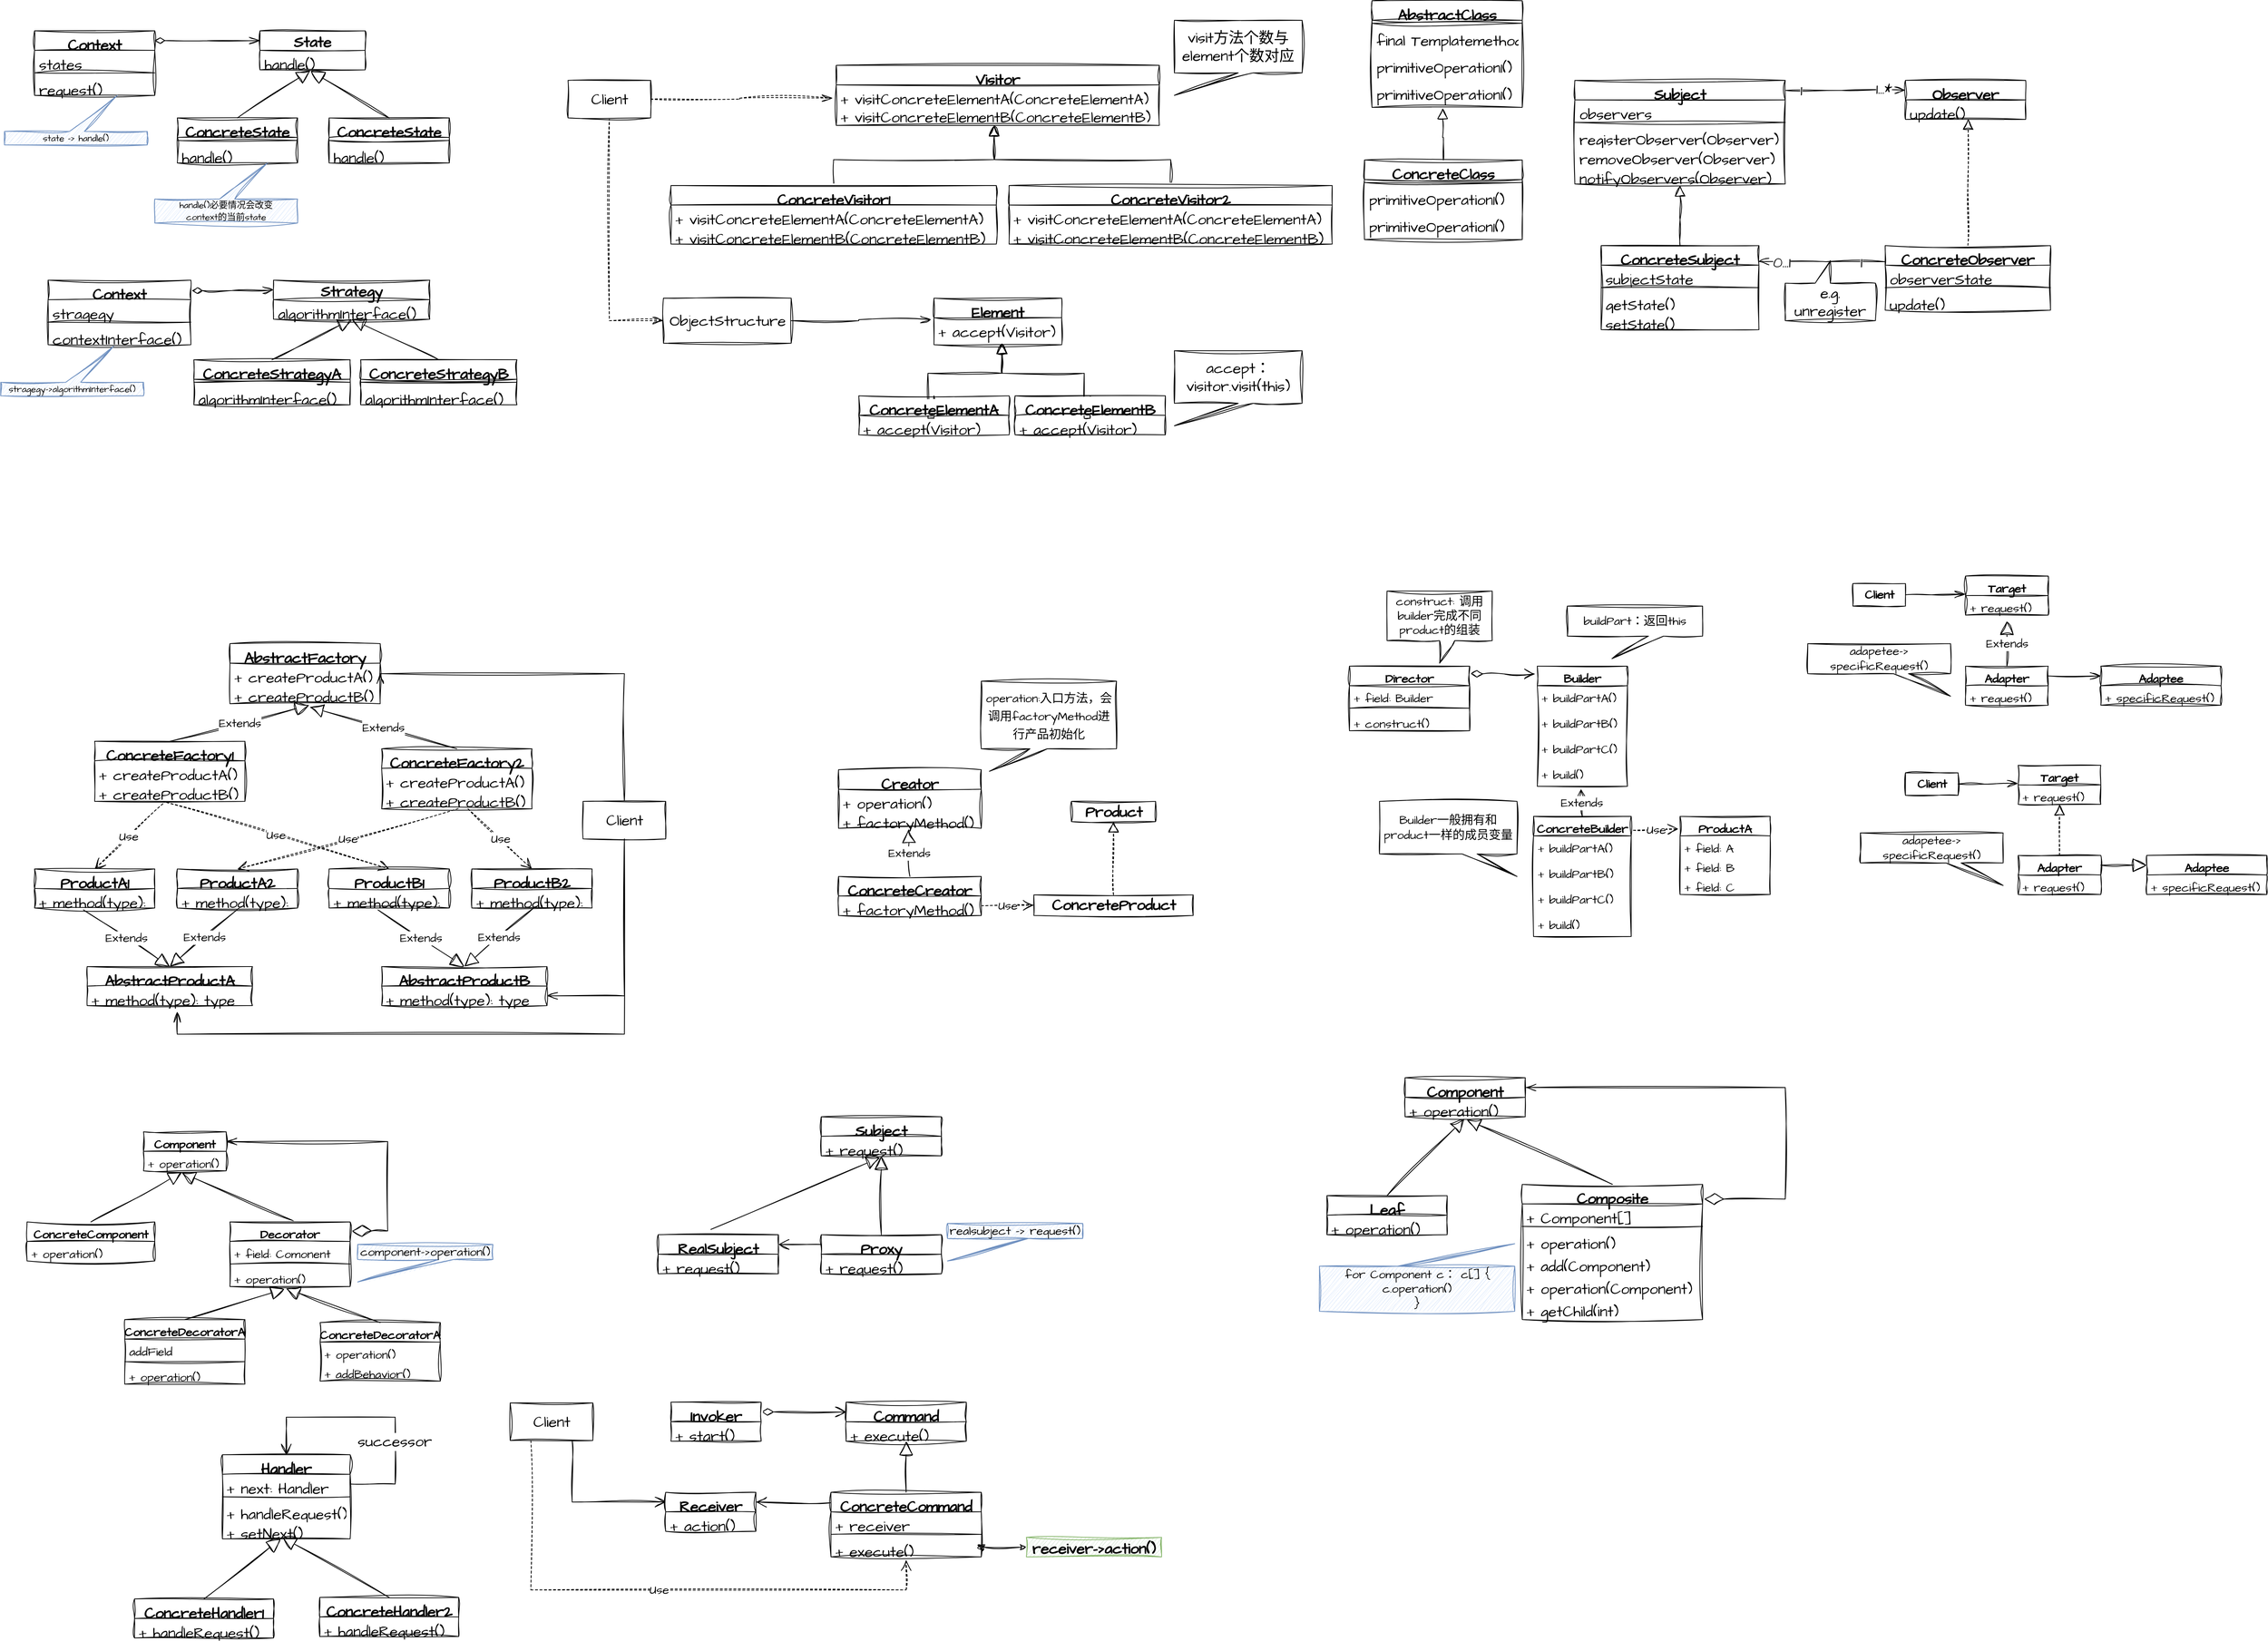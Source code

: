<mxfile version="20.8.16" type="device"><diagram id="C5RBs43oDa-KdzZeNtuy" name="Page-1"><mxGraphModel dx="3122" dy="948" grid="1" gridSize="10" guides="1" tooltips="1" connect="1" arrows="1" fold="1" page="1" pageScale="1" pageWidth="827" pageHeight="1169" math="0" shadow="0"><root><mxCell id="WIyWlLk6GJQsqaUBKTNV-0"/><mxCell id="WIyWlLk6GJQsqaUBKTNV-1" parent="WIyWlLk6GJQsqaUBKTNV-0"/><mxCell id="xW4gUYIEHqzdf7jLqbhB-71" value="Subject" style="swimlane;fontStyle=1;align=center;verticalAlign=top;childLayout=stackLayout;horizontal=1;startSize=26;horizontalStack=0;resizeParent=1;resizeParentMax=0;resizeLast=0;collapsible=1;marginBottom=0;hachureGap=4;fontFamily=Architects Daughter;fontSource=https%3A%2F%2Ffonts.googleapis.com%2Fcss%3Ffamily%3DArchitects%2BDaughter;fontSize=20;fontColor=#000000;sketch=1;curveFitting=1;jiggle=2;" parent="WIyWlLk6GJQsqaUBKTNV-1" vertex="1"><mxGeometry x="480" y="160" width="280" height="138" as="geometry"/></mxCell><mxCell id="xW4gUYIEHqzdf7jLqbhB-72" value="observers" style="text;strokeColor=none;fillColor=none;align=left;verticalAlign=top;spacingLeft=4;spacingRight=4;overflow=hidden;rotatable=0;points=[[0,0.5],[1,0.5]];portConstraint=eastwest;hachureGap=4;fontFamily=Architects Daughter;fontSource=https%3A%2F%2Ffonts.googleapis.com%2Fcss%3Ffamily%3DArchitects%2BDaughter;fontSize=20;fontColor=#000000;sketch=1;curveFitting=1;jiggle=2;" parent="xW4gUYIEHqzdf7jLqbhB-71" vertex="1"><mxGeometry y="26" width="280" height="26" as="geometry"/></mxCell><mxCell id="xW4gUYIEHqzdf7jLqbhB-73" value="" style="line;strokeWidth=1;fillColor=none;align=left;verticalAlign=middle;spacingTop=-1;spacingLeft=3;spacingRight=3;rotatable=0;labelPosition=right;points=[];portConstraint=eastwest;strokeColor=inherit;hachureGap=4;fontFamily=Architects Daughter;fontSource=https%3A%2F%2Ffonts.googleapis.com%2Fcss%3Ffamily%3DArchitects%2BDaughter;fontSize=20;fontColor=#000000;sketch=1;curveFitting=1;jiggle=2;" parent="xW4gUYIEHqzdf7jLqbhB-71" vertex="1"><mxGeometry y="52" width="280" height="8" as="geometry"/></mxCell><mxCell id="xW4gUYIEHqzdf7jLqbhB-79" value="registerObserver(Observer)" style="text;strokeColor=none;fillColor=none;align=left;verticalAlign=top;spacingLeft=4;spacingRight=4;overflow=hidden;rotatable=0;points=[[0,0.5],[1,0.5]];portConstraint=eastwest;hachureGap=4;fontFamily=Architects Daughter;fontSource=https%3A%2F%2Ffonts.googleapis.com%2Fcss%3Ffamily%3DArchitects%2BDaughter;fontSize=20;fontColor=#000000;sketch=1;curveFitting=1;jiggle=2;" parent="xW4gUYIEHqzdf7jLqbhB-71" vertex="1"><mxGeometry y="60" width="280" height="26" as="geometry"/></mxCell><mxCell id="xW4gUYIEHqzdf7jLqbhB-74" value="removeObserver(Observer)" style="text;strokeColor=none;fillColor=none;align=left;verticalAlign=top;spacingLeft=4;spacingRight=4;overflow=hidden;rotatable=0;points=[[0,0.5],[1,0.5]];portConstraint=eastwest;hachureGap=4;fontFamily=Architects Daughter;fontSource=https%3A%2F%2Ffonts.googleapis.com%2Fcss%3Ffamily%3DArchitects%2BDaughter;fontSize=20;fontColor=#000000;sketch=1;curveFitting=1;jiggle=2;" parent="xW4gUYIEHqzdf7jLqbhB-71" vertex="1"><mxGeometry y="86" width="280" height="26" as="geometry"/></mxCell><mxCell id="xW4gUYIEHqzdf7jLqbhB-90" value="notifyObservers(Observer)" style="text;strokeColor=none;fillColor=none;align=left;verticalAlign=top;spacingLeft=4;spacingRight=4;overflow=hidden;rotatable=0;points=[[0,0.5],[1,0.5]];portConstraint=eastwest;hachureGap=4;fontFamily=Architects Daughter;fontSource=https%3A%2F%2Ffonts.googleapis.com%2Fcss%3Ffamily%3DArchitects%2BDaughter;fontSize=20;fontColor=#000000;sketch=1;curveFitting=1;jiggle=2;" parent="xW4gUYIEHqzdf7jLqbhB-71" vertex="1"><mxGeometry y="112" width="280" height="26" as="geometry"/></mxCell><mxCell id="xW4gUYIEHqzdf7jLqbhB-86" value="Observer" style="swimlane;fontStyle=1;align=center;verticalAlign=top;childLayout=stackLayout;horizontal=1;startSize=26;horizontalStack=0;resizeParent=1;resizeParentMax=0;resizeLast=0;collapsible=1;marginBottom=0;hachureGap=4;fontFamily=Architects Daughter;fontSource=https%3A%2F%2Ffonts.googleapis.com%2Fcss%3Ffamily%3DArchitects%2BDaughter;fontSize=20;sketch=1;curveFitting=1;jiggle=2;" parent="WIyWlLk6GJQsqaUBKTNV-1" vertex="1"><mxGeometry x="920" y="160" width="160" height="52" as="geometry"/></mxCell><mxCell id="xW4gUYIEHqzdf7jLqbhB-89" value="update()" style="text;strokeColor=none;fillColor=none;align=left;verticalAlign=top;spacingLeft=4;spacingRight=4;overflow=hidden;rotatable=0;points=[[0,0.5],[1,0.5]];portConstraint=eastwest;hachureGap=4;fontFamily=Architects Daughter;fontSource=https%3A%2F%2Ffonts.googleapis.com%2Fcss%3Ffamily%3DArchitects%2BDaughter;fontSize=20;sketch=1;curveFitting=1;jiggle=2;" parent="xW4gUYIEHqzdf7jLqbhB-86" vertex="1"><mxGeometry y="26" width="160" height="26" as="geometry"/></mxCell><mxCell id="xW4gUYIEHqzdf7jLqbhB-91" style="edgeStyle=orthogonalEdgeStyle;rounded=0;hachureGap=4;orthogonalLoop=1;jettySize=auto;html=1;exitX=1.003;exitY=0.097;exitDx=0;exitDy=0;entryX=0;entryY=0.25;entryDx=0;entryDy=0;fontFamily=Architects Daughter;fontSource=https%3A%2F%2Ffonts.googleapis.com%2Fcss%3Ffamily%3DArchitects%2BDaughter;fontSize=16;exitPerimeter=0;endArrow=openThin;endFill=0;endSize=12;sketch=1;curveFitting=1;jiggle=2;" parent="WIyWlLk6GJQsqaUBKTNV-1" source="xW4gUYIEHqzdf7jLqbhB-71" target="xW4gUYIEHqzdf7jLqbhB-86" edge="1"><mxGeometry relative="1" as="geometry"/></mxCell><mxCell id="xW4gUYIEHqzdf7jLqbhB-92" value="1" style="edgeLabel;html=1;align=center;verticalAlign=middle;resizable=0;points=[];fontSize=20;fontFamily=Architects Daughter;sketch=1;curveFitting=1;jiggle=2;" parent="xW4gUYIEHqzdf7jLqbhB-91" vertex="1" connectable="0"><mxGeometry x="-0.748" y="1" relative="1" as="geometry"><mxPoint as="offset"/></mxGeometry></mxCell><mxCell id="xW4gUYIEHqzdf7jLqbhB-93" value="1...*" style="edgeLabel;html=1;align=center;verticalAlign=middle;resizable=0;points=[];fontSize=20;fontFamily=Architects Daughter;sketch=1;curveFitting=1;jiggle=2;" parent="xW4gUYIEHqzdf7jLqbhB-91" vertex="1" connectable="0"><mxGeometry x="0.692" y="2" relative="1" as="geometry"><mxPoint x="-5" as="offset"/></mxGeometry></mxCell><mxCell id="xW4gUYIEHqzdf7jLqbhB-99" style="edgeStyle=orthogonalEdgeStyle;rounded=0;hachureGap=4;orthogonalLoop=1;jettySize=auto;html=1;exitX=0.5;exitY=0;exitDx=0;exitDy=0;fontFamily=Architects Daughter;fontSource=https%3A%2F%2Ffonts.googleapis.com%2Fcss%3Ffamily%3DArchitects%2BDaughter;fontSize=16;endArrow=block;endFill=0;endSize=12;sketch=1;curveFitting=1;jiggle=2;" parent="WIyWlLk6GJQsqaUBKTNV-1" source="xW4gUYIEHqzdf7jLqbhB-94" edge="1"><mxGeometry relative="1" as="geometry"><mxPoint x="620" y="300" as="targetPoint"/></mxGeometry></mxCell><mxCell id="xW4gUYIEHqzdf7jLqbhB-94" value="ConcreteSubject" style="swimlane;fontStyle=1;align=center;verticalAlign=top;childLayout=stackLayout;horizontal=1;startSize=26;horizontalStack=0;resizeParent=1;resizeParentMax=0;resizeLast=0;collapsible=1;marginBottom=0;hachureGap=4;fontFamily=Architects Daughter;fontSource=https%3A%2F%2Ffonts.googleapis.com%2Fcss%3Ffamily%3DArchitects%2BDaughter;fontSize=20;sketch=1;curveFitting=1;jiggle=2;" parent="WIyWlLk6GJQsqaUBKTNV-1" vertex="1"><mxGeometry x="515" y="380" width="210" height="112" as="geometry"/></mxCell><mxCell id="xW4gUYIEHqzdf7jLqbhB-95" value="subjectState" style="text;strokeColor=none;fillColor=none;align=left;verticalAlign=top;spacingLeft=4;spacingRight=4;overflow=hidden;rotatable=0;points=[[0,0.5],[1,0.5]];portConstraint=eastwest;hachureGap=4;fontFamily=Architects Daughter;fontSource=https%3A%2F%2Ffonts.googleapis.com%2Fcss%3Ffamily%3DArchitects%2BDaughter;fontSize=20;sketch=1;curveFitting=1;jiggle=2;" parent="xW4gUYIEHqzdf7jLqbhB-94" vertex="1"><mxGeometry y="26" width="210" height="26" as="geometry"/></mxCell><mxCell id="xW4gUYIEHqzdf7jLqbhB-96" value="" style="line;strokeWidth=1;fillColor=none;align=left;verticalAlign=middle;spacingTop=-1;spacingLeft=3;spacingRight=3;rotatable=0;labelPosition=right;points=[];portConstraint=eastwest;strokeColor=inherit;hachureGap=4;fontFamily=Architects Daughter;fontSource=https%3A%2F%2Ffonts.googleapis.com%2Fcss%3Ffamily%3DArchitects%2BDaughter;fontSize=20;sketch=1;curveFitting=1;jiggle=2;" parent="xW4gUYIEHqzdf7jLqbhB-94" vertex="1"><mxGeometry y="52" width="210" height="8" as="geometry"/></mxCell><mxCell id="xW4gUYIEHqzdf7jLqbhB-98" value="getState()&#10;" style="text;strokeColor=none;fillColor=none;align=left;verticalAlign=top;spacingLeft=4;spacingRight=4;overflow=hidden;rotatable=0;points=[[0,0.5],[1,0.5]];portConstraint=eastwest;hachureGap=4;fontFamily=Architects Daughter;fontSource=https%3A%2F%2Ffonts.googleapis.com%2Fcss%3Ffamily%3DArchitects%2BDaughter;fontSize=20;sketch=1;curveFitting=1;jiggle=2;" parent="xW4gUYIEHqzdf7jLqbhB-94" vertex="1"><mxGeometry y="60" width="210" height="26" as="geometry"/></mxCell><mxCell id="xW4gUYIEHqzdf7jLqbhB-97" value="setState()&#10;" style="text;strokeColor=none;fillColor=none;align=left;verticalAlign=top;spacingLeft=4;spacingRight=4;overflow=hidden;rotatable=0;points=[[0,0.5],[1,0.5]];portConstraint=eastwest;hachureGap=4;fontFamily=Architects Daughter;fontSource=https%3A%2F%2Ffonts.googleapis.com%2Fcss%3Ffamily%3DArchitects%2BDaughter;fontSize=20;sketch=1;curveFitting=1;jiggle=2;" parent="xW4gUYIEHqzdf7jLqbhB-94" vertex="1"><mxGeometry y="86" width="210" height="26" as="geometry"/></mxCell><mxCell id="xW4gUYIEHqzdf7jLqbhB-104" style="edgeStyle=orthogonalEdgeStyle;rounded=0;hachureGap=4;orthogonalLoop=1;jettySize=auto;html=1;entryX=0.522;entryY=0.968;entryDx=0;entryDy=0;entryPerimeter=0;fontFamily=Architects Daughter;fontSource=https%3A%2F%2Ffonts.googleapis.com%2Fcss%3Ffamily%3DArchitects%2BDaughter;fontSize=16;endArrow=block;endFill=0;dashed=1;endSize=12;sketch=1;curveFitting=1;jiggle=2;" parent="WIyWlLk6GJQsqaUBKTNV-1" source="xW4gUYIEHqzdf7jLqbhB-100" target="xW4gUYIEHqzdf7jLqbhB-89" edge="1"><mxGeometry relative="1" as="geometry"/></mxCell><mxCell id="xW4gUYIEHqzdf7jLqbhB-106" value="" style="edgeStyle=orthogonalEdgeStyle;rounded=0;hachureGap=4;orthogonalLoop=1;jettySize=auto;html=1;exitX=0;exitY=0.25;exitDx=0;exitDy=0;entryX=0.996;entryY=0.19;entryDx=0;entryDy=0;entryPerimeter=0;fontFamily=Architects Daughter;fontSource=https%3A%2F%2Ffonts.googleapis.com%2Fcss%3Ffamily%3DArchitects%2BDaughter;fontSize=16;endArrow=openThin;endFill=0;endSize=12;sketch=1;curveFitting=1;jiggle=2;" parent="WIyWlLk6GJQsqaUBKTNV-1" source="xW4gUYIEHqzdf7jLqbhB-100" target="xW4gUYIEHqzdf7jLqbhB-94" edge="1"><mxGeometry relative="1" as="geometry"/></mxCell><mxCell id="RXRMFBZHIGAbAfmOHR3F-1" value="0...1" style="edgeLabel;html=1;align=center;verticalAlign=middle;resizable=0;points=[];fontSize=20;fontFamily=Architects Daughter;sketch=1;curveFitting=1;jiggle=2;" parent="xW4gUYIEHqzdf7jLqbhB-106" vertex="1" connectable="0"><mxGeometry x="0.756" relative="1" as="geometry"><mxPoint x="10" as="offset"/></mxGeometry></mxCell><mxCell id="RXRMFBZHIGAbAfmOHR3F-2" value="1" style="edgeLabel;html=1;align=center;verticalAlign=middle;resizable=0;points=[];fontSize=20;fontFamily=Architects Daughter;sketch=1;curveFitting=1;jiggle=2;" parent="xW4gUYIEHqzdf7jLqbhB-106" vertex="1" connectable="0"><mxGeometry x="-0.614" y="1" relative="1" as="geometry"><mxPoint y="-1" as="offset"/></mxGeometry></mxCell><mxCell id="xW4gUYIEHqzdf7jLqbhB-100" value="ConcreteObserver" style="swimlane;fontStyle=1;align=center;verticalAlign=top;childLayout=stackLayout;horizontal=1;startSize=26;horizontalStack=0;resizeParent=1;resizeParentMax=0;resizeLast=0;collapsible=1;marginBottom=0;hachureGap=4;fontFamily=Architects Daughter;fontSource=https%3A%2F%2Ffonts.googleapis.com%2Fcss%3Ffamily%3DArchitects%2BDaughter;fontSize=20;sketch=1;curveFitting=1;jiggle=2;" parent="WIyWlLk6GJQsqaUBKTNV-1" vertex="1"><mxGeometry x="893" y="380" width="220" height="86" as="geometry"/></mxCell><mxCell id="xW4gUYIEHqzdf7jLqbhB-101" value="observerState" style="text;strokeColor=none;fillColor=none;align=left;verticalAlign=top;spacingLeft=4;spacingRight=4;overflow=hidden;rotatable=0;points=[[0,0.5],[1,0.5]];portConstraint=eastwest;hachureGap=4;fontFamily=Architects Daughter;fontSource=https%3A%2F%2Ffonts.googleapis.com%2Fcss%3Ffamily%3DArchitects%2BDaughter;fontSize=20;sketch=1;curveFitting=1;jiggle=2;" parent="xW4gUYIEHqzdf7jLqbhB-100" vertex="1"><mxGeometry y="26" width="220" height="26" as="geometry"/></mxCell><mxCell id="xW4gUYIEHqzdf7jLqbhB-102" value="" style="line;strokeWidth=1;fillColor=none;align=left;verticalAlign=middle;spacingTop=-1;spacingLeft=3;spacingRight=3;rotatable=0;labelPosition=right;points=[];portConstraint=eastwest;strokeColor=inherit;hachureGap=4;fontFamily=Architects Daughter;fontSource=https%3A%2F%2Ffonts.googleapis.com%2Fcss%3Ffamily%3DArchitects%2BDaughter;fontSize=20;sketch=1;curveFitting=1;jiggle=2;" parent="xW4gUYIEHqzdf7jLqbhB-100" vertex="1"><mxGeometry y="52" width="220" height="8" as="geometry"/></mxCell><mxCell id="xW4gUYIEHqzdf7jLqbhB-103" value="update()" style="text;strokeColor=none;fillColor=none;align=left;verticalAlign=top;spacingLeft=4;spacingRight=4;overflow=hidden;rotatable=0;points=[[0,0.5],[1,0.5]];portConstraint=eastwest;hachureGap=4;fontFamily=Architects Daughter;fontSource=https%3A%2F%2Ffonts.googleapis.com%2Fcss%3Ffamily%3DArchitects%2BDaughter;fontSize=20;sketch=1;curveFitting=1;jiggle=2;" parent="xW4gUYIEHqzdf7jLqbhB-100" vertex="1"><mxGeometry y="60" width="220" height="26" as="geometry"/></mxCell><mxCell id="RXRMFBZHIGAbAfmOHR3F-3" value="e.g. unregister" style="shape=callout;whiteSpace=wrap;html=1;perimeter=calloutPerimeter;hachureGap=4;fontFamily=Architects Daughter;fontSource=https%3A%2F%2Ffonts.googleapis.com%2Fcss%3Ffamily%3DArchitects%2BDaughter;fontSize=20;direction=west;sketch=1;curveFitting=1;jiggle=2;" parent="WIyWlLk6GJQsqaUBKTNV-1" vertex="1"><mxGeometry x="760" y="400" width="120" height="80" as="geometry"/></mxCell><mxCell id="jEdb3dJ1x_-_Mv8t-9ob-16" style="edgeStyle=orthogonalEdgeStyle;rounded=0;hachureGap=4;orthogonalLoop=1;jettySize=auto;html=1;exitX=0.998;exitY=0.153;exitDx=0;exitDy=0;entryX=0;entryY=0.25;entryDx=0;entryDy=0;fontFamily=Architects Daughter;fontSource=https%3A%2F%2Ffonts.googleapis.com%2Fcss%3Ffamily%3DArchitects%2BDaughter;fontSize=16;endArrow=openThin;endFill=0;startArrow=diamondThin;startFill=0;endSize=12;startSize=12;sketch=1;curveFitting=1;jiggle=2;exitPerimeter=0;" parent="WIyWlLk6GJQsqaUBKTNV-1" source="jEdb3dJ1x_-_Mv8t-9ob-4" target="jEdb3dJ1x_-_Mv8t-9ob-12" edge="1"><mxGeometry relative="1" as="geometry"/></mxCell><mxCell id="jEdb3dJ1x_-_Mv8t-9ob-4" value="Context" style="swimlane;fontStyle=1;align=center;verticalAlign=top;childLayout=stackLayout;horizontal=1;startSize=26;horizontalStack=0;resizeParent=1;resizeParentMax=0;resizeLast=0;collapsible=1;marginBottom=0;hachureGap=4;fontFamily=Architects Daughter;fontSource=https%3A%2F%2Ffonts.googleapis.com%2Fcss%3Ffamily%3DArchitects%2BDaughter;fontSize=20;sketch=1;curveFitting=1;jiggle=2;" parent="WIyWlLk6GJQsqaUBKTNV-1" vertex="1"><mxGeometry x="-1570" y="94" width="160" height="86" as="geometry"/></mxCell><mxCell id="jEdb3dJ1x_-_Mv8t-9ob-5" value="states" style="text;strokeColor=none;fillColor=none;align=left;verticalAlign=top;spacingLeft=4;spacingRight=4;overflow=hidden;rotatable=0;points=[[0,0.5],[1,0.5]];portConstraint=eastwest;hachureGap=4;fontFamily=Architects Daughter;fontSource=https%3A%2F%2Ffonts.googleapis.com%2Fcss%3Ffamily%3DArchitects%2BDaughter;fontSize=20;sketch=1;curveFitting=1;jiggle=2;" parent="jEdb3dJ1x_-_Mv8t-9ob-4" vertex="1"><mxGeometry y="26" width="160" height="26" as="geometry"/></mxCell><mxCell id="jEdb3dJ1x_-_Mv8t-9ob-6" value="" style="line;strokeWidth=1;fillColor=none;align=left;verticalAlign=middle;spacingTop=-1;spacingLeft=3;spacingRight=3;rotatable=0;labelPosition=right;points=[];portConstraint=eastwest;strokeColor=inherit;hachureGap=4;fontFamily=Architects Daughter;fontSource=https%3A%2F%2Ffonts.googleapis.com%2Fcss%3Ffamily%3DArchitects%2BDaughter;fontSize=20;sketch=1;curveFitting=1;jiggle=2;" parent="jEdb3dJ1x_-_Mv8t-9ob-4" vertex="1"><mxGeometry y="52" width="160" height="8" as="geometry"/></mxCell><mxCell id="jEdb3dJ1x_-_Mv8t-9ob-7" value="request()" style="text;strokeColor=none;fillColor=none;align=left;verticalAlign=top;spacingLeft=4;spacingRight=4;overflow=hidden;rotatable=0;points=[[0,0.5],[1,0.5]];portConstraint=eastwest;hachureGap=4;fontFamily=Architects Daughter;fontSource=https%3A%2F%2Ffonts.googleapis.com%2Fcss%3Ffamily%3DArchitects%2BDaughter;fontSize=20;sketch=1;curveFitting=1;jiggle=2;" parent="jEdb3dJ1x_-_Mv8t-9ob-4" vertex="1"><mxGeometry y="60" width="160" height="26" as="geometry"/></mxCell><mxCell id="jEdb3dJ1x_-_Mv8t-9ob-12" value="State" style="swimlane;fontStyle=1;childLayout=stackLayout;horizontal=1;startSize=26;fillColor=none;horizontalStack=0;resizeParent=1;resizeParentMax=0;resizeLast=0;collapsible=1;marginBottom=0;hachureGap=4;fontFamily=Architects Daughter;fontSource=https%3A%2F%2Ffonts.googleapis.com%2Fcss%3Ffamily%3DArchitects%2BDaughter;fontSize=20;sketch=1;curveFitting=1;jiggle=2;" parent="WIyWlLk6GJQsqaUBKTNV-1" vertex="1"><mxGeometry x="-1270" y="94" width="140" height="52" as="geometry"/></mxCell><mxCell id="jEdb3dJ1x_-_Mv8t-9ob-13" value="handle()" style="text;strokeColor=none;fillColor=none;align=left;verticalAlign=top;spacingLeft=4;spacingRight=4;overflow=hidden;rotatable=0;points=[[0,0.5],[1,0.5]];portConstraint=eastwest;hachureGap=4;fontFamily=Architects Daughter;fontSource=https%3A%2F%2Ffonts.googleapis.com%2Fcss%3Ffamily%3DArchitects%2BDaughter;fontSize=20;sketch=1;curveFitting=1;jiggle=2;" parent="jEdb3dJ1x_-_Mv8t-9ob-12" vertex="1"><mxGeometry y="26" width="140" height="26" as="geometry"/></mxCell><mxCell id="jEdb3dJ1x_-_Mv8t-9ob-17" value="ConcreteState" style="swimlane;fontStyle=1;align=center;verticalAlign=top;childLayout=stackLayout;horizontal=1;startSize=26;horizontalStack=0;resizeParent=1;resizeParentMax=0;resizeLast=0;collapsible=1;marginBottom=0;hachureGap=4;fontFamily=Architects Daughter;fontSource=https%3A%2F%2Ffonts.googleapis.com%2Fcss%3Ffamily%3DArchitects%2BDaughter;fontSize=20;sketch=1;curveFitting=1;jiggle=2;" parent="WIyWlLk6GJQsqaUBKTNV-1" vertex="1"><mxGeometry x="-1380" y="210" width="160" height="60" as="geometry"/></mxCell><mxCell id="jEdb3dJ1x_-_Mv8t-9ob-19" value="" style="line;strokeWidth=1;fillColor=none;align=left;verticalAlign=middle;spacingTop=-1;spacingLeft=3;spacingRight=3;rotatable=0;labelPosition=right;points=[];portConstraint=eastwest;strokeColor=inherit;hachureGap=4;fontFamily=Architects Daughter;fontSource=https%3A%2F%2Ffonts.googleapis.com%2Fcss%3Ffamily%3DArchitects%2BDaughter;fontSize=20;sketch=1;curveFitting=1;jiggle=2;" parent="jEdb3dJ1x_-_Mv8t-9ob-17" vertex="1"><mxGeometry y="26" width="160" height="8" as="geometry"/></mxCell><mxCell id="jEdb3dJ1x_-_Mv8t-9ob-20" value="handle()" style="text;strokeColor=none;fillColor=none;align=left;verticalAlign=top;spacingLeft=4;spacingRight=4;overflow=hidden;rotatable=0;points=[[0,0.5],[1,0.5]];portConstraint=eastwest;hachureGap=4;fontFamily=Architects Daughter;fontSource=https%3A%2F%2Ffonts.googleapis.com%2Fcss%3Ffamily%3DArchitects%2BDaughter;fontSize=20;sketch=1;curveFitting=1;jiggle=2;" parent="jEdb3dJ1x_-_Mv8t-9ob-17" vertex="1"><mxGeometry y="34" width="160" height="26" as="geometry"/></mxCell><mxCell id="jEdb3dJ1x_-_Mv8t-9ob-24" style="edgeStyle=orthogonalEdgeStyle;rounded=0;hachureGap=4;orthogonalLoop=1;jettySize=auto;html=1;exitX=1.007;exitY=0.162;exitDx=0;exitDy=0;entryX=0;entryY=0.25;entryDx=0;entryDy=0;fontFamily=Architects Daughter;fontSource=https%3A%2F%2Ffonts.googleapis.com%2Fcss%3Ffamily%3DArchitects%2BDaughter;fontSize=16;endArrow=openThin;endFill=0;startArrow=diamondThin;startFill=0;endSize=12;startSize=12;exitPerimeter=0;sketch=1;curveFitting=1;jiggle=2;" parent="WIyWlLk6GJQsqaUBKTNV-1" source="jEdb3dJ1x_-_Mv8t-9ob-25" target="jEdb3dJ1x_-_Mv8t-9ob-29" edge="1"><mxGeometry relative="1" as="geometry"/></mxCell><mxCell id="jEdb3dJ1x_-_Mv8t-9ob-25" value="Context" style="swimlane;fontStyle=1;align=center;verticalAlign=top;childLayout=stackLayout;horizontal=1;startSize=26;horizontalStack=0;resizeParent=1;resizeParentMax=0;resizeLast=0;collapsible=1;marginBottom=0;hachureGap=4;fontFamily=Architects Daughter;fontSource=https%3A%2F%2Ffonts.googleapis.com%2Fcss%3Ffamily%3DArchitects%2BDaughter;fontSize=20;sketch=1;curveFitting=1;jiggle=2;" parent="WIyWlLk6GJQsqaUBKTNV-1" vertex="1"><mxGeometry x="-1552" y="426" width="190" height="86" as="geometry"/></mxCell><mxCell id="jEdb3dJ1x_-_Mv8t-9ob-37" value="stragegy" style="text;strokeColor=none;fillColor=none;align=left;verticalAlign=top;spacingLeft=4;spacingRight=4;overflow=hidden;rotatable=0;points=[[0,0.5],[1,0.5]];portConstraint=eastwest;hachureGap=4;fontFamily=Architects Daughter;fontSource=https%3A%2F%2Ffonts.googleapis.com%2Fcss%3Ffamily%3DArchitects%2BDaughter;fontSize=20;sketch=1;curveFitting=1;jiggle=2;" parent="jEdb3dJ1x_-_Mv8t-9ob-25" vertex="1"><mxGeometry y="26" width="190" height="26" as="geometry"/></mxCell><mxCell id="jEdb3dJ1x_-_Mv8t-9ob-27" value="" style="line;strokeWidth=1;fillColor=none;align=left;verticalAlign=middle;spacingTop=-1;spacingLeft=3;spacingRight=3;rotatable=0;labelPosition=right;points=[];portConstraint=eastwest;strokeColor=inherit;hachureGap=4;fontFamily=Architects Daughter;fontSource=https%3A%2F%2Ffonts.googleapis.com%2Fcss%3Ffamily%3DArchitects%2BDaughter;fontSize=20;sketch=1;curveFitting=1;jiggle=2;" parent="jEdb3dJ1x_-_Mv8t-9ob-25" vertex="1"><mxGeometry y="52" width="190" height="8" as="geometry"/></mxCell><mxCell id="jEdb3dJ1x_-_Mv8t-9ob-28" value="contextInterface()" style="text;strokeColor=none;fillColor=none;align=left;verticalAlign=top;spacingLeft=4;spacingRight=4;overflow=hidden;rotatable=0;points=[[0,0.5],[1,0.5]];portConstraint=eastwest;hachureGap=4;fontFamily=Architects Daughter;fontSource=https%3A%2F%2Ffonts.googleapis.com%2Fcss%3Ffamily%3DArchitects%2BDaughter;fontSize=20;sketch=1;curveFitting=1;jiggle=2;" parent="jEdb3dJ1x_-_Mv8t-9ob-25" vertex="1"><mxGeometry y="60" width="190" height="26" as="geometry"/></mxCell><mxCell id="jEdb3dJ1x_-_Mv8t-9ob-29" value="Strategy" style="swimlane;fontStyle=1;childLayout=stackLayout;horizontal=1;startSize=26;fillColor=none;horizontalStack=0;resizeParent=1;resizeParentMax=0;resizeLast=0;collapsible=1;marginBottom=0;hachureGap=4;fontFamily=Architects Daughter;fontSource=https%3A%2F%2Ffonts.googleapis.com%2Fcss%3Ffamily%3DArchitects%2BDaughter;fontSize=20;sketch=1;curveFitting=1;jiggle=2;" parent="WIyWlLk6GJQsqaUBKTNV-1" vertex="1"><mxGeometry x="-1252" y="426" width="208" height="52" as="geometry"/></mxCell><mxCell id="jEdb3dJ1x_-_Mv8t-9ob-30" value="algorithmInterface()" style="text;strokeColor=none;fillColor=none;align=left;verticalAlign=top;spacingLeft=4;spacingRight=4;overflow=hidden;rotatable=0;points=[[0,0.5],[1,0.5]];portConstraint=eastwest;hachureGap=4;fontFamily=Architects Daughter;fontSource=https%3A%2F%2Ffonts.googleapis.com%2Fcss%3Ffamily%3DArchitects%2BDaughter;fontSize=20;sketch=1;curveFitting=1;jiggle=2;" parent="jEdb3dJ1x_-_Mv8t-9ob-29" vertex="1"><mxGeometry y="26" width="208" height="26" as="geometry"/></mxCell><mxCell id="jEdb3dJ1x_-_Mv8t-9ob-32" value="ConcreteStrategyA" style="swimlane;fontStyle=1;align=center;verticalAlign=top;childLayout=stackLayout;horizontal=1;startSize=26;horizontalStack=0;resizeParent=1;resizeParentMax=0;resizeLast=0;collapsible=1;marginBottom=0;hachureGap=4;fontFamily=Architects Daughter;fontSource=https%3A%2F%2Ffonts.googleapis.com%2Fcss%3Ffamily%3DArchitects%2BDaughter;fontSize=20;sketch=1;curveFitting=1;jiggle=2;" parent="WIyWlLk6GJQsqaUBKTNV-1" vertex="1"><mxGeometry x="-1358" y="532" width="208" height="60" as="geometry"/></mxCell><mxCell id="jEdb3dJ1x_-_Mv8t-9ob-34" value="" style="line;strokeWidth=1;fillColor=none;align=left;verticalAlign=middle;spacingTop=-1;spacingLeft=3;spacingRight=3;rotatable=0;labelPosition=right;points=[];portConstraint=eastwest;strokeColor=inherit;hachureGap=4;fontFamily=Architects Daughter;fontSource=https%3A%2F%2Ffonts.googleapis.com%2Fcss%3Ffamily%3DArchitects%2BDaughter;fontSize=20;sketch=1;curveFitting=1;jiggle=2;" parent="jEdb3dJ1x_-_Mv8t-9ob-32" vertex="1"><mxGeometry y="26" width="208" height="8" as="geometry"/></mxCell><mxCell id="jEdb3dJ1x_-_Mv8t-9ob-35" value="algorithmInterface()" style="text;strokeColor=none;fillColor=none;align=left;verticalAlign=top;spacingLeft=4;spacingRight=4;overflow=hidden;rotatable=0;points=[[0,0.5],[1,0.5]];portConstraint=eastwest;hachureGap=4;fontFamily=Architects Daughter;fontSource=https%3A%2F%2Ffonts.googleapis.com%2Fcss%3Ffamily%3DArchitects%2BDaughter;fontSize=20;sketch=1;curveFitting=1;jiggle=2;" parent="jEdb3dJ1x_-_Mv8t-9ob-32" vertex="1"><mxGeometry y="34" width="208" height="26" as="geometry"/></mxCell><mxCell id="jEdb3dJ1x_-_Mv8t-9ob-38" value="AbstractClass" style="swimlane;fontStyle=1;align=center;verticalAlign=top;childLayout=stackLayout;horizontal=1;startSize=26;horizontalStack=0;resizeParent=1;resizeParentMax=0;resizeLast=0;collapsible=1;marginBottom=0;hachureGap=4;fontFamily=Architects Daughter;fontSource=https%3A%2F%2Ffonts.googleapis.com%2Fcss%3Ffamily%3DArchitects%2BDaughter;fontSize=20;sketch=1;curveFitting=1;jiggle=2;" parent="WIyWlLk6GJQsqaUBKTNV-1" vertex="1"><mxGeometry x="210" y="54" width="200" height="142" as="geometry"/></mxCell><mxCell id="jEdb3dJ1x_-_Mv8t-9ob-40" value="" style="line;strokeWidth=1;fillColor=none;align=left;verticalAlign=middle;spacingTop=-1;spacingLeft=3;spacingRight=3;rotatable=0;labelPosition=right;points=[];portConstraint=eastwest;strokeColor=inherit;hachureGap=4;fontFamily=Architects Daughter;fontSource=https%3A%2F%2Ffonts.googleapis.com%2Fcss%3Ffamily%3DArchitects%2BDaughter;fontSize=20;sketch=1;curveFitting=1;jiggle=2;" parent="jEdb3dJ1x_-_Mv8t-9ob-38" vertex="1"><mxGeometry y="26" width="200" height="8" as="geometry"/></mxCell><mxCell id="jEdb3dJ1x_-_Mv8t-9ob-43" value="final Templatemethod()" style="text;strokeColor=none;fillColor=none;align=left;verticalAlign=top;spacingLeft=4;spacingRight=4;overflow=hidden;rotatable=0;points=[[0,0.5],[1,0.5]];portConstraint=eastwest;hachureGap=4;fontFamily=Architects Daughter;fontSource=https%3A%2F%2Ffonts.googleapis.com%2Fcss%3Ffamily%3DArchitects%2BDaughter;fontSize=20;sketch=1;curveFitting=1;jiggle=2;" parent="jEdb3dJ1x_-_Mv8t-9ob-38" vertex="1"><mxGeometry y="34" width="200" height="36" as="geometry"/></mxCell><mxCell id="jEdb3dJ1x_-_Mv8t-9ob-42" value="primitiveOperation1()" style="text;strokeColor=none;fillColor=none;align=left;verticalAlign=top;spacingLeft=4;spacingRight=4;overflow=hidden;rotatable=0;points=[[0,0.5],[1,0.5]];portConstraint=eastwest;hachureGap=4;fontFamily=Architects Daughter;fontSource=https%3A%2F%2Ffonts.googleapis.com%2Fcss%3Ffamily%3DArchitects%2BDaughter;fontSize=20;sketch=1;curveFitting=1;jiggle=2;" parent="jEdb3dJ1x_-_Mv8t-9ob-38" vertex="1"><mxGeometry y="70" width="200" height="36" as="geometry"/></mxCell><mxCell id="jEdb3dJ1x_-_Mv8t-9ob-41" value="primitiveOperation1()" style="text;strokeColor=none;fillColor=none;align=left;verticalAlign=top;spacingLeft=4;spacingRight=4;overflow=hidden;rotatable=0;points=[[0,0.5],[1,0.5]];portConstraint=eastwest;hachureGap=4;fontFamily=Architects Daughter;fontSource=https%3A%2F%2Ffonts.googleapis.com%2Fcss%3Ffamily%3DArchitects%2BDaughter;fontSize=20;sketch=1;curveFitting=1;jiggle=2;" parent="jEdb3dJ1x_-_Mv8t-9ob-38" vertex="1"><mxGeometry y="106" width="200" height="36" as="geometry"/></mxCell><mxCell id="jEdb3dJ1x_-_Mv8t-9ob-49" style="edgeStyle=orthogonalEdgeStyle;rounded=0;hachureGap=4;orthogonalLoop=1;jettySize=auto;html=1;exitX=0.5;exitY=0;exitDx=0;exitDy=0;fontFamily=Architects Daughter;fontSource=https%3A%2F%2Ffonts.googleapis.com%2Fcss%3Ffamily%3DArchitects%2BDaughter;fontSize=16;startArrow=none;startFill=0;endArrow=block;endFill=0;startSize=12;endSize=12;entryX=0.47;entryY=1.028;entryDx=0;entryDy=0;entryPerimeter=0;sketch=1;curveFitting=1;jiggle=2;" parent="WIyWlLk6GJQsqaUBKTNV-1" source="jEdb3dJ1x_-_Mv8t-9ob-44" target="jEdb3dJ1x_-_Mv8t-9ob-41" edge="1"><mxGeometry relative="1" as="geometry"><mxPoint x="259.588" y="246.0" as="targetPoint"/></mxGeometry></mxCell><mxCell id="jEdb3dJ1x_-_Mv8t-9ob-44" value="ConcreteClass" style="swimlane;fontStyle=1;align=center;verticalAlign=top;childLayout=stackLayout;horizontal=1;startSize=26;horizontalStack=0;resizeParent=1;resizeParentMax=0;resizeLast=0;collapsible=1;marginBottom=0;hachureGap=4;fontFamily=Architects Daughter;fontSource=https%3A%2F%2Ffonts.googleapis.com%2Fcss%3Ffamily%3DArchitects%2BDaughter;fontSize=20;sketch=1;curveFitting=1;jiggle=2;" parent="WIyWlLk6GJQsqaUBKTNV-1" vertex="1"><mxGeometry x="200" y="266" width="210" height="106" as="geometry"/></mxCell><mxCell id="jEdb3dJ1x_-_Mv8t-9ob-45" value="" style="line;strokeWidth=1;fillColor=none;align=left;verticalAlign=middle;spacingTop=-1;spacingLeft=3;spacingRight=3;rotatable=0;labelPosition=right;points=[];portConstraint=eastwest;strokeColor=inherit;hachureGap=4;fontFamily=Architects Daughter;fontSource=https%3A%2F%2Ffonts.googleapis.com%2Fcss%3Ffamily%3DArchitects%2BDaughter;fontSize=20;sketch=1;curveFitting=1;jiggle=2;" parent="jEdb3dJ1x_-_Mv8t-9ob-44" vertex="1"><mxGeometry y="26" width="210" height="8" as="geometry"/></mxCell><mxCell id="jEdb3dJ1x_-_Mv8t-9ob-47" value="primitiveOperation1()" style="text;strokeColor=none;fillColor=none;align=left;verticalAlign=top;spacingLeft=4;spacingRight=4;overflow=hidden;rotatable=0;points=[[0,0.5],[1,0.5]];portConstraint=eastwest;hachureGap=4;fontFamily=Architects Daughter;fontSource=https%3A%2F%2Ffonts.googleapis.com%2Fcss%3Ffamily%3DArchitects%2BDaughter;fontSize=20;sketch=1;curveFitting=1;jiggle=2;" parent="jEdb3dJ1x_-_Mv8t-9ob-44" vertex="1"><mxGeometry y="34" width="210" height="36" as="geometry"/></mxCell><mxCell id="jEdb3dJ1x_-_Mv8t-9ob-48" value="primitiveOperation1()" style="text;strokeColor=none;fillColor=none;align=left;verticalAlign=top;spacingLeft=4;spacingRight=4;overflow=hidden;rotatable=0;points=[[0,0.5],[1,0.5]];portConstraint=eastwest;hachureGap=4;fontFamily=Architects Daughter;fontSource=https%3A%2F%2Ffonts.googleapis.com%2Fcss%3Ffamily%3DArchitects%2BDaughter;fontSize=20;sketch=1;curveFitting=1;jiggle=2;" parent="jEdb3dJ1x_-_Mv8t-9ob-44" vertex="1"><mxGeometry y="70" width="210" height="36" as="geometry"/></mxCell><mxCell id="jEdb3dJ1x_-_Mv8t-9ob-50" value="Visitor" style="swimlane;fontStyle=1;align=center;verticalAlign=top;childLayout=stackLayout;horizontal=1;startSize=26;horizontalStack=0;resizeParent=1;resizeParentMax=0;resizeLast=0;collapsible=1;marginBottom=0;hachureGap=4;fontFamily=Architects Daughter;fontSource=https%3A%2F%2Ffonts.googleapis.com%2Fcss%3Ffamily%3DArchitects%2BDaughter;fontSize=20;sketch=1;curveFitting=1;jiggle=2;" parent="WIyWlLk6GJQsqaUBKTNV-1" vertex="1"><mxGeometry x="-503" y="140" width="430" height="80" as="geometry"/></mxCell><mxCell id="jEdb3dJ1x_-_Mv8t-9ob-53" value="+ visitConcreteElementA(ConcreteElementA)" style="text;strokeColor=none;fillColor=none;align=left;verticalAlign=top;spacingLeft=4;spacingRight=4;overflow=hidden;rotatable=0;points=[[0,0.5],[1,0.5]];portConstraint=eastwest;hachureGap=4;fontFamily=Architects Daughter;fontSource=https%3A%2F%2Ffonts.googleapis.com%2Fcss%3Ffamily%3DArchitects%2BDaughter;fontSize=20;sketch=1;curveFitting=1;jiggle=2;" parent="jEdb3dJ1x_-_Mv8t-9ob-50" vertex="1"><mxGeometry y="26" width="430" height="24" as="geometry"/></mxCell><mxCell id="jEdb3dJ1x_-_Mv8t-9ob-85" value="+ visitConcreteElementB(ConcreteElementB)" style="text;strokeColor=none;fillColor=none;align=left;verticalAlign=top;spacingLeft=4;spacingRight=4;overflow=hidden;rotatable=0;points=[[0,0.5],[1,0.5]];portConstraint=eastwest;hachureGap=4;fontFamily=Architects Daughter;fontSource=https%3A%2F%2Ffonts.googleapis.com%2Fcss%3Ffamily%3DArchitects%2BDaughter;fontSize=20;sketch=1;curveFitting=1;jiggle=2;" parent="jEdb3dJ1x_-_Mv8t-9ob-50" vertex="1"><mxGeometry y="50" width="430" height="30" as="geometry"/></mxCell><mxCell id="jEdb3dJ1x_-_Mv8t-9ob-54" value="Element" style="swimlane;fontStyle=1;align=center;verticalAlign=top;childLayout=stackLayout;horizontal=1;startSize=26;horizontalStack=0;resizeParent=1;resizeParentMax=0;resizeLast=0;collapsible=1;marginBottom=0;hachureGap=4;fontFamily=Architects Daughter;fontSource=https%3A%2F%2Ffonts.googleapis.com%2Fcss%3Ffamily%3DArchitects%2BDaughter;fontSize=20;sketch=1;curveFitting=1;jiggle=2;" parent="WIyWlLk6GJQsqaUBKTNV-1" vertex="1"><mxGeometry x="-373" y="450" width="170" height="62" as="geometry"/></mxCell><mxCell id="jEdb3dJ1x_-_Mv8t-9ob-57" value="+ accept(Visitor)" style="text;strokeColor=none;fillColor=none;align=left;verticalAlign=top;spacingLeft=4;spacingRight=4;overflow=hidden;rotatable=0;points=[[0,0.5],[1,0.5]];portConstraint=eastwest;hachureGap=4;fontFamily=Architects Daughter;fontSource=https%3A%2F%2Ffonts.googleapis.com%2Fcss%3Ffamily%3DArchitects%2BDaughter;fontSize=20;sketch=1;curveFitting=1;jiggle=2;" parent="jEdb3dJ1x_-_Mv8t-9ob-54" vertex="1"><mxGeometry y="26" width="170" height="36" as="geometry"/></mxCell><mxCell id="jEdb3dJ1x_-_Mv8t-9ob-67" style="edgeStyle=orthogonalEdgeStyle;rounded=0;hachureGap=4;orthogonalLoop=1;jettySize=auto;html=1;exitX=0.5;exitY=0;exitDx=0;exitDy=0;fontFamily=Architects Daughter;fontSource=https%3A%2F%2Ffonts.googleapis.com%2Fcss%3Ffamily%3DArchitects%2BDaughter;fontSize=16;startArrow=none;startFill=0;endArrow=block;endFill=0;startSize=12;endSize=12;sketch=1;curveFitting=1;jiggle=2;" parent="WIyWlLk6GJQsqaUBKTNV-1" source="jEdb3dJ1x_-_Mv8t-9ob-59" edge="1"><mxGeometry relative="1" as="geometry"><mxPoint x="-283" y="510" as="targetPoint"/><Array as="points"><mxPoint x="-381" y="610"/><mxPoint x="-381" y="550"/><mxPoint x="-283" y="550"/></Array></mxGeometry></mxCell><mxCell id="jEdb3dJ1x_-_Mv8t-9ob-59" value="ConcreteElementA" style="swimlane;fontStyle=1;align=center;verticalAlign=top;childLayout=stackLayout;horizontal=1;startSize=26;horizontalStack=0;resizeParent=1;resizeParentMax=0;resizeLast=0;collapsible=1;marginBottom=0;hachureGap=4;fontFamily=Architects Daughter;fontSource=https%3A%2F%2Ffonts.googleapis.com%2Fcss%3Ffamily%3DArchitects%2BDaughter;fontSize=20;sketch=1;curveFitting=1;jiggle=2;" parent="WIyWlLk6GJQsqaUBKTNV-1" vertex="1"><mxGeometry x="-473" y="580" width="200" height="52" as="geometry"/></mxCell><mxCell id="jEdb3dJ1x_-_Mv8t-9ob-62" value="+ accept(Visitor)" style="text;strokeColor=none;fillColor=none;align=left;verticalAlign=top;spacingLeft=4;spacingRight=4;overflow=hidden;rotatable=0;points=[[0,0.5],[1,0.5]];portConstraint=eastwest;hachureGap=4;fontFamily=Architects Daughter;fontSource=https%3A%2F%2Ffonts.googleapis.com%2Fcss%3Ffamily%3DArchitects%2BDaughter;fontSize=20;sketch=1;curveFitting=1;jiggle=2;" parent="jEdb3dJ1x_-_Mv8t-9ob-59" vertex="1"><mxGeometry y="26" width="200" height="26" as="geometry"/></mxCell><mxCell id="jEdb3dJ1x_-_Mv8t-9ob-100" style="edgeStyle=orthogonalEdgeStyle;rounded=0;hachureGap=4;orthogonalLoop=1;jettySize=auto;html=1;exitX=0.5;exitY=0;exitDx=0;exitDy=0;fontFamily=Architects Daughter;fontSource=https%3A%2F%2Ffonts.googleapis.com%2Fcss%3Ffamily%3DArchitects%2BDaughter;fontSize=16;startArrow=none;startFill=0;endArrow=block;endFill=0;startSize=12;endSize=12;sketch=1;curveFitting=1;jiggle=2;" parent="WIyWlLk6GJQsqaUBKTNV-1" source="jEdb3dJ1x_-_Mv8t-9ob-73" edge="1"><mxGeometry relative="1" as="geometry"><mxPoint x="-282" y="510" as="targetPoint"/><Array as="points"><mxPoint x="-173" y="610"/><mxPoint x="-173" y="550"/><mxPoint x="-282" y="550"/></Array></mxGeometry></mxCell><mxCell id="jEdb3dJ1x_-_Mv8t-9ob-73" value="ConcreteElementB" style="swimlane;fontStyle=1;align=center;verticalAlign=top;childLayout=stackLayout;horizontal=1;startSize=26;horizontalStack=0;resizeParent=1;resizeParentMax=0;resizeLast=0;collapsible=1;marginBottom=0;hachureGap=4;fontFamily=Architects Daughter;fontSource=https%3A%2F%2Ffonts.googleapis.com%2Fcss%3Ffamily%3DArchitects%2BDaughter;fontSize=20;sketch=1;curveFitting=1;jiggle=2;" parent="WIyWlLk6GJQsqaUBKTNV-1" vertex="1"><mxGeometry x="-265" y="580" width="200" height="52" as="geometry"/></mxCell><mxCell id="jEdb3dJ1x_-_Mv8t-9ob-75" value="+ accept(Visitor)" style="text;strokeColor=none;fillColor=none;align=left;verticalAlign=top;spacingLeft=4;spacingRight=4;overflow=hidden;rotatable=0;points=[[0,0.5],[1,0.5]];portConstraint=eastwest;hachureGap=4;fontFamily=Architects Daughter;fontSource=https%3A%2F%2Ffonts.googleapis.com%2Fcss%3Ffamily%3DArchitects%2BDaughter;fontSize=20;sketch=1;curveFitting=1;jiggle=2;" parent="jEdb3dJ1x_-_Mv8t-9ob-73" vertex="1"><mxGeometry y="26" width="200" height="26" as="geometry"/></mxCell><mxCell id="jEdb3dJ1x_-_Mv8t-9ob-88" style="edgeStyle=orthogonalEdgeStyle;rounded=0;hachureGap=4;orthogonalLoop=1;jettySize=auto;html=1;exitX=0.5;exitY=0;exitDx=0;exitDy=0;fontFamily=Architects Daughter;fontSource=https%3A%2F%2Ffonts.googleapis.com%2Fcss%3Ffamily%3DArchitects%2BDaughter;fontSize=16;startArrow=none;startFill=0;endArrow=block;endFill=0;startSize=12;endSize=12;sketch=1;curveFitting=1;jiggle=2;" parent="WIyWlLk6GJQsqaUBKTNV-1" source="jEdb3dJ1x_-_Mv8t-9ob-76" edge="1"><mxGeometry relative="1" as="geometry"><mxPoint x="-293" y="220" as="targetPoint"/></mxGeometry></mxCell><mxCell id="jEdb3dJ1x_-_Mv8t-9ob-76" value="ConcreteVisitor1" style="swimlane;fontStyle=1;align=center;verticalAlign=top;childLayout=stackLayout;horizontal=1;startSize=26;horizontalStack=0;resizeParent=1;resizeParentMax=0;resizeLast=0;collapsible=1;marginBottom=0;hachureGap=4;fontFamily=Architects Daughter;fontSource=https%3A%2F%2Ffonts.googleapis.com%2Fcss%3Ffamily%3DArchitects%2BDaughter;fontSize=20;sketch=1;curveFitting=1;jiggle=2;" parent="WIyWlLk6GJQsqaUBKTNV-1" vertex="1"><mxGeometry x="-723" y="300" width="433" height="78" as="geometry"/></mxCell><mxCell id="jEdb3dJ1x_-_Mv8t-9ob-78" value="+ visitConcreteElementA(ConcreteElementA)" style="text;strokeColor=none;fillColor=none;align=left;verticalAlign=top;spacingLeft=4;spacingRight=4;overflow=hidden;rotatable=0;points=[[0,0.5],[1,0.5]];portConstraint=eastwest;hachureGap=4;fontFamily=Architects Daughter;fontSource=https%3A%2F%2Ffonts.googleapis.com%2Fcss%3Ffamily%3DArchitects%2BDaughter;fontSize=20;sketch=1;curveFitting=1;jiggle=2;" parent="jEdb3dJ1x_-_Mv8t-9ob-76" vertex="1"><mxGeometry y="26" width="433" height="26" as="geometry"/></mxCell><mxCell id="jEdb3dJ1x_-_Mv8t-9ob-83" value="+ visitConcreteElementB(ConcreteElementB)" style="text;strokeColor=none;fillColor=none;align=left;verticalAlign=top;spacingLeft=4;spacingRight=4;overflow=hidden;rotatable=0;points=[[0,0.5],[1,0.5]];portConstraint=eastwest;hachureGap=4;fontFamily=Architects Daughter;fontSource=https%3A%2F%2Ffonts.googleapis.com%2Fcss%3Ffamily%3DArchitects%2BDaughter;fontSize=20;sketch=1;curveFitting=1;jiggle=2;" parent="jEdb3dJ1x_-_Mv8t-9ob-76" vertex="1"><mxGeometry y="52" width="433" height="26" as="geometry"/></mxCell><mxCell id="jEdb3dJ1x_-_Mv8t-9ob-87" style="edgeStyle=orthogonalEdgeStyle;rounded=0;hachureGap=4;orthogonalLoop=1;jettySize=auto;html=1;exitX=0.5;exitY=0;exitDx=0;exitDy=0;fontFamily=Architects Daughter;fontSource=https%3A%2F%2Ffonts.googleapis.com%2Fcss%3Ffamily%3DArchitects%2BDaughter;fontSize=16;startArrow=none;startFill=0;endArrow=block;endFill=0;startSize=12;endSize=12;sketch=1;curveFitting=1;jiggle=2;" parent="WIyWlLk6GJQsqaUBKTNV-1" source="jEdb3dJ1x_-_Mv8t-9ob-79" edge="1"><mxGeometry relative="1" as="geometry"><mxPoint x="-293" y="220" as="targetPoint"/></mxGeometry></mxCell><mxCell id="jEdb3dJ1x_-_Mv8t-9ob-79" value="ConcreteVisitor2" style="swimlane;fontStyle=1;align=center;verticalAlign=top;childLayout=stackLayout;horizontal=1;startSize=26;horizontalStack=0;resizeParent=1;resizeParentMax=0;resizeLast=0;collapsible=1;marginBottom=0;hachureGap=4;fontFamily=Architects Daughter;fontSource=https%3A%2F%2Ffonts.googleapis.com%2Fcss%3Ffamily%3DArchitects%2BDaughter;fontSize=20;sketch=1;curveFitting=1;jiggle=2;" parent="WIyWlLk6GJQsqaUBKTNV-1" vertex="1"><mxGeometry x="-273" y="300" width="430" height="78" as="geometry"/></mxCell><mxCell id="jEdb3dJ1x_-_Mv8t-9ob-81" value="+ visitConcreteElementA(ConcreteElementA)" style="text;strokeColor=none;fillColor=none;align=left;verticalAlign=top;spacingLeft=4;spacingRight=4;overflow=hidden;rotatable=0;points=[[0,0.5],[1,0.5]];portConstraint=eastwest;hachureGap=4;fontFamily=Architects Daughter;fontSource=https%3A%2F%2Ffonts.googleapis.com%2Fcss%3Ffamily%3DArchitects%2BDaughter;fontSize=20;sketch=1;curveFitting=1;jiggle=2;" parent="jEdb3dJ1x_-_Mv8t-9ob-79" vertex="1"><mxGeometry y="26" width="430" height="26" as="geometry"/></mxCell><mxCell id="jEdb3dJ1x_-_Mv8t-9ob-84" value="+ visitConcreteElementB(ConcreteElementB)" style="text;strokeColor=none;fillColor=none;align=left;verticalAlign=top;spacingLeft=4;spacingRight=4;overflow=hidden;rotatable=0;points=[[0,0.5],[1,0.5]];portConstraint=eastwest;hachureGap=4;fontFamily=Architects Daughter;fontSource=https%3A%2F%2Ffonts.googleapis.com%2Fcss%3Ffamily%3DArchitects%2BDaughter;fontSize=20;sketch=1;curveFitting=1;jiggle=2;" parent="jEdb3dJ1x_-_Mv8t-9ob-79" vertex="1"><mxGeometry y="52" width="430" height="26" as="geometry"/></mxCell><mxCell id="jEdb3dJ1x_-_Mv8t-9ob-90" value="visit方法个数与element个数对应" style="shape=callout;whiteSpace=wrap;html=1;perimeter=calloutPerimeter;hachureGap=4;fontFamily=Architects Daughter;fontSource=https%3A%2F%2Ffonts.googleapis.com%2Fcss%3Ffamily%3DArchitects%2BDaughter;fontSize=20;position2=0;sketch=1;curveFitting=1;jiggle=2;" parent="WIyWlLk6GJQsqaUBKTNV-1" vertex="1"><mxGeometry x="-53" y="80" width="170" height="100" as="geometry"/></mxCell><mxCell id="jEdb3dJ1x_-_Mv8t-9ob-92" style="edgeStyle=orthogonalEdgeStyle;rounded=0;hachureGap=4;orthogonalLoop=1;jettySize=auto;html=1;exitX=1;exitY=0.5;exitDx=0;exitDy=0;entryX=-0.011;entryY=-0.211;entryDx=0;entryDy=0;entryPerimeter=0;fontFamily=Architects Daughter;fontSource=https%3A%2F%2Ffonts.googleapis.com%2Fcss%3Ffamily%3DArchitects%2BDaughter;fontSize=16;startArrow=none;startFill=0;endArrow=openThin;endFill=0;startSize=12;endSize=12;dashed=1;sketch=1;curveFitting=1;jiggle=2;" parent="WIyWlLk6GJQsqaUBKTNV-1" source="jEdb3dJ1x_-_Mv8t-9ob-91" target="jEdb3dJ1x_-_Mv8t-9ob-85" edge="1"><mxGeometry relative="1" as="geometry"/></mxCell><mxCell id="jEdb3dJ1x_-_Mv8t-9ob-93" style="edgeStyle=orthogonalEdgeStyle;rounded=0;hachureGap=4;orthogonalLoop=1;jettySize=auto;html=1;exitX=0.5;exitY=1;exitDx=0;exitDy=0;fontFamily=Architects Daughter;fontSource=https%3A%2F%2Ffonts.googleapis.com%2Fcss%3Ffamily%3DArchitects%2BDaughter;fontSize=16;startArrow=none;startFill=0;endArrow=openThin;endFill=0;startSize=12;endSize=12;dashed=1;entryX=0;entryY=0.5;entryDx=0;entryDy=0;sketch=1;curveFitting=1;jiggle=2;" parent="WIyWlLk6GJQsqaUBKTNV-1" source="jEdb3dJ1x_-_Mv8t-9ob-91" target="jEdb3dJ1x_-_Mv8t-9ob-94" edge="1"><mxGeometry relative="1" as="geometry"><mxPoint x="-805" y="490" as="targetPoint"/></mxGeometry></mxCell><mxCell id="jEdb3dJ1x_-_Mv8t-9ob-91" value="Client" style="html=1;hachureGap=4;fontFamily=Architects Daughter;fontSource=https%3A%2F%2Ffonts.googleapis.com%2Fcss%3Ffamily%3DArchitects%2BDaughter;fontSize=20;sketch=1;curveFitting=1;jiggle=2;" parent="WIyWlLk6GJQsqaUBKTNV-1" vertex="1"><mxGeometry x="-860" y="160" width="110" height="50" as="geometry"/></mxCell><mxCell id="jEdb3dJ1x_-_Mv8t-9ob-95" style="edgeStyle=orthogonalEdgeStyle;rounded=0;hachureGap=4;orthogonalLoop=1;jettySize=auto;html=1;exitX=1;exitY=0.5;exitDx=0;exitDy=0;entryX=-0.022;entryY=0.071;entryDx=0;entryDy=0;entryPerimeter=0;fontFamily=Architects Daughter;fontSource=https%3A%2F%2Ffonts.googleapis.com%2Fcss%3Ffamily%3DArchitects%2BDaughter;fontSize=16;startArrow=none;startFill=0;endArrow=openThin;endFill=0;startSize=12;endSize=12;sketch=1;curveFitting=1;jiggle=2;" parent="WIyWlLk6GJQsqaUBKTNV-1" source="jEdb3dJ1x_-_Mv8t-9ob-94" target="jEdb3dJ1x_-_Mv8t-9ob-57" edge="1"><mxGeometry relative="1" as="geometry"/></mxCell><mxCell id="jEdb3dJ1x_-_Mv8t-9ob-94" value="ObjectStructure" style="html=1;hachureGap=4;fontFamily=Architects Daughter;fontSource=https%3A%2F%2Ffonts.googleapis.com%2Fcss%3Ffamily%3DArchitects%2BDaughter;fontSize=20;sketch=1;curveFitting=1;jiggle=2;" parent="WIyWlLk6GJQsqaUBKTNV-1" vertex="1"><mxGeometry x="-733" y="450" width="170" height="60" as="geometry"/></mxCell><mxCell id="jEdb3dJ1x_-_Mv8t-9ob-103" value="accept：&lt;br&gt;visitor.visit(this)" style="shape=callout;whiteSpace=wrap;html=1;perimeter=calloutPerimeter;hachureGap=4;fontFamily=Architects Daughter;fontSource=https%3A%2F%2Ffonts.googleapis.com%2Fcss%3Ffamily%3DArchitects%2BDaughter;fontSize=20;position2=0;sketch=1;curveFitting=1;jiggle=2;" parent="WIyWlLk6GJQsqaUBKTNV-1" vertex="1"><mxGeometry x="-53" y="520" width="170" height="100" as="geometry"/></mxCell><mxCell id="jEdb3dJ1x_-_Mv8t-9ob-105" value="AbstractFactory" style="swimlane;fontStyle=1;align=center;verticalAlign=top;childLayout=stackLayout;horizontal=1;startSize=26;horizontalStack=0;resizeParent=1;resizeParentMax=0;resizeLast=0;collapsible=1;marginBottom=0;hachureGap=4;fontFamily=Architects Daughter;fontSource=https%3A%2F%2Ffonts.googleapis.com%2Fcss%3Ffamily%3DArchitects%2BDaughter;fontSize=20;sketch=1;curveFitting=1;jiggle=2;" parent="WIyWlLk6GJQsqaUBKTNV-1" vertex="1"><mxGeometry x="-1310" y="910" width="200" height="80" as="geometry"/></mxCell><mxCell id="jEdb3dJ1x_-_Mv8t-9ob-108" value="+ createProductA()" style="text;strokeColor=none;fillColor=none;align=left;verticalAlign=top;spacingLeft=4;spacingRight=4;overflow=hidden;rotatable=0;points=[[0,0.5],[1,0.5]];portConstraint=eastwest;hachureGap=4;fontFamily=Architects Daughter;fontSource=https%3A%2F%2Ffonts.googleapis.com%2Fcss%3Ffamily%3DArchitects%2BDaughter;fontSize=20;sketch=1;curveFitting=1;jiggle=2;" parent="jEdb3dJ1x_-_Mv8t-9ob-105" vertex="1"><mxGeometry y="26" width="200" height="26" as="geometry"/></mxCell><mxCell id="jEdb3dJ1x_-_Mv8t-9ob-110" value="+ createProductB()" style="text;strokeColor=none;fillColor=none;align=left;verticalAlign=top;spacingLeft=4;spacingRight=4;overflow=hidden;rotatable=0;points=[[0,0.5],[1,0.5]];portConstraint=eastwest;hachureGap=4;fontFamily=Architects Daughter;fontSource=https%3A%2F%2Ffonts.googleapis.com%2Fcss%3Ffamily%3DArchitects%2BDaughter;fontSize=20;sketch=1;curveFitting=1;jiggle=2;" parent="jEdb3dJ1x_-_Mv8t-9ob-105" vertex="1"><mxGeometry y="52" width="200" height="28" as="geometry"/></mxCell><mxCell id="jEdb3dJ1x_-_Mv8t-9ob-116" value="ConcreteFactory1" style="swimlane;fontStyle=1;align=center;verticalAlign=top;childLayout=stackLayout;horizontal=1;startSize=26;horizontalStack=0;resizeParent=1;resizeParentMax=0;resizeLast=0;collapsible=1;marginBottom=0;hachureGap=4;fontFamily=Architects Daughter;fontSource=https%3A%2F%2Ffonts.googleapis.com%2Fcss%3Ffamily%3DArchitects%2BDaughter;fontSize=20;sketch=1;curveFitting=1;jiggle=2;" parent="WIyWlLk6GJQsqaUBKTNV-1" vertex="1"><mxGeometry x="-1490" y="1040" width="200" height="80" as="geometry"/></mxCell><mxCell id="jEdb3dJ1x_-_Mv8t-9ob-117" value="+ createProductA()" style="text;strokeColor=none;fillColor=none;align=left;verticalAlign=top;spacingLeft=4;spacingRight=4;overflow=hidden;rotatable=0;points=[[0,0.5],[1,0.5]];portConstraint=eastwest;hachureGap=4;fontFamily=Architects Daughter;fontSource=https%3A%2F%2Ffonts.googleapis.com%2Fcss%3Ffamily%3DArchitects%2BDaughter;fontSize=20;sketch=1;curveFitting=1;jiggle=2;" parent="jEdb3dJ1x_-_Mv8t-9ob-116" vertex="1"><mxGeometry y="26" width="200" height="26" as="geometry"/></mxCell><mxCell id="jEdb3dJ1x_-_Mv8t-9ob-118" value="+ createProductB()" style="text;strokeColor=none;fillColor=none;align=left;verticalAlign=top;spacingLeft=4;spacingRight=4;overflow=hidden;rotatable=0;points=[[0,0.5],[1,0.5]];portConstraint=eastwest;hachureGap=4;fontFamily=Architects Daughter;fontSource=https%3A%2F%2Ffonts.googleapis.com%2Fcss%3Ffamily%3DArchitects%2BDaughter;fontSize=20;sketch=1;curveFitting=1;jiggle=2;" parent="jEdb3dJ1x_-_Mv8t-9ob-116" vertex="1"><mxGeometry y="52" width="200" height="28" as="geometry"/></mxCell><mxCell id="jEdb3dJ1x_-_Mv8t-9ob-119" value="ConcreteFactory2" style="swimlane;fontStyle=1;align=center;verticalAlign=top;childLayout=stackLayout;horizontal=1;startSize=26;horizontalStack=0;resizeParent=1;resizeParentMax=0;resizeLast=0;collapsible=1;marginBottom=0;hachureGap=4;fontFamily=Architects Daughter;fontSource=https%3A%2F%2Ffonts.googleapis.com%2Fcss%3Ffamily%3DArchitects%2BDaughter;fontSize=20;sketch=1;curveFitting=1;jiggle=2;" parent="WIyWlLk6GJQsqaUBKTNV-1" vertex="1"><mxGeometry x="-1108" y="1050" width="200" height="80" as="geometry"/></mxCell><mxCell id="jEdb3dJ1x_-_Mv8t-9ob-120" value="+ createProductA()" style="text;strokeColor=none;fillColor=none;align=left;verticalAlign=top;spacingLeft=4;spacingRight=4;overflow=hidden;rotatable=0;points=[[0,0.5],[1,0.5]];portConstraint=eastwest;hachureGap=4;fontFamily=Architects Daughter;fontSource=https%3A%2F%2Ffonts.googleapis.com%2Fcss%3Ffamily%3DArchitects%2BDaughter;fontSize=20;sketch=1;curveFitting=1;jiggle=2;" parent="jEdb3dJ1x_-_Mv8t-9ob-119" vertex="1"><mxGeometry y="26" width="200" height="26" as="geometry"/></mxCell><mxCell id="jEdb3dJ1x_-_Mv8t-9ob-121" value="+ createProductB()" style="text;strokeColor=none;fillColor=none;align=left;verticalAlign=top;spacingLeft=4;spacingRight=4;overflow=hidden;rotatable=0;points=[[0,0.5],[1,0.5]];portConstraint=eastwest;hachureGap=4;fontFamily=Architects Daughter;fontSource=https%3A%2F%2Ffonts.googleapis.com%2Fcss%3Ffamily%3DArchitects%2BDaughter;fontSize=20;sketch=1;curveFitting=1;jiggle=2;" parent="jEdb3dJ1x_-_Mv8t-9ob-119" vertex="1"><mxGeometry y="52" width="200" height="28" as="geometry"/></mxCell><mxCell id="jEdb3dJ1x_-_Mv8t-9ob-123" value="Extends" style="endArrow=block;endSize=16;endFill=0;html=1;rounded=0;hachureGap=4;fontFamily=Architects Daughter;fontSource=https%3A%2F%2Ffonts.googleapis.com%2Fcss%3Ffamily%3DArchitects%2BDaughter;fontSize=16;entryX=0.528;entryY=1.071;entryDx=0;entryDy=0;entryPerimeter=0;exitX=0.5;exitY=0;exitDx=0;exitDy=0;sketch=1;curveFitting=1;jiggle=2;" parent="WIyWlLk6GJQsqaUBKTNV-1" source="jEdb3dJ1x_-_Mv8t-9ob-116" target="jEdb3dJ1x_-_Mv8t-9ob-110" edge="1"><mxGeometry width="160" relative="1" as="geometry"><mxPoint x="-1330" y="1200" as="sourcePoint"/><mxPoint x="-1170" y="1200" as="targetPoint"/></mxGeometry></mxCell><mxCell id="jEdb3dJ1x_-_Mv8t-9ob-124" value="Extends" style="endArrow=block;endSize=16;endFill=0;html=1;rounded=0;hachureGap=4;fontFamily=Architects Daughter;fontSource=https%3A%2F%2Ffonts.googleapis.com%2Fcss%3Ffamily%3DArchitects%2BDaughter;fontSize=16;exitX=0.5;exitY=0;exitDx=0;exitDy=0;entryX=0.531;entryY=1.161;entryDx=0;entryDy=0;entryPerimeter=0;sketch=1;curveFitting=1;jiggle=2;" parent="WIyWlLk6GJQsqaUBKTNV-1" source="jEdb3dJ1x_-_Mv8t-9ob-119" target="jEdb3dJ1x_-_Mv8t-9ob-110" edge="1"><mxGeometry width="160" relative="1" as="geometry"><mxPoint x="-1260" y="1190" as="sourcePoint"/><mxPoint x="-1250" y="1000" as="targetPoint"/></mxGeometry></mxCell><mxCell id="jEdb3dJ1x_-_Mv8t-9ob-125" value="AbstractProductA" style="swimlane;fontStyle=1;align=center;verticalAlign=top;childLayout=stackLayout;horizontal=1;startSize=26;horizontalStack=0;resizeParent=1;resizeParentMax=0;resizeLast=0;collapsible=1;marginBottom=0;hachureGap=4;fontFamily=Architects Daughter;fontSource=https%3A%2F%2Ffonts.googleapis.com%2Fcss%3Ffamily%3DArchitects%2BDaughter;fontSize=20;sketch=1;curveFitting=1;jiggle=2;" parent="WIyWlLk6GJQsqaUBKTNV-1" vertex="1"><mxGeometry x="-1500" y="1340" width="220" height="52" as="geometry"/></mxCell><mxCell id="jEdb3dJ1x_-_Mv8t-9ob-128" value="+ method(type): type" style="text;strokeColor=none;fillColor=none;align=left;verticalAlign=top;spacingLeft=4;spacingRight=4;overflow=hidden;rotatable=0;points=[[0,0.5],[1,0.5]];portConstraint=eastwest;hachureGap=4;fontFamily=Architects Daughter;fontSource=https%3A%2F%2Ffonts.googleapis.com%2Fcss%3Ffamily%3DArchitects%2BDaughter;fontSize=20;sketch=1;curveFitting=1;jiggle=2;" parent="jEdb3dJ1x_-_Mv8t-9ob-125" vertex="1"><mxGeometry y="26" width="220" height="26" as="geometry"/></mxCell><mxCell id="jEdb3dJ1x_-_Mv8t-9ob-129" value="ProductA1" style="swimlane;fontStyle=1;align=center;verticalAlign=top;childLayout=stackLayout;horizontal=1;startSize=26;horizontalStack=0;resizeParent=1;resizeParentMax=0;resizeLast=0;collapsible=1;marginBottom=0;hachureGap=4;fontFamily=Architects Daughter;fontSource=https%3A%2F%2Ffonts.googleapis.com%2Fcss%3Ffamily%3DArchitects%2BDaughter;fontSize=20;sketch=1;curveFitting=1;jiggle=2;" parent="WIyWlLk6GJQsqaUBKTNV-1" vertex="1"><mxGeometry x="-1570" y="1210" width="160" height="52" as="geometry"/></mxCell><mxCell id="jEdb3dJ1x_-_Mv8t-9ob-130" value="+ method(type): type" style="text;strokeColor=none;fillColor=none;align=left;verticalAlign=top;spacingLeft=4;spacingRight=4;overflow=hidden;rotatable=0;points=[[0,0.5],[1,0.5]];portConstraint=eastwest;hachureGap=4;fontFamily=Architects Daughter;fontSource=https%3A%2F%2Ffonts.googleapis.com%2Fcss%3Ffamily%3DArchitects%2BDaughter;fontSize=20;sketch=1;curveFitting=1;jiggle=2;" parent="jEdb3dJ1x_-_Mv8t-9ob-129" vertex="1"><mxGeometry y="26" width="160" height="26" as="geometry"/></mxCell><mxCell id="jEdb3dJ1x_-_Mv8t-9ob-132" value="ProductA2" style="swimlane;fontStyle=1;align=center;verticalAlign=top;childLayout=stackLayout;horizontal=1;startSize=26;horizontalStack=0;resizeParent=1;resizeParentMax=0;resizeLast=0;collapsible=1;marginBottom=0;hachureGap=4;fontFamily=Architects Daughter;fontSource=https%3A%2F%2Ffonts.googleapis.com%2Fcss%3Ffamily%3DArchitects%2BDaughter;fontSize=20;sketch=1;curveFitting=1;jiggle=2;" parent="WIyWlLk6GJQsqaUBKTNV-1" vertex="1"><mxGeometry x="-1380" y="1210" width="160" height="52" as="geometry"/></mxCell><mxCell id="jEdb3dJ1x_-_Mv8t-9ob-133" value="+ method(type): type" style="text;strokeColor=none;fillColor=none;align=left;verticalAlign=top;spacingLeft=4;spacingRight=4;overflow=hidden;rotatable=0;points=[[0,0.5],[1,0.5]];portConstraint=eastwest;hachureGap=4;fontFamily=Architects Daughter;fontSource=https%3A%2F%2Ffonts.googleapis.com%2Fcss%3Ffamily%3DArchitects%2BDaughter;fontSize=20;sketch=1;curveFitting=1;jiggle=2;" parent="jEdb3dJ1x_-_Mv8t-9ob-132" vertex="1"><mxGeometry y="26" width="160" height="26" as="geometry"/></mxCell><mxCell id="jEdb3dJ1x_-_Mv8t-9ob-134" value="Extends" style="endArrow=block;endSize=16;endFill=0;html=1;rounded=0;hachureGap=4;fontFamily=Architects Daughter;fontSource=https%3A%2F%2Ffonts.googleapis.com%2Fcss%3Ffamily%3DArchitects%2BDaughter;fontSize=16;entryX=0.5;entryY=0;entryDx=0;entryDy=0;exitX=0.407;exitY=1.098;exitDx=0;exitDy=0;exitPerimeter=0;sketch=1;curveFitting=1;jiggle=2;" parent="WIyWlLk6GJQsqaUBKTNV-1" source="jEdb3dJ1x_-_Mv8t-9ob-130" target="jEdb3dJ1x_-_Mv8t-9ob-125" edge="1"><mxGeometry width="160" relative="1" as="geometry"><mxPoint x="-1500" y="1328.01" as="sourcePoint"/><mxPoint x="-1364.4" y="1279.998" as="targetPoint"/></mxGeometry></mxCell><mxCell id="jEdb3dJ1x_-_Mv8t-9ob-135" value="Extends" style="endArrow=block;endSize=16;endFill=0;html=1;rounded=0;hachureGap=4;fontFamily=Architects Daughter;fontSource=https%3A%2F%2Ffonts.googleapis.com%2Fcss%3Ffamily%3DArchitects%2BDaughter;fontSize=16;entryX=0.5;entryY=0;entryDx=0;entryDy=0;exitX=0.513;exitY=1.004;exitDx=0;exitDy=0;exitPerimeter=0;sketch=1;curveFitting=1;jiggle=2;" parent="WIyWlLk6GJQsqaUBKTNV-1" source="jEdb3dJ1x_-_Mv8t-9ob-133" target="jEdb3dJ1x_-_Mv8t-9ob-125" edge="1"><mxGeometry width="160" relative="1" as="geometry"><mxPoint x="-1230" y="1289.998" as="sourcePoint"/><mxPoint x="-1075.12" y="1365.45" as="targetPoint"/></mxGeometry></mxCell><mxCell id="jEdb3dJ1x_-_Mv8t-9ob-136" value="AbstractProductB" style="swimlane;fontStyle=1;align=center;verticalAlign=top;childLayout=stackLayout;horizontal=1;startSize=26;horizontalStack=0;resizeParent=1;resizeParentMax=0;resizeLast=0;collapsible=1;marginBottom=0;hachureGap=4;fontFamily=Architects Daughter;fontSource=https%3A%2F%2Ffonts.googleapis.com%2Fcss%3Ffamily%3DArchitects%2BDaughter;fontSize=20;sketch=1;curveFitting=1;jiggle=2;" parent="WIyWlLk6GJQsqaUBKTNV-1" vertex="1"><mxGeometry x="-1108" y="1340" width="220" height="52" as="geometry"/></mxCell><mxCell id="jEdb3dJ1x_-_Mv8t-9ob-137" value="+ method(type): type" style="text;strokeColor=none;fillColor=none;align=left;verticalAlign=top;spacingLeft=4;spacingRight=4;overflow=hidden;rotatable=0;points=[[0,0.5],[1,0.5]];portConstraint=eastwest;hachureGap=4;fontFamily=Architects Daughter;fontSource=https%3A%2F%2Ffonts.googleapis.com%2Fcss%3Ffamily%3DArchitects%2BDaughter;fontSize=20;sketch=1;curveFitting=1;jiggle=2;" parent="jEdb3dJ1x_-_Mv8t-9ob-136" vertex="1"><mxGeometry y="26" width="220" height="26" as="geometry"/></mxCell><mxCell id="jEdb3dJ1x_-_Mv8t-9ob-138" value="ProductB1" style="swimlane;fontStyle=1;align=center;verticalAlign=top;childLayout=stackLayout;horizontal=1;startSize=26;horizontalStack=0;resizeParent=1;resizeParentMax=0;resizeLast=0;collapsible=1;marginBottom=0;hachureGap=4;fontFamily=Architects Daughter;fontSource=https%3A%2F%2Ffonts.googleapis.com%2Fcss%3Ffamily%3DArchitects%2BDaughter;fontSize=20;sketch=1;curveFitting=1;jiggle=2;" parent="WIyWlLk6GJQsqaUBKTNV-1" vertex="1"><mxGeometry x="-1178" y="1210" width="160" height="52" as="geometry"/></mxCell><mxCell id="jEdb3dJ1x_-_Mv8t-9ob-139" value="+ method(type): type" style="text;strokeColor=none;fillColor=none;align=left;verticalAlign=top;spacingLeft=4;spacingRight=4;overflow=hidden;rotatable=0;points=[[0,0.5],[1,0.5]];portConstraint=eastwest;hachureGap=4;fontFamily=Architects Daughter;fontSource=https%3A%2F%2Ffonts.googleapis.com%2Fcss%3Ffamily%3DArchitects%2BDaughter;fontSize=20;sketch=1;curveFitting=1;jiggle=2;" parent="jEdb3dJ1x_-_Mv8t-9ob-138" vertex="1"><mxGeometry y="26" width="160" height="26" as="geometry"/></mxCell><mxCell id="jEdb3dJ1x_-_Mv8t-9ob-140" value="ProductB2" style="swimlane;fontStyle=1;align=center;verticalAlign=top;childLayout=stackLayout;horizontal=1;startSize=26;horizontalStack=0;resizeParent=1;resizeParentMax=0;resizeLast=0;collapsible=1;marginBottom=0;hachureGap=4;fontFamily=Architects Daughter;fontSource=https%3A%2F%2Ffonts.googleapis.com%2Fcss%3Ffamily%3DArchitects%2BDaughter;fontSize=20;sketch=1;curveFitting=1;jiggle=2;" parent="WIyWlLk6GJQsqaUBKTNV-1" vertex="1"><mxGeometry x="-988" y="1210" width="160" height="52" as="geometry"/></mxCell><mxCell id="jEdb3dJ1x_-_Mv8t-9ob-141" value="+ method(type): type" style="text;strokeColor=none;fillColor=none;align=left;verticalAlign=top;spacingLeft=4;spacingRight=4;overflow=hidden;rotatable=0;points=[[0,0.5],[1,0.5]];portConstraint=eastwest;hachureGap=4;fontFamily=Architects Daughter;fontSource=https%3A%2F%2Ffonts.googleapis.com%2Fcss%3Ffamily%3DArchitects%2BDaughter;fontSize=20;sketch=1;curveFitting=1;jiggle=2;" parent="jEdb3dJ1x_-_Mv8t-9ob-140" vertex="1"><mxGeometry y="26" width="160" height="26" as="geometry"/></mxCell><mxCell id="jEdb3dJ1x_-_Mv8t-9ob-142" value="Extends" style="endArrow=block;endSize=16;endFill=0;html=1;rounded=0;hachureGap=4;fontFamily=Architects Daughter;fontSource=https%3A%2F%2Ffonts.googleapis.com%2Fcss%3Ffamily%3DArchitects%2BDaughter;fontSize=16;entryX=0.5;entryY=0;entryDx=0;entryDy=0;exitX=0.407;exitY=1.098;exitDx=0;exitDy=0;exitPerimeter=0;sketch=1;curveFitting=1;jiggle=2;" parent="WIyWlLk6GJQsqaUBKTNV-1" source="jEdb3dJ1x_-_Mv8t-9ob-139" target="jEdb3dJ1x_-_Mv8t-9ob-136" edge="1"><mxGeometry width="160" relative="1" as="geometry"><mxPoint x="-1108" y="1328.01" as="sourcePoint"/><mxPoint x="-972.4" y="1279.998" as="targetPoint"/></mxGeometry></mxCell><mxCell id="jEdb3dJ1x_-_Mv8t-9ob-143" value="Extends" style="endArrow=block;endSize=16;endFill=0;html=1;rounded=0;hachureGap=4;fontFamily=Architects Daughter;fontSource=https%3A%2F%2Ffonts.googleapis.com%2Fcss%3Ffamily%3DArchitects%2BDaughter;fontSize=16;entryX=0.5;entryY=0;entryDx=0;entryDy=0;exitX=0.513;exitY=1.004;exitDx=0;exitDy=0;exitPerimeter=0;sketch=1;curveFitting=1;jiggle=2;" parent="WIyWlLk6GJQsqaUBKTNV-1" source="jEdb3dJ1x_-_Mv8t-9ob-141" target="jEdb3dJ1x_-_Mv8t-9ob-136" edge="1"><mxGeometry width="160" relative="1" as="geometry"><mxPoint x="-838" y="1289.998" as="sourcePoint"/><mxPoint x="-683.12" y="1365.45" as="targetPoint"/></mxGeometry></mxCell><mxCell id="jEdb3dJ1x_-_Mv8t-9ob-144" value="Use" style="endArrow=open;endSize=12;dashed=1;html=1;rounded=0;hachureGap=4;fontFamily=Architects Daughter;fontSource=https%3A%2F%2Ffonts.googleapis.com%2Fcss%3Ffamily%3DArchitects%2BDaughter;fontSize=16;entryX=0.5;entryY=0;entryDx=0;entryDy=0;exitX=0.454;exitY=1.115;exitDx=0;exitDy=0;exitPerimeter=0;sketch=1;curveFitting=1;jiggle=2;" parent="WIyWlLk6GJQsqaUBKTNV-1" source="jEdb3dJ1x_-_Mv8t-9ob-118" target="jEdb3dJ1x_-_Mv8t-9ob-129" edge="1"><mxGeometry width="160" relative="1" as="geometry"><mxPoint x="-1590" y="1170" as="sourcePoint"/><mxPoint x="-1430" y="1170" as="targetPoint"/></mxGeometry></mxCell><mxCell id="jEdb3dJ1x_-_Mv8t-9ob-145" value="Use" style="endArrow=open;endSize=12;dashed=1;html=1;rounded=0;hachureGap=4;fontFamily=Architects Daughter;fontSource=https%3A%2F%2Ffonts.googleapis.com%2Fcss%3Ffamily%3DArchitects%2BDaughter;fontSize=16;entryX=0.5;entryY=0;entryDx=0;entryDy=0;sketch=1;curveFitting=1;jiggle=2;" parent="WIyWlLk6GJQsqaUBKTNV-1" target="jEdb3dJ1x_-_Mv8t-9ob-138" edge="1"><mxGeometry width="160" relative="1" as="geometry"><mxPoint x="-1400" y="1120" as="sourcePoint"/><mxPoint x="-1480" y="1220" as="targetPoint"/></mxGeometry></mxCell><mxCell id="jEdb3dJ1x_-_Mv8t-9ob-146" value="Use" style="endArrow=open;endSize=12;dashed=1;html=1;rounded=0;hachureGap=4;fontFamily=Architects Daughter;fontSource=https%3A%2F%2Ffonts.googleapis.com%2Fcss%3Ffamily%3DArchitects%2BDaughter;fontSize=16;exitX=0.509;exitY=0.988;exitDx=0;exitDy=0;exitPerimeter=0;entryX=0.5;entryY=0;entryDx=0;entryDy=0;sketch=1;curveFitting=1;jiggle=2;" parent="WIyWlLk6GJQsqaUBKTNV-1" source="jEdb3dJ1x_-_Mv8t-9ob-121" target="jEdb3dJ1x_-_Mv8t-9ob-132" edge="1"><mxGeometry width="160" relative="1" as="geometry"><mxPoint x="-1018" y="1133.22" as="sourcePoint"/><mxPoint x="-1100" y="1210" as="targetPoint"/></mxGeometry></mxCell><mxCell id="jEdb3dJ1x_-_Mv8t-9ob-147" value="Use" style="endArrow=open;endSize=12;dashed=1;html=1;rounded=0;hachureGap=4;fontFamily=Architects Daughter;fontSource=https%3A%2F%2Ffonts.googleapis.com%2Fcss%3Ffamily%3DArchitects%2BDaughter;fontSize=16;entryX=0.5;entryY=0;entryDx=0;entryDy=0;sketch=1;curveFitting=1;jiggle=2;" parent="WIyWlLk6GJQsqaUBKTNV-1" source="jEdb3dJ1x_-_Mv8t-9ob-121" target="jEdb3dJ1x_-_Mv8t-9ob-140" edge="1"><mxGeometry width="160" relative="1" as="geometry"><mxPoint x="-990" y="1120" as="sourcePoint"/><mxPoint x="-900" y="1210" as="targetPoint"/></mxGeometry></mxCell><mxCell id="jEdb3dJ1x_-_Mv8t-9ob-149" style="edgeStyle=orthogonalEdgeStyle;rounded=0;hachureGap=4;orthogonalLoop=1;jettySize=auto;html=1;exitX=0.5;exitY=0;exitDx=0;exitDy=0;entryX=1;entryY=0.5;entryDx=0;entryDy=0;fontFamily=Architects Daughter;fontSource=https%3A%2F%2Ffonts.googleapis.com%2Fcss%3Ffamily%3DArchitects%2BDaughter;fontSize=16;startArrow=none;startFill=0;endArrow=openThin;endFill=0;startSize=12;endSize=12;sketch=1;curveFitting=1;jiggle=2;" parent="WIyWlLk6GJQsqaUBKTNV-1" source="jEdb3dJ1x_-_Mv8t-9ob-148" target="jEdb3dJ1x_-_Mv8t-9ob-108" edge="1"><mxGeometry relative="1" as="geometry"><Array as="points"><mxPoint x="-785" y="950"/><mxPoint x="-1110" y="950"/></Array></mxGeometry></mxCell><mxCell id="jEdb3dJ1x_-_Mv8t-9ob-150" style="edgeStyle=orthogonalEdgeStyle;rounded=0;hachureGap=4;orthogonalLoop=1;jettySize=auto;html=1;exitX=0.5;exitY=1;exitDx=0;exitDy=0;entryX=1;entryY=0.5;entryDx=0;entryDy=0;fontFamily=Architects Daughter;fontSource=https%3A%2F%2Ffonts.googleapis.com%2Fcss%3Ffamily%3DArchitects%2BDaughter;fontSize=16;startArrow=none;startFill=0;endArrow=openThin;endFill=0;startSize=12;endSize=12;sketch=1;curveFitting=1;jiggle=2;" parent="WIyWlLk6GJQsqaUBKTNV-1" source="jEdb3dJ1x_-_Mv8t-9ob-148" target="jEdb3dJ1x_-_Mv8t-9ob-137" edge="1"><mxGeometry relative="1" as="geometry"/></mxCell><mxCell id="jEdb3dJ1x_-_Mv8t-9ob-151" style="edgeStyle=orthogonalEdgeStyle;rounded=0;hachureGap=4;orthogonalLoop=1;jettySize=auto;html=1;exitX=0.5;exitY=1;exitDx=0;exitDy=0;fontFamily=Architects Daughter;fontSource=https%3A%2F%2Ffonts.googleapis.com%2Fcss%3Ffamily%3DArchitects%2BDaughter;fontSize=16;startArrow=none;startFill=0;endArrow=openThin;endFill=0;startSize=12;endSize=12;entryX=0.545;entryY=1.308;entryDx=0;entryDy=0;entryPerimeter=0;sketch=1;curveFitting=1;jiggle=2;" parent="WIyWlLk6GJQsqaUBKTNV-1" source="jEdb3dJ1x_-_Mv8t-9ob-148" target="jEdb3dJ1x_-_Mv8t-9ob-128" edge="1"><mxGeometry relative="1" as="geometry"><mxPoint x="-735" y="1510" as="targetPoint"/><Array as="points"><mxPoint x="-785" y="1430"/><mxPoint x="-1380" y="1430"/></Array></mxGeometry></mxCell><mxCell id="jEdb3dJ1x_-_Mv8t-9ob-148" value="Client" style="html=1;hachureGap=4;fontFamily=Architects Daughter;fontSource=https%3A%2F%2Ffonts.googleapis.com%2Fcss%3Ffamily%3DArchitects%2BDaughter;fontSize=20;sketch=1;curveFitting=1;jiggle=2;" parent="WIyWlLk6GJQsqaUBKTNV-1" vertex="1"><mxGeometry x="-840" y="1120" width="110" height="50" as="geometry"/></mxCell><mxCell id="jEdb3dJ1x_-_Mv8t-9ob-153" value="Creator" style="swimlane;fontStyle=1;align=center;verticalAlign=top;childLayout=stackLayout;horizontal=1;startSize=26;horizontalStack=0;resizeParent=1;resizeParentMax=0;resizeLast=0;collapsible=1;marginBottom=0;hachureGap=4;fontFamily=Architects Daughter;fontSource=https%3A%2F%2Ffonts.googleapis.com%2Fcss%3Ffamily%3DArchitects%2BDaughter;fontSize=20;sketch=1;curveFitting=1;jiggle=2;" parent="WIyWlLk6GJQsqaUBKTNV-1" vertex="1"><mxGeometry x="-500" y="1077.88" width="190" height="78" as="geometry"/></mxCell><mxCell id="jEdb3dJ1x_-_Mv8t-9ob-156" value="+ operation()&#10;" style="text;strokeColor=none;fillColor=none;align=left;verticalAlign=top;spacingLeft=4;spacingRight=4;overflow=hidden;rotatable=0;points=[[0,0.5],[1,0.5]];portConstraint=eastwest;hachureGap=4;fontFamily=Architects Daughter;fontSource=https%3A%2F%2Ffonts.googleapis.com%2Fcss%3Ffamily%3DArchitects%2BDaughter;fontSize=20;sketch=1;curveFitting=1;jiggle=2;" parent="jEdb3dJ1x_-_Mv8t-9ob-153" vertex="1"><mxGeometry y="26" width="190" height="26" as="geometry"/></mxCell><mxCell id="jEdb3dJ1x_-_Mv8t-9ob-169" value="+ factoryMethod()&#10;" style="text;strokeColor=none;fillColor=none;align=left;verticalAlign=top;spacingLeft=4;spacingRight=4;overflow=hidden;rotatable=0;points=[[0,0.5],[1,0.5]];portConstraint=eastwest;hachureGap=4;fontFamily=Architects Daughter;fontSource=https%3A%2F%2Ffonts.googleapis.com%2Fcss%3Ffamily%3DArchitects%2BDaughter;fontSize=20;sketch=1;curveFitting=1;jiggle=2;" parent="jEdb3dJ1x_-_Mv8t-9ob-153" vertex="1"><mxGeometry y="52" width="190" height="26" as="geometry"/></mxCell><mxCell id="jEdb3dJ1x_-_Mv8t-9ob-158" value="ConcreteCreator" style="swimlane;fontStyle=1;align=center;verticalAlign=top;childLayout=stackLayout;horizontal=1;startSize=26;horizontalStack=0;resizeParent=1;resizeParentMax=0;resizeLast=0;collapsible=1;marginBottom=0;hachureGap=4;fontFamily=Architects Daughter;fontSource=https%3A%2F%2Ffonts.googleapis.com%2Fcss%3Ffamily%3DArchitects%2BDaughter;fontSize=20;sketch=1;curveFitting=1;jiggle=2;" parent="WIyWlLk6GJQsqaUBKTNV-1" vertex="1"><mxGeometry x="-500" y="1220" width="190" height="52" as="geometry"/></mxCell><mxCell id="jEdb3dJ1x_-_Mv8t-9ob-159" value="+ factoryMethod()" style="text;strokeColor=none;fillColor=none;align=left;verticalAlign=top;spacingLeft=4;spacingRight=4;overflow=hidden;rotatable=0;points=[[0,0.5],[1,0.5]];portConstraint=eastwest;hachureGap=4;fontFamily=Architects Daughter;fontSource=https%3A%2F%2Ffonts.googleapis.com%2Fcss%3Ffamily%3DArchitects%2BDaughter;fontSize=20;sketch=1;curveFitting=1;jiggle=2;" parent="jEdb3dJ1x_-_Mv8t-9ob-158" vertex="1"><mxGeometry y="26" width="190" height="26" as="geometry"/></mxCell><mxCell id="jEdb3dJ1x_-_Mv8t-9ob-162" value="Extends" style="endArrow=block;endSize=16;endFill=0;html=1;rounded=0;hachureGap=4;fontFamily=Architects Daughter;fontSource=https%3A%2F%2Ffonts.googleapis.com%2Fcss%3Ffamily%3DArchitects%2BDaughter;fontSize=16;exitX=0.5;exitY=0;exitDx=0;exitDy=0;entryX=0.491;entryY=1.041;entryDx=0;entryDy=0;entryPerimeter=0;sketch=1;curveFitting=1;jiggle=2;" parent="WIyWlLk6GJQsqaUBKTNV-1" source="jEdb3dJ1x_-_Mv8t-9ob-158" target="jEdb3dJ1x_-_Mv8t-9ob-169" edge="1"><mxGeometry width="160" relative="1" as="geometry"><mxPoint x="-490" y="1337.88" as="sourcePoint"/><mxPoint x="-405" y="1150" as="targetPoint"/></mxGeometry></mxCell><mxCell id="jEdb3dJ1x_-_Mv8t-9ob-164" value="&lt;b&gt;Product&lt;/b&gt;" style="html=1;hachureGap=4;fontFamily=Architects Daughter;fontSource=https%3A%2F%2Ffonts.googleapis.com%2Fcss%3Ffamily%3DArchitects%2BDaughter;fontSize=20;sketch=1;curveFitting=1;jiggle=2;" parent="WIyWlLk6GJQsqaUBKTNV-1" vertex="1"><mxGeometry x="-190" y="1120" width="112" height="27" as="geometry"/></mxCell><mxCell id="jEdb3dJ1x_-_Mv8t-9ob-165" value="&lt;b&gt;ConcreteProduct&lt;/b&gt;" style="html=1;hachureGap=4;fontFamily=Architects Daughter;fontSource=https%3A%2F%2Ffonts.googleapis.com%2Fcss%3Ffamily%3DArchitects%2BDaughter;fontSize=20;sketch=1;curveFitting=1;jiggle=2;" parent="WIyWlLk6GJQsqaUBKTNV-1" vertex="1"><mxGeometry x="-240" y="1244.5" width="212" height="27.5" as="geometry"/></mxCell><mxCell id="jEdb3dJ1x_-_Mv8t-9ob-166" value="" style="endArrow=block;dashed=1;endFill=0;endSize=12;html=1;rounded=0;hachureGap=4;fontFamily=Architects Daughter;fontSource=https%3A%2F%2Ffonts.googleapis.com%2Fcss%3Ffamily%3DArchitects%2BDaughter;fontSize=16;exitX=0.5;exitY=0;exitDx=0;exitDy=0;entryX=0.5;entryY=1;entryDx=0;entryDy=0;sketch=1;curveFitting=1;jiggle=2;" parent="WIyWlLk6GJQsqaUBKTNV-1" source="jEdb3dJ1x_-_Mv8t-9ob-165" target="jEdb3dJ1x_-_Mv8t-9ob-164" edge="1"><mxGeometry width="160" relative="1" as="geometry"><mxPoint x="-268" y="1302.38" as="sourcePoint"/><mxPoint x="-108" y="1302.38" as="targetPoint"/></mxGeometry></mxCell><mxCell id="jEdb3dJ1x_-_Mv8t-9ob-168" value="Use" style="endArrow=open;endSize=12;dashed=1;html=1;rounded=0;hachureGap=4;fontFamily=Architects Daughter;fontSource=https%3A%2F%2Ffonts.googleapis.com%2Fcss%3Ffamily%3DArchitects%2BDaughter;fontSize=16;exitX=1;exitY=0.5;exitDx=0;exitDy=0;entryX=0;entryY=0.5;entryDx=0;entryDy=0;sketch=1;curveFitting=1;jiggle=2;" parent="WIyWlLk6GJQsqaUBKTNV-1" source="jEdb3dJ1x_-_Mv8t-9ob-159" target="jEdb3dJ1x_-_Mv8t-9ob-165" edge="1"><mxGeometry width="160" relative="1" as="geometry"><mxPoint x="-340" y="1359.87" as="sourcePoint"/><mxPoint x="-180" y="1359.87" as="targetPoint"/></mxGeometry></mxCell><mxCell id="jEdb3dJ1x_-_Mv8t-9ob-170" value="&lt;font style=&quot;font-size: 16px;&quot;&gt;operation:入口方法，会调用factoryMethod进行产品初始化&lt;/font&gt;" style="shape=callout;whiteSpace=wrap;html=1;perimeter=calloutPerimeter;hachureGap=4;fontFamily=Architects Daughter;fontSource=https%3A%2F%2Ffonts.googleapis.com%2Fcss%3Ffamily%3DArchitects%2BDaughter;fontSize=20;base=23;size=30;position=0.36;position2=0.06;sketch=1;curveFitting=1;jiggle=2;" parent="WIyWlLk6GJQsqaUBKTNV-1" vertex="1"><mxGeometry x="-310" y="960" width="180" height="120" as="geometry"/></mxCell><mxCell id="jEdb3dJ1x_-_Mv8t-9ob-171" value="Builder" style="swimlane;fontStyle=1;align=center;verticalAlign=top;childLayout=stackLayout;horizontal=1;startSize=26;horizontalStack=0;resizeParent=1;resizeParentMax=0;resizeLast=0;collapsible=1;marginBottom=0;hachureGap=4;fontFamily=Architects Daughter;fontSource=https%3A%2F%2Ffonts.googleapis.com%2Fcss%3Ffamily%3DArchitects%2BDaughter;fontSize=16;sketch=1;curveFitting=1;jiggle=2;" parent="WIyWlLk6GJQsqaUBKTNV-1" vertex="1"><mxGeometry x="430" y="940" width="120" height="160" as="geometry"/></mxCell><mxCell id="jEdb3dJ1x_-_Mv8t-9ob-174" value="+ buildPartA()" style="text;strokeColor=none;fillColor=none;align=left;verticalAlign=top;spacingLeft=4;spacingRight=4;overflow=hidden;rotatable=0;points=[[0,0.5],[1,0.5]];portConstraint=eastwest;hachureGap=4;fontFamily=Architects Daughter;fontSource=https%3A%2F%2Ffonts.googleapis.com%2Fcss%3Ffamily%3DArchitects%2BDaughter;fontSize=16;sketch=1;curveFitting=1;jiggle=2;" parent="jEdb3dJ1x_-_Mv8t-9ob-171" vertex="1"><mxGeometry y="26" width="120" height="34" as="geometry"/></mxCell><mxCell id="jEdb3dJ1x_-_Mv8t-9ob-175" value="+ buildPartB()" style="text;strokeColor=none;fillColor=none;align=left;verticalAlign=top;spacingLeft=4;spacingRight=4;overflow=hidden;rotatable=0;points=[[0,0.5],[1,0.5]];portConstraint=eastwest;hachureGap=4;fontFamily=Architects Daughter;fontSource=https%3A%2F%2Ffonts.googleapis.com%2Fcss%3Ffamily%3DArchitects%2BDaughter;fontSize=16;sketch=1;curveFitting=1;jiggle=2;" parent="jEdb3dJ1x_-_Mv8t-9ob-171" vertex="1"><mxGeometry y="60" width="120" height="34" as="geometry"/></mxCell><mxCell id="jEdb3dJ1x_-_Mv8t-9ob-179" value="+ buildPartC()" style="text;strokeColor=none;fillColor=none;align=left;verticalAlign=top;spacingLeft=4;spacingRight=4;overflow=hidden;rotatable=0;points=[[0,0.5],[1,0.5]];portConstraint=eastwest;hachureGap=4;fontFamily=Architects Daughter;fontSource=https%3A%2F%2Ffonts.googleapis.com%2Fcss%3Ffamily%3DArchitects%2BDaughter;fontSize=16;sketch=1;curveFitting=1;jiggle=2;" parent="jEdb3dJ1x_-_Mv8t-9ob-171" vertex="1"><mxGeometry y="94" width="120" height="34" as="geometry"/></mxCell><mxCell id="jEdb3dJ1x_-_Mv8t-9ob-180" value="+ build()" style="text;strokeColor=none;fillColor=none;align=left;verticalAlign=top;spacingLeft=4;spacingRight=4;overflow=hidden;rotatable=0;points=[[0,0.5],[1,0.5]];portConstraint=eastwest;hachureGap=4;fontFamily=Architects Daughter;fontSource=https%3A%2F%2Ffonts.googleapis.com%2Fcss%3Ffamily%3DArchitects%2BDaughter;fontSize=16;sketch=1;curveFitting=1;jiggle=2;" parent="jEdb3dJ1x_-_Mv8t-9ob-171" vertex="1"><mxGeometry y="128" width="120" height="32" as="geometry"/></mxCell><mxCell id="jEdb3dJ1x_-_Mv8t-9ob-182" value="Use" style="endArrow=open;endSize=12;dashed=1;html=1;rounded=0;hachureGap=4;fontFamily=Architects Daughter;fontSource=https%3A%2F%2Ffonts.googleapis.com%2Fcss%3Ffamily%3DArchitects%2BDaughter;fontSize=16;exitX=1.022;exitY=0.116;exitDx=0;exitDy=0;exitPerimeter=0;entryX=-0.019;entryY=0.161;entryDx=0;entryDy=0;entryPerimeter=0;sketch=1;curveFitting=1;jiggle=2;" parent="WIyWlLk6GJQsqaUBKTNV-1" source="jEdb3dJ1x_-_Mv8t-9ob-204" target="jEdb3dJ1x_-_Mv8t-9ob-188" edge="1"><mxGeometry width="160" relative="1" as="geometry"><mxPoint x="570" y="1034" as="sourcePoint"/><mxPoint x="730" y="1034" as="targetPoint"/></mxGeometry></mxCell><mxCell id="jEdb3dJ1x_-_Mv8t-9ob-188" value="ProductA" style="swimlane;fontStyle=1;align=center;verticalAlign=top;childLayout=stackLayout;horizontal=1;startSize=26;horizontalStack=0;resizeParent=1;resizeParentMax=0;resizeLast=0;collapsible=1;marginBottom=0;hachureGap=4;fontFamily=Architects Daughter;fontSource=https%3A%2F%2Ffonts.googleapis.com%2Fcss%3Ffamily%3DArchitects%2BDaughter;fontSize=16;sketch=1;curveFitting=1;jiggle=2;" parent="WIyWlLk6GJQsqaUBKTNV-1" vertex="1"><mxGeometry x="620" y="1140" width="120" height="104" as="geometry"/></mxCell><mxCell id="jEdb3dJ1x_-_Mv8t-9ob-189" value="+ field: A" style="text;strokeColor=none;fillColor=none;align=left;verticalAlign=top;spacingLeft=4;spacingRight=4;overflow=hidden;rotatable=0;points=[[0,0.5],[1,0.5]];portConstraint=eastwest;hachureGap=4;fontFamily=Architects Daughter;fontSource=https%3A%2F%2Ffonts.googleapis.com%2Fcss%3Ffamily%3DArchitects%2BDaughter;fontSize=16;sketch=1;curveFitting=1;jiggle=2;" parent="jEdb3dJ1x_-_Mv8t-9ob-188" vertex="1"><mxGeometry y="26" width="120" height="26" as="geometry"/></mxCell><mxCell id="jEdb3dJ1x_-_Mv8t-9ob-192" value="+ field: B" style="text;strokeColor=none;fillColor=none;align=left;verticalAlign=top;spacingLeft=4;spacingRight=4;overflow=hidden;rotatable=0;points=[[0,0.5],[1,0.5]];portConstraint=eastwest;hachureGap=4;fontFamily=Architects Daughter;fontSource=https%3A%2F%2Ffonts.googleapis.com%2Fcss%3Ffamily%3DArchitects%2BDaughter;fontSize=16;sketch=1;curveFitting=1;jiggle=2;" parent="jEdb3dJ1x_-_Mv8t-9ob-188" vertex="1"><mxGeometry y="52" width="120" height="26" as="geometry"/></mxCell><mxCell id="jEdb3dJ1x_-_Mv8t-9ob-196" value="+ field: C" style="text;strokeColor=none;fillColor=none;align=left;verticalAlign=top;spacingLeft=4;spacingRight=4;overflow=hidden;rotatable=0;points=[[0,0.5],[1,0.5]];portConstraint=eastwest;hachureGap=4;fontFamily=Architects Daughter;fontSource=https%3A%2F%2Ffonts.googleapis.com%2Fcss%3Ffamily%3DArchitects%2BDaughter;fontSize=16;sketch=1;curveFitting=1;jiggle=2;" parent="jEdb3dJ1x_-_Mv8t-9ob-188" vertex="1"><mxGeometry y="78" width="120" height="26" as="geometry"/></mxCell><mxCell id="jEdb3dJ1x_-_Mv8t-9ob-197" value="Director" style="swimlane;fontStyle=1;align=center;verticalAlign=top;childLayout=stackLayout;horizontal=1;startSize=26;horizontalStack=0;resizeParent=1;resizeParentMax=0;resizeLast=0;collapsible=1;marginBottom=0;hachureGap=4;fontFamily=Architects Daughter;fontSource=https%3A%2F%2Ffonts.googleapis.com%2Fcss%3Ffamily%3DArchitects%2BDaughter;fontSize=16;sketch=1;curveFitting=1;jiggle=2;" parent="WIyWlLk6GJQsqaUBKTNV-1" vertex="1"><mxGeometry x="180" y="940" width="160" height="86" as="geometry"/></mxCell><mxCell id="jEdb3dJ1x_-_Mv8t-9ob-198" value="+ field: Builder" style="text;strokeColor=none;fillColor=none;align=left;verticalAlign=top;spacingLeft=4;spacingRight=4;overflow=hidden;rotatable=0;points=[[0,0.5],[1,0.5]];portConstraint=eastwest;hachureGap=4;fontFamily=Architects Daughter;fontSource=https%3A%2F%2Ffonts.googleapis.com%2Fcss%3Ffamily%3DArchitects%2BDaughter;fontSize=16;sketch=1;curveFitting=1;jiggle=2;" parent="jEdb3dJ1x_-_Mv8t-9ob-197" vertex="1"><mxGeometry y="26" width="160" height="26" as="geometry"/></mxCell><mxCell id="jEdb3dJ1x_-_Mv8t-9ob-199" value="" style="line;strokeWidth=1;fillColor=none;align=left;verticalAlign=middle;spacingTop=-1;spacingLeft=3;spacingRight=3;rotatable=0;labelPosition=right;points=[];portConstraint=eastwest;strokeColor=inherit;hachureGap=4;fontFamily=Architects Daughter;fontSource=https%3A%2F%2Ffonts.googleapis.com%2Fcss%3Ffamily%3DArchitects%2BDaughter;fontSize=16;sketch=1;curveFitting=1;jiggle=2;" parent="jEdb3dJ1x_-_Mv8t-9ob-197" vertex="1"><mxGeometry y="52" width="160" height="8" as="geometry"/></mxCell><mxCell id="jEdb3dJ1x_-_Mv8t-9ob-200" value="+ construct()" style="text;strokeColor=none;fillColor=none;align=left;verticalAlign=top;spacingLeft=4;spacingRight=4;overflow=hidden;rotatable=0;points=[[0,0.5],[1,0.5]];portConstraint=eastwest;hachureGap=4;fontFamily=Architects Daughter;fontSource=https%3A%2F%2Ffonts.googleapis.com%2Fcss%3Ffamily%3DArchitects%2BDaughter;fontSize=16;sketch=1;curveFitting=1;jiggle=2;" parent="jEdb3dJ1x_-_Mv8t-9ob-197" vertex="1"><mxGeometry y="60" width="160" height="26" as="geometry"/></mxCell><mxCell id="jEdb3dJ1x_-_Mv8t-9ob-201" value="" style="endArrow=open;html=1;endSize=12;startArrow=diamondThin;startSize=14;startFill=0;edgeStyle=orthogonalEdgeStyle;align=left;verticalAlign=bottom;rounded=0;hachureGap=4;fontFamily=Architects Daughter;fontSource=https%3A%2F%2Ffonts.googleapis.com%2Fcss%3Ffamily%3DArchitects%2BDaughter;fontSize=16;exitX=1.008;exitY=0.119;exitDx=0;exitDy=0;exitPerimeter=0;entryX=-0.024;entryY=0.065;entryDx=0;entryDy=0;entryPerimeter=0;sketch=1;curveFitting=1;jiggle=2;" parent="WIyWlLk6GJQsqaUBKTNV-1" source="jEdb3dJ1x_-_Mv8t-9ob-197" target="jEdb3dJ1x_-_Mv8t-9ob-171" edge="1"><mxGeometry x="-1" y="3" relative="1" as="geometry"><mxPoint x="340" y="950" as="sourcePoint"/><mxPoint x="430" y="950" as="targetPoint"/></mxGeometry></mxCell><mxCell id="jEdb3dJ1x_-_Mv8t-9ob-202" value="buildPart：返回this" style="shape=callout;whiteSpace=wrap;html=1;perimeter=calloutPerimeter;hachureGap=4;fontFamily=Architects Daughter;fontSource=https%3A%2F%2Ffonts.googleapis.com%2Fcss%3Ffamily%3DArchitects%2BDaughter;fontSize=16;size=30;position=0.6;position2=0.33;sketch=1;curveFitting=1;jiggle=2;" parent="WIyWlLk6GJQsqaUBKTNV-1" vertex="1"><mxGeometry x="470" y="860" width="180" height="70" as="geometry"/></mxCell><mxCell id="jEdb3dJ1x_-_Mv8t-9ob-203" value="construct: 调用builder完成不同product的组装" style="shape=callout;whiteSpace=wrap;html=1;perimeter=calloutPerimeter;hachureGap=4;fontFamily=Architects Daughter;fontSource=https%3A%2F%2Ffonts.googleapis.com%2Fcss%3Ffamily%3DArchitects%2BDaughter;fontSize=16;sketch=1;curveFitting=1;jiggle=2;" parent="WIyWlLk6GJQsqaUBKTNV-1" vertex="1"><mxGeometry x="230" y="840" width="140" height="96" as="geometry"/></mxCell><mxCell id="jEdb3dJ1x_-_Mv8t-9ob-204" value="ConcreteBuilder" style="swimlane;fontStyle=1;align=center;verticalAlign=top;childLayout=stackLayout;horizontal=1;startSize=26;horizontalStack=0;resizeParent=1;resizeParentMax=0;resizeLast=0;collapsible=1;marginBottom=0;hachureGap=4;fontFamily=Architects Daughter;fontSource=https%3A%2F%2Ffonts.googleapis.com%2Fcss%3Ffamily%3DArchitects%2BDaughter;fontSize=16;sketch=1;curveFitting=1;jiggle=2;" parent="WIyWlLk6GJQsqaUBKTNV-1" vertex="1"><mxGeometry x="425" y="1140" width="130" height="160" as="geometry"/></mxCell><mxCell id="jEdb3dJ1x_-_Mv8t-9ob-205" value="+ buildPartA()" style="text;strokeColor=none;fillColor=none;align=left;verticalAlign=top;spacingLeft=4;spacingRight=4;overflow=hidden;rotatable=0;points=[[0,0.5],[1,0.5]];portConstraint=eastwest;hachureGap=4;fontFamily=Architects Daughter;fontSource=https%3A%2F%2Ffonts.googleapis.com%2Fcss%3Ffamily%3DArchitects%2BDaughter;fontSize=16;sketch=1;curveFitting=1;jiggle=2;" parent="jEdb3dJ1x_-_Mv8t-9ob-204" vertex="1"><mxGeometry y="26" width="130" height="34" as="geometry"/></mxCell><mxCell id="jEdb3dJ1x_-_Mv8t-9ob-206" value="+ buildPartB()" style="text;strokeColor=none;fillColor=none;align=left;verticalAlign=top;spacingLeft=4;spacingRight=4;overflow=hidden;rotatable=0;points=[[0,0.5],[1,0.5]];portConstraint=eastwest;hachureGap=4;fontFamily=Architects Daughter;fontSource=https%3A%2F%2Ffonts.googleapis.com%2Fcss%3Ffamily%3DArchitects%2BDaughter;fontSize=16;sketch=1;curveFitting=1;jiggle=2;" parent="jEdb3dJ1x_-_Mv8t-9ob-204" vertex="1"><mxGeometry y="60" width="130" height="34" as="geometry"/></mxCell><mxCell id="jEdb3dJ1x_-_Mv8t-9ob-207" value="+ buildPartC()" style="text;strokeColor=none;fillColor=none;align=left;verticalAlign=top;spacingLeft=4;spacingRight=4;overflow=hidden;rotatable=0;points=[[0,0.5],[1,0.5]];portConstraint=eastwest;hachureGap=4;fontFamily=Architects Daughter;fontSource=https%3A%2F%2Ffonts.googleapis.com%2Fcss%3Ffamily%3DArchitects%2BDaughter;fontSize=16;sketch=1;curveFitting=1;jiggle=2;" parent="jEdb3dJ1x_-_Mv8t-9ob-204" vertex="1"><mxGeometry y="94" width="130" height="34" as="geometry"/></mxCell><mxCell id="jEdb3dJ1x_-_Mv8t-9ob-208" value="+ build()" style="text;strokeColor=none;fillColor=none;align=left;verticalAlign=top;spacingLeft=4;spacingRight=4;overflow=hidden;rotatable=0;points=[[0,0.5],[1,0.5]];portConstraint=eastwest;hachureGap=4;fontFamily=Architects Daughter;fontSource=https%3A%2F%2Ffonts.googleapis.com%2Fcss%3Ffamily%3DArchitects%2BDaughter;fontSize=16;sketch=1;curveFitting=1;jiggle=2;" parent="jEdb3dJ1x_-_Mv8t-9ob-204" vertex="1"><mxGeometry y="128" width="130" height="32" as="geometry"/></mxCell><mxCell id="jEdb3dJ1x_-_Mv8t-9ob-210" value="Builder一般拥有和product一样的成员变量" style="shape=callout;whiteSpace=wrap;html=1;perimeter=calloutPerimeter;hachureGap=4;fontFamily=Architects Daughter;fontSource=https%3A%2F%2Ffonts.googleapis.com%2Fcss%3Ffamily%3DArchitects%2BDaughter;fontSize=16;size=30;position=0.6;position2=1;sketch=1;curveFitting=1;jiggle=2;" parent="WIyWlLk6GJQsqaUBKTNV-1" vertex="1"><mxGeometry x="220" y="1120" width="183" height="100" as="geometry"/></mxCell><mxCell id="jEdb3dJ1x_-_Mv8t-9ob-211" value="Extends" style="endArrow=block;endSize=16;endFill=0;html=1;rounded=0;hachureGap=4;fontFamily=Architects Daughter;fontSource=https%3A%2F%2Ffonts.googleapis.com%2Fcss%3Ffamily%3DArchitects%2BDaughter;fontSize=16;exitX=0.5;exitY=0;exitDx=0;exitDy=0;entryX=0.484;entryY=1.112;entryDx=0;entryDy=0;entryPerimeter=0;sketch=1;curveFitting=1;jiggle=2;" parent="WIyWlLk6GJQsqaUBKTNV-1" source="jEdb3dJ1x_-_Mv8t-9ob-204" target="jEdb3dJ1x_-_Mv8t-9ob-180" edge="1"><mxGeometry width="160" relative="1" as="geometry"><mxPoint x="650" y="1220" as="sourcePoint"/><mxPoint x="810" y="1220" as="targetPoint"/></mxGeometry></mxCell><mxCell id="jEdb3dJ1x_-_Mv8t-9ob-212" value="Target" style="swimlane;fontStyle=1;align=center;verticalAlign=top;childLayout=stackLayout;horizontal=1;startSize=26;horizontalStack=0;resizeParent=1;resizeParentMax=0;resizeLast=0;collapsible=1;marginBottom=0;hachureGap=4;fontFamily=Architects Daughter;fontSource=https%3A%2F%2Ffonts.googleapis.com%2Fcss%3Ffamily%3DArchitects%2BDaughter;fontSize=16;sketch=1;curveFitting=1;jiggle=2;" parent="WIyWlLk6GJQsqaUBKTNV-1" vertex="1"><mxGeometry x="1000" y="820" width="110" height="52" as="geometry"/></mxCell><mxCell id="jEdb3dJ1x_-_Mv8t-9ob-215" value="+ request()" style="text;strokeColor=none;fillColor=none;align=left;verticalAlign=top;spacingLeft=4;spacingRight=4;overflow=hidden;rotatable=0;points=[[0,0.5],[1,0.5]];portConstraint=eastwest;hachureGap=4;fontFamily=Architects Daughter;fontSource=https%3A%2F%2Ffonts.googleapis.com%2Fcss%3Ffamily%3DArchitects%2BDaughter;fontSize=16;sketch=1;curveFitting=1;jiggle=2;" parent="jEdb3dJ1x_-_Mv8t-9ob-212" vertex="1"><mxGeometry y="26" width="110" height="26" as="geometry"/></mxCell><mxCell id="jEdb3dJ1x_-_Mv8t-9ob-220" style="edgeStyle=orthogonalEdgeStyle;rounded=0;hachureGap=4;orthogonalLoop=1;jettySize=auto;html=1;exitX=1;exitY=0.25;exitDx=0;exitDy=0;fontFamily=Architects Daughter;fontSource=https%3A%2F%2Ffonts.googleapis.com%2Fcss%3Ffamily%3DArchitects%2BDaughter;fontSize=16;startArrow=none;startFill=0;endArrow=openThin;endFill=0;startSize=12;endSize=12;entryX=0;entryY=0.25;entryDx=0;entryDy=0;sketch=1;curveFitting=1;jiggle=2;" parent="WIyWlLk6GJQsqaUBKTNV-1" source="jEdb3dJ1x_-_Mv8t-9ob-216" target="jEdb3dJ1x_-_Mv8t-9ob-222" edge="1"><mxGeometry relative="1" as="geometry"><mxPoint x="1200" y="952.609" as="targetPoint"/></mxGeometry></mxCell><mxCell id="jEdb3dJ1x_-_Mv8t-9ob-216" value="Adapter" style="swimlane;fontStyle=1;align=center;verticalAlign=top;childLayout=stackLayout;horizontal=1;startSize=26;horizontalStack=0;resizeParent=1;resizeParentMax=0;resizeLast=0;collapsible=1;marginBottom=0;hachureGap=4;fontFamily=Architects Daughter;fontSource=https%3A%2F%2Ffonts.googleapis.com%2Fcss%3Ffamily%3DArchitects%2BDaughter;fontSize=16;sketch=1;curveFitting=1;jiggle=2;" parent="WIyWlLk6GJQsqaUBKTNV-1" vertex="1"><mxGeometry x="1000" y="940" width="110" height="52" as="geometry"/></mxCell><mxCell id="jEdb3dJ1x_-_Mv8t-9ob-217" value="+ request()" style="text;strokeColor=none;fillColor=none;align=left;verticalAlign=top;spacingLeft=4;spacingRight=4;overflow=hidden;rotatable=0;points=[[0,0.5],[1,0.5]];portConstraint=eastwest;hachureGap=4;fontFamily=Architects Daughter;fontSource=https%3A%2F%2Ffonts.googleapis.com%2Fcss%3Ffamily%3DArchitects%2BDaughter;fontSize=16;sketch=1;curveFitting=1;jiggle=2;" parent="jEdb3dJ1x_-_Mv8t-9ob-216" vertex="1"><mxGeometry y="26" width="110" height="26" as="geometry"/></mxCell><mxCell id="jEdb3dJ1x_-_Mv8t-9ob-219" value="Extends" style="endArrow=block;endSize=16;endFill=0;html=1;rounded=0;hachureGap=4;fontFamily=Architects Daughter;fontSource=https%3A%2F%2Ffonts.googleapis.com%2Fcss%3Ffamily%3DArchitects%2BDaughter;fontSize=16;exitX=0.5;exitY=0;exitDx=0;exitDy=0;entryX=0.5;entryY=1.308;entryDx=0;entryDy=0;entryPerimeter=0;sketch=1;curveFitting=1;jiggle=2;" parent="WIyWlLk6GJQsqaUBKTNV-1" source="jEdb3dJ1x_-_Mv8t-9ob-216" target="jEdb3dJ1x_-_Mv8t-9ob-215" edge="1"><mxGeometry width="160" relative="1" as="geometry"><mxPoint x="1090" y="1070" as="sourcePoint"/><mxPoint x="1250" y="1070" as="targetPoint"/></mxGeometry></mxCell><mxCell id="jEdb3dJ1x_-_Mv8t-9ob-222" value="Adaptee" style="swimlane;fontStyle=1;align=center;verticalAlign=top;childLayout=stackLayout;horizontal=1;startSize=26;horizontalStack=0;resizeParent=1;resizeParentMax=0;resizeLast=0;collapsible=1;marginBottom=0;hachureGap=4;fontFamily=Architects Daughter;fontSource=https%3A%2F%2Ffonts.googleapis.com%2Fcss%3Ffamily%3DArchitects%2BDaughter;fontSize=16;sketch=1;curveFitting=1;jiggle=2;" parent="WIyWlLk6GJQsqaUBKTNV-1" vertex="1"><mxGeometry x="1180" y="940" width="160" height="52" as="geometry"/></mxCell><mxCell id="jEdb3dJ1x_-_Mv8t-9ob-223" value="+ specificRequest()" style="text;strokeColor=none;fillColor=none;align=left;verticalAlign=top;spacingLeft=4;spacingRight=4;overflow=hidden;rotatable=0;points=[[0,0.5],[1,0.5]];portConstraint=eastwest;hachureGap=4;fontFamily=Architects Daughter;fontSource=https%3A%2F%2Ffonts.googleapis.com%2Fcss%3Ffamily%3DArchitects%2BDaughter;fontSize=16;sketch=1;curveFitting=1;jiggle=2;" parent="jEdb3dJ1x_-_Mv8t-9ob-222" vertex="1"><mxGeometry y="26" width="160" height="26" as="geometry"/></mxCell><mxCell id="jEdb3dJ1x_-_Mv8t-9ob-225" style="edgeStyle=orthogonalEdgeStyle;rounded=0;hachureGap=4;orthogonalLoop=1;jettySize=auto;html=1;entryX=-0.002;entryY=-0.069;entryDx=0;entryDy=0;entryPerimeter=0;fontFamily=Architects Daughter;fontSource=https%3A%2F%2Ffonts.googleapis.com%2Fcss%3Ffamily%3DArchitects%2BDaughter;fontSize=16;startArrow=none;startFill=0;endArrow=openThin;endFill=0;startSize=12;endSize=12;sketch=1;curveFitting=1;jiggle=2;" parent="WIyWlLk6GJQsqaUBKTNV-1" source="jEdb3dJ1x_-_Mv8t-9ob-224" target="jEdb3dJ1x_-_Mv8t-9ob-215" edge="1"><mxGeometry relative="1" as="geometry"/></mxCell><mxCell id="jEdb3dJ1x_-_Mv8t-9ob-224" value="&lt;b&gt;Client&lt;/b&gt;" style="html=1;hachureGap=4;fontFamily=Architects Daughter;fontSource=https%3A%2F%2Ffonts.googleapis.com%2Fcss%3Ffamily%3DArchitects%2BDaughter;fontSize=16;sketch=1;curveFitting=1;jiggle=2;" parent="WIyWlLk6GJQsqaUBKTNV-1" vertex="1"><mxGeometry x="850" y="830" width="70" height="30" as="geometry"/></mxCell><mxCell id="jEdb3dJ1x_-_Mv8t-9ob-226" value="adapetee-&amp;gt; specificRequest()" style="shape=callout;whiteSpace=wrap;html=1;perimeter=calloutPerimeter;hachureGap=4;fontFamily=Architects Daughter;fontSource=https%3A%2F%2Ffonts.googleapis.com%2Fcss%3Ffamily%3DArchitects%2BDaughter;fontSize=16;size=30;position=0.6;position2=1;sketch=1;curveFitting=1;jiggle=2;" parent="WIyWlLk6GJQsqaUBKTNV-1" vertex="1"><mxGeometry x="790" y="910" width="190" height="70" as="geometry"/></mxCell><mxCell id="jEdb3dJ1x_-_Mv8t-9ob-227" value="Target" style="swimlane;fontStyle=1;align=center;verticalAlign=top;childLayout=stackLayout;horizontal=1;startSize=26;horizontalStack=0;resizeParent=1;resizeParentMax=0;resizeLast=0;collapsible=1;marginBottom=0;hachureGap=4;fontFamily=Architects Daughter;fontSource=https%3A%2F%2Ffonts.googleapis.com%2Fcss%3Ffamily%3DArchitects%2BDaughter;fontSize=16;sketch=1;curveFitting=1;jiggle=2;" parent="WIyWlLk6GJQsqaUBKTNV-1" vertex="1"><mxGeometry x="1070" y="1072" width="110" height="52" as="geometry"/></mxCell><mxCell id="jEdb3dJ1x_-_Mv8t-9ob-228" value="+ request()" style="text;strokeColor=none;fillColor=none;align=left;verticalAlign=top;spacingLeft=4;spacingRight=4;overflow=hidden;rotatable=0;points=[[0,0.5],[1,0.5]];portConstraint=eastwest;hachureGap=4;fontFamily=Architects Daughter;fontSource=https%3A%2F%2Ffonts.googleapis.com%2Fcss%3Ffamily%3DArchitects%2BDaughter;fontSize=16;sketch=1;curveFitting=1;jiggle=2;" parent="jEdb3dJ1x_-_Mv8t-9ob-227" vertex="1"><mxGeometry y="26" width="110" height="26" as="geometry"/></mxCell><mxCell id="jEdb3dJ1x_-_Mv8t-9ob-230" value="Adapter" style="swimlane;fontStyle=1;align=center;verticalAlign=top;childLayout=stackLayout;horizontal=1;startSize=26;horizontalStack=0;resizeParent=1;resizeParentMax=0;resizeLast=0;collapsible=1;marginBottom=0;hachureGap=4;fontFamily=Architects Daughter;fontSource=https%3A%2F%2Ffonts.googleapis.com%2Fcss%3Ffamily%3DArchitects%2BDaughter;fontSize=16;sketch=1;curveFitting=1;jiggle=2;" parent="WIyWlLk6GJQsqaUBKTNV-1" vertex="1"><mxGeometry x="1070" y="1192" width="110" height="52" as="geometry"/></mxCell><mxCell id="jEdb3dJ1x_-_Mv8t-9ob-231" value="+ request()" style="text;strokeColor=none;fillColor=none;align=left;verticalAlign=top;spacingLeft=4;spacingRight=4;overflow=hidden;rotatable=0;points=[[0,0.5],[1,0.5]];portConstraint=eastwest;hachureGap=4;fontFamily=Architects Daughter;fontSource=https%3A%2F%2Ffonts.googleapis.com%2Fcss%3Ffamily%3DArchitects%2BDaughter;fontSize=16;sketch=1;curveFitting=1;jiggle=2;" parent="jEdb3dJ1x_-_Mv8t-9ob-230" vertex="1"><mxGeometry y="26" width="110" height="26" as="geometry"/></mxCell><mxCell id="jEdb3dJ1x_-_Mv8t-9ob-233" value="Adaptee" style="swimlane;fontStyle=1;align=center;verticalAlign=top;childLayout=stackLayout;horizontal=1;startSize=26;horizontalStack=0;resizeParent=1;resizeParentMax=0;resizeLast=0;collapsible=1;marginBottom=0;hachureGap=4;fontFamily=Architects Daughter;fontSource=https%3A%2F%2Ffonts.googleapis.com%2Fcss%3Ffamily%3DArchitects%2BDaughter;fontSize=16;sketch=1;curveFitting=1;jiggle=2;" parent="WIyWlLk6GJQsqaUBKTNV-1" vertex="1"><mxGeometry x="1241" y="1192" width="160" height="52" as="geometry"/></mxCell><mxCell id="jEdb3dJ1x_-_Mv8t-9ob-234" value="+ specificRequest()" style="text;strokeColor=none;fillColor=none;align=left;verticalAlign=top;spacingLeft=4;spacingRight=4;overflow=hidden;rotatable=0;points=[[0,0.5],[1,0.5]];portConstraint=eastwest;hachureGap=4;fontFamily=Architects Daughter;fontSource=https%3A%2F%2Ffonts.googleapis.com%2Fcss%3Ffamily%3DArchitects%2BDaughter;fontSize=16;sketch=1;curveFitting=1;jiggle=2;" parent="jEdb3dJ1x_-_Mv8t-9ob-233" vertex="1"><mxGeometry y="26" width="160" height="26" as="geometry"/></mxCell><mxCell id="jEdb3dJ1x_-_Mv8t-9ob-235" style="edgeStyle=orthogonalEdgeStyle;rounded=0;hachureGap=4;orthogonalLoop=1;jettySize=auto;html=1;entryX=-0.002;entryY=-0.069;entryDx=0;entryDy=0;entryPerimeter=0;fontFamily=Architects Daughter;fontSource=https%3A%2F%2Ffonts.googleapis.com%2Fcss%3Ffamily%3DArchitects%2BDaughter;fontSize=16;startArrow=none;startFill=0;endArrow=openThin;endFill=0;startSize=12;endSize=12;sketch=1;curveFitting=1;jiggle=2;" parent="WIyWlLk6GJQsqaUBKTNV-1" source="jEdb3dJ1x_-_Mv8t-9ob-236" target="jEdb3dJ1x_-_Mv8t-9ob-228" edge="1"><mxGeometry relative="1" as="geometry"/></mxCell><mxCell id="jEdb3dJ1x_-_Mv8t-9ob-236" value="&lt;b&gt;Client&lt;/b&gt;" style="html=1;hachureGap=4;fontFamily=Architects Daughter;fontSource=https%3A%2F%2Ffonts.googleapis.com%2Fcss%3Ffamily%3DArchitects%2BDaughter;fontSize=16;sketch=1;curveFitting=1;jiggle=2;" parent="WIyWlLk6GJQsqaUBKTNV-1" vertex="1"><mxGeometry x="920" y="1082" width="70" height="30" as="geometry"/></mxCell><mxCell id="jEdb3dJ1x_-_Mv8t-9ob-237" value="adapetee-&amp;gt; specificRequest()" style="shape=callout;whiteSpace=wrap;html=1;perimeter=calloutPerimeter;hachureGap=4;fontFamily=Architects Daughter;fontSource=https%3A%2F%2Ffonts.googleapis.com%2Fcss%3Ffamily%3DArchitects%2BDaughter;fontSize=16;size=30;position=0.6;position2=1;sketch=1;curveFitting=1;jiggle=2;" parent="WIyWlLk6GJQsqaUBKTNV-1" vertex="1"><mxGeometry x="860" y="1162" width="190" height="70" as="geometry"/></mxCell><mxCell id="jEdb3dJ1x_-_Mv8t-9ob-238" value="" style="endArrow=block;endSize=16;endFill=0;html=1;rounded=0;hachureGap=4;fontFamily=Architects Daughter;fontSource=https%3A%2F%2Ffonts.googleapis.com%2Fcss%3Ffamily%3DArchitects%2BDaughter;fontSize=16;exitX=1;exitY=0.25;exitDx=0;exitDy=0;entryX=0;entryY=0.25;entryDx=0;entryDy=0;sketch=1;curveFitting=1;jiggle=2;" parent="WIyWlLk6GJQsqaUBKTNV-1" source="jEdb3dJ1x_-_Mv8t-9ob-230" target="jEdb3dJ1x_-_Mv8t-9ob-233" edge="1"><mxGeometry width="160" relative="1" as="geometry"><mxPoint x="1120" y="1270" as="sourcePoint"/><mxPoint x="1280" y="1270" as="targetPoint"/></mxGeometry></mxCell><mxCell id="jEdb3dJ1x_-_Mv8t-9ob-241" value="" style="endArrow=block;dashed=1;endFill=0;endSize=12;html=1;rounded=0;hachureGap=4;fontFamily=Architects Daughter;fontSource=https%3A%2F%2Ffonts.googleapis.com%2Fcss%3Ffamily%3DArchitects%2BDaughter;fontSize=16;exitX=0.5;exitY=0;exitDx=0;exitDy=0;sketch=1;curveFitting=1;jiggle=2;" parent="WIyWlLk6GJQsqaUBKTNV-1" source="jEdb3dJ1x_-_Mv8t-9ob-230" target="jEdb3dJ1x_-_Mv8t-9ob-228" edge="1"><mxGeometry width="160" relative="1" as="geometry"><mxPoint x="1260" y="1090" as="sourcePoint"/><mxPoint x="1420" y="1090" as="targetPoint"/></mxGeometry></mxCell><mxCell id="jEdb3dJ1x_-_Mv8t-9ob-242" value="Component" style="swimlane;fontStyle=1;align=center;verticalAlign=top;childLayout=stackLayout;horizontal=1;startSize=26;horizontalStack=0;resizeParent=1;resizeParentMax=0;resizeLast=0;collapsible=1;marginBottom=0;hachureGap=4;fontFamily=Architects Daughter;fontSource=https%3A%2F%2Ffonts.googleapis.com%2Fcss%3Ffamily%3DArchitects%2BDaughter;fontSize=16;sketch=1;curveFitting=1;jiggle=2;" parent="WIyWlLk6GJQsqaUBKTNV-1" vertex="1"><mxGeometry x="-1425" y="1560" width="110" height="52" as="geometry"/></mxCell><mxCell id="jEdb3dJ1x_-_Mv8t-9ob-245" value="+ operation()" style="text;strokeColor=none;fillColor=none;align=left;verticalAlign=top;spacingLeft=4;spacingRight=4;overflow=hidden;rotatable=0;points=[[0,0.5],[1,0.5]];portConstraint=eastwest;hachureGap=4;fontFamily=Architects Daughter;fontSource=https%3A%2F%2Ffonts.googleapis.com%2Fcss%3Ffamily%3DArchitects%2BDaughter;fontSize=16;sketch=1;curveFitting=1;jiggle=2;" parent="jEdb3dJ1x_-_Mv8t-9ob-242" vertex="1"><mxGeometry y="26" width="110" height="26" as="geometry"/></mxCell><mxCell id="jEdb3dJ1x_-_Mv8t-9ob-246" value="ConcreteComponent" style="swimlane;fontStyle=1;align=center;verticalAlign=top;childLayout=stackLayout;horizontal=1;startSize=26;horizontalStack=0;resizeParent=1;resizeParentMax=0;resizeLast=0;collapsible=1;marginBottom=0;hachureGap=4;fontFamily=Architects Daughter;fontSource=https%3A%2F%2Ffonts.googleapis.com%2Fcss%3Ffamily%3DArchitects%2BDaughter;fontSize=16;sketch=1;curveFitting=1;jiggle=2;" parent="WIyWlLk6GJQsqaUBKTNV-1" vertex="1"><mxGeometry x="-1580" y="1680" width="170" height="52" as="geometry"/></mxCell><mxCell id="jEdb3dJ1x_-_Mv8t-9ob-247" value="+ operation()" style="text;strokeColor=none;fillColor=none;align=left;verticalAlign=top;spacingLeft=4;spacingRight=4;overflow=hidden;rotatable=0;points=[[0,0.5],[1,0.5]];portConstraint=eastwest;hachureGap=4;fontFamily=Architects Daughter;fontSource=https%3A%2F%2Ffonts.googleapis.com%2Fcss%3Ffamily%3DArchitects%2BDaughter;fontSize=16;sketch=1;curveFitting=1;jiggle=2;" parent="jEdb3dJ1x_-_Mv8t-9ob-246" vertex="1"><mxGeometry y="26" width="170" height="26" as="geometry"/></mxCell><mxCell id="jEdb3dJ1x_-_Mv8t-9ob-251" value="" style="endArrow=diamondThin;endFill=0;endSize=24;html=1;rounded=0;hachureGap=4;fontFamily=Architects Daughter;fontSource=https%3A%2F%2Ffonts.googleapis.com%2Fcss%3Ffamily%3DArchitects%2BDaughter;fontSize=16;exitX=1;exitY=0.25;exitDx=0;exitDy=0;entryX=1.015;entryY=0.14;entryDx=0;entryDy=0;startArrow=openThin;startFill=0;targetPerimeterSpacing=0;sourcePerimeterSpacing=0;startSize=12;entryPerimeter=0;edgeStyle=orthogonalEdgeStyle;sketch=1;curveFitting=1;jiggle=2;" parent="WIyWlLk6GJQsqaUBKTNV-1" source="jEdb3dJ1x_-_Mv8t-9ob-242" target="jEdb3dJ1x_-_Mv8t-9ob-252" edge="1"><mxGeometry width="160" relative="1" as="geometry"><mxPoint x="-1190" y="1850" as="sourcePoint"/><mxPoint x="-1120" y="1770" as="targetPoint"/><Array as="points"><mxPoint x="-1100" y="1573"/><mxPoint x="-1100" y="1692"/></Array></mxGeometry></mxCell><mxCell id="jEdb3dJ1x_-_Mv8t-9ob-252" value="Decorator" style="swimlane;fontStyle=1;align=center;verticalAlign=top;childLayout=stackLayout;horizontal=1;startSize=26;horizontalStack=0;resizeParent=1;resizeParentMax=0;resizeLast=0;collapsible=1;marginBottom=0;hachureGap=4;fontFamily=Architects Daughter;fontSource=https%3A%2F%2Ffonts.googleapis.com%2Fcss%3Ffamily%3DArchitects%2BDaughter;fontSize=16;sketch=1;curveFitting=1;jiggle=2;" parent="WIyWlLk6GJQsqaUBKTNV-1" vertex="1"><mxGeometry x="-1310" y="1680" width="160" height="86" as="geometry"/></mxCell><mxCell id="jEdb3dJ1x_-_Mv8t-9ob-253" value="+ field: Comonent" style="text;strokeColor=none;fillColor=none;align=left;verticalAlign=top;spacingLeft=4;spacingRight=4;overflow=hidden;rotatable=0;points=[[0,0.5],[1,0.5]];portConstraint=eastwest;hachureGap=4;fontFamily=Architects Daughter;fontSource=https%3A%2F%2Ffonts.googleapis.com%2Fcss%3Ffamily%3DArchitects%2BDaughter;fontSize=16;sketch=1;curveFitting=1;jiggle=2;" parent="jEdb3dJ1x_-_Mv8t-9ob-252" vertex="1"><mxGeometry y="26" width="160" height="26" as="geometry"/></mxCell><mxCell id="jEdb3dJ1x_-_Mv8t-9ob-254" value="" style="line;strokeWidth=1;fillColor=none;align=left;verticalAlign=middle;spacingTop=-1;spacingLeft=3;spacingRight=3;rotatable=0;labelPosition=right;points=[];portConstraint=eastwest;strokeColor=inherit;hachureGap=4;fontFamily=Architects Daughter;fontSource=https%3A%2F%2Ffonts.googleapis.com%2Fcss%3Ffamily%3DArchitects%2BDaughter;fontSize=16;sketch=1;curveFitting=1;jiggle=2;" parent="jEdb3dJ1x_-_Mv8t-9ob-252" vertex="1"><mxGeometry y="52" width="160" height="8" as="geometry"/></mxCell><mxCell id="jEdb3dJ1x_-_Mv8t-9ob-255" value="+ operation()" style="text;strokeColor=none;fillColor=none;align=left;verticalAlign=top;spacingLeft=4;spacingRight=4;overflow=hidden;rotatable=0;points=[[0,0.5],[1,0.5]];portConstraint=eastwest;hachureGap=4;fontFamily=Architects Daughter;fontSource=https%3A%2F%2Ffonts.googleapis.com%2Fcss%3Ffamily%3DArchitects%2BDaughter;fontSize=16;sketch=1;curveFitting=1;jiggle=2;" parent="jEdb3dJ1x_-_Mv8t-9ob-252" vertex="1"><mxGeometry y="60" width="160" height="26" as="geometry"/></mxCell><mxCell id="jEdb3dJ1x_-_Mv8t-9ob-256" value="" style="endArrow=block;endSize=16;endFill=0;html=1;rounded=0;hachureGap=4;fontFamily=Architects Daughter;fontSource=https%3A%2F%2Ffonts.googleapis.com%2Fcss%3Ffamily%3DArchitects%2BDaughter;fontSize=16;sourcePerimeterSpacing=0;targetPerimeterSpacing=0;exitX=0.5;exitY=0;exitDx=0;exitDy=0;entryX=0.467;entryY=1.076;entryDx=0;entryDy=0;entryPerimeter=0;sketch=1;curveFitting=1;jiggle=2;" parent="WIyWlLk6GJQsqaUBKTNV-1" source="jEdb3dJ1x_-_Mv8t-9ob-246" target="jEdb3dJ1x_-_Mv8t-9ob-245" edge="1"><mxGeometry width="160" relative="1" as="geometry"><mxPoint x="-1570" y="1600" as="sourcePoint"/><mxPoint x="-1410" y="1600" as="targetPoint"/></mxGeometry></mxCell><mxCell id="jEdb3dJ1x_-_Mv8t-9ob-257" value="" style="endArrow=block;endSize=16;endFill=0;html=1;rounded=0;hachureGap=4;fontFamily=Architects Daughter;fontSource=https%3A%2F%2Ffonts.googleapis.com%2Fcss%3Ffamily%3DArchitects%2BDaughter;fontSize=16;sourcePerimeterSpacing=0;targetPerimeterSpacing=0;exitX=0.527;exitY=-0.018;exitDx=0;exitDy=0;entryX=0.461;entryY=1.099;entryDx=0;entryDy=0;entryPerimeter=0;exitPerimeter=0;sketch=1;curveFitting=1;jiggle=2;" parent="WIyWlLk6GJQsqaUBKTNV-1" source="jEdb3dJ1x_-_Mv8t-9ob-252" target="jEdb3dJ1x_-_Mv8t-9ob-245" edge="1"><mxGeometry width="160" relative="1" as="geometry"><mxPoint x="-1485" y="1690" as="sourcePoint"/><mxPoint x="-1368.63" y="1653.976" as="targetPoint"/></mxGeometry></mxCell><mxCell id="jEdb3dJ1x_-_Mv8t-9ob-258" value="ConcreteDecoratorA" style="swimlane;fontStyle=1;align=center;verticalAlign=top;childLayout=stackLayout;horizontal=1;startSize=26;horizontalStack=0;resizeParent=1;resizeParentMax=0;resizeLast=0;collapsible=1;marginBottom=0;hachureGap=4;fontFamily=Architects Daughter;fontSource=https%3A%2F%2Ffonts.googleapis.com%2Fcss%3Ffamily%3DArchitects%2BDaughter;fontSize=16;sketch=1;curveFitting=1;jiggle=2;" parent="WIyWlLk6GJQsqaUBKTNV-1" vertex="1"><mxGeometry x="-1450" y="1810" width="160" height="86" as="geometry"/></mxCell><mxCell id="jEdb3dJ1x_-_Mv8t-9ob-259" value="addField" style="text;strokeColor=none;fillColor=none;align=left;verticalAlign=top;spacingLeft=4;spacingRight=4;overflow=hidden;rotatable=0;points=[[0,0.5],[1,0.5]];portConstraint=eastwest;hachureGap=4;fontFamily=Architects Daughter;fontSource=https%3A%2F%2Ffonts.googleapis.com%2Fcss%3Ffamily%3DArchitects%2BDaughter;fontSize=16;sketch=1;curveFitting=1;jiggle=2;" parent="jEdb3dJ1x_-_Mv8t-9ob-258" vertex="1"><mxGeometry y="26" width="160" height="26" as="geometry"/></mxCell><mxCell id="jEdb3dJ1x_-_Mv8t-9ob-260" value="" style="line;strokeWidth=1;fillColor=none;align=left;verticalAlign=middle;spacingTop=-1;spacingLeft=3;spacingRight=3;rotatable=0;labelPosition=right;points=[];portConstraint=eastwest;strokeColor=inherit;hachureGap=4;fontFamily=Architects Daughter;fontSource=https%3A%2F%2Ffonts.googleapis.com%2Fcss%3Ffamily%3DArchitects%2BDaughter;fontSize=16;sketch=1;curveFitting=1;jiggle=2;" parent="jEdb3dJ1x_-_Mv8t-9ob-258" vertex="1"><mxGeometry y="52" width="160" height="8" as="geometry"/></mxCell><mxCell id="jEdb3dJ1x_-_Mv8t-9ob-261" value="+ operation()" style="text;strokeColor=none;fillColor=none;align=left;verticalAlign=top;spacingLeft=4;spacingRight=4;overflow=hidden;rotatable=0;points=[[0,0.5],[1,0.5]];portConstraint=eastwest;hachureGap=4;fontFamily=Architects Daughter;fontSource=https%3A%2F%2Ffonts.googleapis.com%2Fcss%3Ffamily%3DArchitects%2BDaughter;fontSize=16;sketch=1;curveFitting=1;jiggle=2;" parent="jEdb3dJ1x_-_Mv8t-9ob-258" vertex="1"><mxGeometry y="60" width="160" height="26" as="geometry"/></mxCell><mxCell id="jEdb3dJ1x_-_Mv8t-9ob-262" value="ConcreteDecoratorA" style="swimlane;fontStyle=1;align=center;verticalAlign=top;childLayout=stackLayout;horizontal=1;startSize=26;horizontalStack=0;resizeParent=1;resizeParentMax=0;resizeLast=0;collapsible=1;marginBottom=0;hachureGap=4;fontFamily=Architects Daughter;fontSource=https%3A%2F%2Ffonts.googleapis.com%2Fcss%3Ffamily%3DArchitects%2BDaughter;fontSize=16;sketch=1;curveFitting=1;jiggle=2;" parent="WIyWlLk6GJQsqaUBKTNV-1" vertex="1"><mxGeometry x="-1190" y="1814" width="160" height="78" as="geometry"/></mxCell><mxCell id="jEdb3dJ1x_-_Mv8t-9ob-265" value="+ operation()" style="text;strokeColor=none;fillColor=none;align=left;verticalAlign=top;spacingLeft=4;spacingRight=4;overflow=hidden;rotatable=0;points=[[0,0.5],[1,0.5]];portConstraint=eastwest;hachureGap=4;fontFamily=Architects Daughter;fontSource=https%3A%2F%2Ffonts.googleapis.com%2Fcss%3Ffamily%3DArchitects%2BDaughter;fontSize=16;sketch=1;curveFitting=1;jiggle=2;" parent="jEdb3dJ1x_-_Mv8t-9ob-262" vertex="1"><mxGeometry y="26" width="160" height="26" as="geometry"/></mxCell><mxCell id="jEdb3dJ1x_-_Mv8t-9ob-266" value="+ addBehavior()" style="text;strokeColor=none;fillColor=none;align=left;verticalAlign=top;spacingLeft=4;spacingRight=4;overflow=hidden;rotatable=0;points=[[0,0.5],[1,0.5]];portConstraint=eastwest;hachureGap=4;fontFamily=Architects Daughter;fontSource=https%3A%2F%2Ffonts.googleapis.com%2Fcss%3Ffamily%3DArchitects%2BDaughter;fontSize=16;sketch=1;curveFitting=1;jiggle=2;" parent="jEdb3dJ1x_-_Mv8t-9ob-262" vertex="1"><mxGeometry y="52" width="160" height="26" as="geometry"/></mxCell><mxCell id="jEdb3dJ1x_-_Mv8t-9ob-267" value="" style="endArrow=block;endSize=16;endFill=0;html=1;rounded=0;hachureGap=4;fontFamily=Architects Daughter;fontSource=https%3A%2F%2Ffonts.googleapis.com%2Fcss%3Ffamily%3DArchitects%2BDaughter;fontSize=16;sourcePerimeterSpacing=0;targetPerimeterSpacing=0;exitX=0.5;exitY=0;exitDx=0;exitDy=0;entryX=0.454;entryY=1.128;entryDx=0;entryDy=0;entryPerimeter=0;sketch=1;curveFitting=1;jiggle=2;" parent="WIyWlLk6GJQsqaUBKTNV-1" source="jEdb3dJ1x_-_Mv8t-9ob-258" target="jEdb3dJ1x_-_Mv8t-9ob-255" edge="1"><mxGeometry width="160" relative="1" as="geometry"><mxPoint x="-1274.37" y="1846.02" as="sourcePoint"/><mxPoint x="-1178" y="1779.996" as="targetPoint"/></mxGeometry></mxCell><mxCell id="jEdb3dJ1x_-_Mv8t-9ob-268" value="" style="endArrow=block;endSize=16;endFill=0;html=1;rounded=0;hachureGap=4;fontFamily=Architects Daughter;fontSource=https%3A%2F%2Ffonts.googleapis.com%2Fcss%3Ffamily%3DArchitects%2BDaughter;fontSize=16;sourcePerimeterSpacing=0;targetPerimeterSpacing=0;exitX=0.5;exitY=0;exitDx=0;exitDy=0;entryX=0.467;entryY=1.103;entryDx=0;entryDy=0;entryPerimeter=0;sketch=1;curveFitting=1;jiggle=2;" parent="WIyWlLk6GJQsqaUBKTNV-1" source="jEdb3dJ1x_-_Mv8t-9ob-262" target="jEdb3dJ1x_-_Mv8t-9ob-255" edge="1"><mxGeometry width="160" relative="1" as="geometry"><mxPoint x="-911.39" y="1785.882" as="sourcePoint"/><mxPoint x="-1060" y="1722.004" as="targetPoint"/></mxGeometry></mxCell><mxCell id="jEdb3dJ1x_-_Mv8t-9ob-270" value="component-&amp;gt;operation()" style="shape=callout;whiteSpace=wrap;html=1;perimeter=calloutPerimeter;hachureGap=4;fontFamily=Architects Daughter;fontSource=https%3A%2F%2Ffonts.googleapis.com%2Fcss%3Ffamily%3DArchitects%2BDaughter;fontSize=16;size=30;position=0.6;position2=0;fillColor=#dae8fc;strokeColor=#6c8ebf;sketch=1;curveFitting=1;jiggle=2;" parent="WIyWlLk6GJQsqaUBKTNV-1" vertex="1"><mxGeometry x="-1140" y="1710" width="180" height="50" as="geometry"/></mxCell><mxCell id="cMp4qECeMgx2-xX09keR-0" value="&lt;font style=&quot;font-size: 12px;&quot; data-font-src=&quot;https://fonts.googleapis.com/css?family=Architects+Daughter&quot; face=&quot;Architects Daughter&quot;&gt;stragegy-&amp;gt;algorithmInterface()&lt;/font&gt;" style="shape=callout;whiteSpace=wrap;html=1;perimeter=calloutPerimeter;size=48;position=0.44;sketch=1;curveFitting=1;jiggle=2;position2=0.21;direction=west;fillColor=#dae8fc;strokeColor=#6c8ebf;" parent="WIyWlLk6GJQsqaUBKTNV-1" vertex="1"><mxGeometry x="-1615" y="514" width="190" height="66" as="geometry"/></mxCell><mxCell id="cMp4qECeMgx2-xX09keR-10" value="ConcreteStrategyB" style="swimlane;fontStyle=1;align=center;verticalAlign=top;childLayout=stackLayout;horizontal=1;startSize=26;horizontalStack=0;resizeParent=1;resizeParentMax=0;resizeLast=0;collapsible=1;marginBottom=0;hachureGap=4;fontFamily=Architects Daughter;fontSource=https%3A%2F%2Ffonts.googleapis.com%2Fcss%3Ffamily%3DArchitects%2BDaughter;fontSize=20;sketch=1;curveFitting=1;jiggle=2;" parent="WIyWlLk6GJQsqaUBKTNV-1" vertex="1"><mxGeometry x="-1136" y="532" width="208" height="60" as="geometry"/></mxCell><mxCell id="cMp4qECeMgx2-xX09keR-11" value="" style="line;strokeWidth=1;fillColor=none;align=left;verticalAlign=middle;spacingTop=-1;spacingLeft=3;spacingRight=3;rotatable=0;labelPosition=right;points=[];portConstraint=eastwest;strokeColor=inherit;hachureGap=4;fontFamily=Architects Daughter;fontSource=https%3A%2F%2Ffonts.googleapis.com%2Fcss%3Ffamily%3DArchitects%2BDaughter;fontSize=20;sketch=1;curveFitting=1;jiggle=2;" parent="cMp4qECeMgx2-xX09keR-10" vertex="1"><mxGeometry y="26" width="208" height="8" as="geometry"/></mxCell><mxCell id="cMp4qECeMgx2-xX09keR-12" value="algorithmInterface()" style="text;strokeColor=none;fillColor=none;align=left;verticalAlign=top;spacingLeft=4;spacingRight=4;overflow=hidden;rotatable=0;points=[[0,0.5],[1,0.5]];portConstraint=eastwest;hachureGap=4;fontFamily=Architects Daughter;fontSource=https%3A%2F%2Ffonts.googleapis.com%2Fcss%3Ffamily%3DArchitects%2BDaughter;fontSize=20;sketch=1;curveFitting=1;jiggle=2;" parent="cMp4qECeMgx2-xX09keR-10" vertex="1"><mxGeometry y="34" width="208" height="26" as="geometry"/></mxCell><mxCell id="cMp4qECeMgx2-xX09keR-14" value="" style="endArrow=block;endSize=16;endFill=0;html=1;rounded=0;sketch=1;hachureGap=4;jiggle=2;curveFitting=1;fontFamily=Architects Daughter;fontSource=https%3A%2F%2Ffonts.googleapis.com%2Fcss%3Ffamily%3DArchitects%2BDaughter;fontSize=12;exitX=0.5;exitY=0;exitDx=0;exitDy=0;entryX=0.5;entryY=1;entryDx=0;entryDy=0;" parent="WIyWlLk6GJQsqaUBKTNV-1" source="jEdb3dJ1x_-_Mv8t-9ob-32" target="jEdb3dJ1x_-_Mv8t-9ob-29" edge="1"><mxGeometry width="160" relative="1" as="geometry"><mxPoint x="-1432" y="706" as="sourcePoint"/><mxPoint x="-1272" y="706" as="targetPoint"/></mxGeometry></mxCell><mxCell id="cMp4qECeMgx2-xX09keR-15" value="" style="endArrow=block;endSize=16;endFill=0;html=1;rounded=0;sketch=1;hachureGap=4;jiggle=2;curveFitting=1;fontFamily=Architects Daughter;fontSource=https%3A%2F%2Ffonts.googleapis.com%2Fcss%3Ffamily%3DArchitects%2BDaughter;fontSize=12;exitX=0.5;exitY=0;exitDx=0;exitDy=0;entryX=0.5;entryY=1;entryDx=0;entryDy=0;" parent="WIyWlLk6GJQsqaUBKTNV-1" source="cMp4qECeMgx2-xX09keR-10" target="jEdb3dJ1x_-_Mv8t-9ob-29" edge="1"><mxGeometry width="160" relative="1" as="geometry"><mxPoint x="-1038" y="512.0" as="sourcePoint"/><mxPoint x="-932" y="458.0" as="targetPoint"/></mxGeometry></mxCell><mxCell id="cMp4qECeMgx2-xX09keR-16" value="ConcreteState" style="swimlane;fontStyle=1;align=center;verticalAlign=top;childLayout=stackLayout;horizontal=1;startSize=26;horizontalStack=0;resizeParent=1;resizeParentMax=0;resizeLast=0;collapsible=1;marginBottom=0;hachureGap=4;fontFamily=Architects Daughter;fontSource=https%3A%2F%2Ffonts.googleapis.com%2Fcss%3Ffamily%3DArchitects%2BDaughter;fontSize=20;sketch=1;curveFitting=1;jiggle=2;" parent="WIyWlLk6GJQsqaUBKTNV-1" vertex="1"><mxGeometry x="-1178" y="210" width="160" height="60" as="geometry"/></mxCell><mxCell id="cMp4qECeMgx2-xX09keR-17" value="" style="line;strokeWidth=1;fillColor=none;align=left;verticalAlign=middle;spacingTop=-1;spacingLeft=3;spacingRight=3;rotatable=0;labelPosition=right;points=[];portConstraint=eastwest;strokeColor=inherit;hachureGap=4;fontFamily=Architects Daughter;fontSource=https%3A%2F%2Ffonts.googleapis.com%2Fcss%3Ffamily%3DArchitects%2BDaughter;fontSize=20;sketch=1;curveFitting=1;jiggle=2;" parent="cMp4qECeMgx2-xX09keR-16" vertex="1"><mxGeometry y="26" width="160" height="8" as="geometry"/></mxCell><mxCell id="cMp4qECeMgx2-xX09keR-18" value="handle()" style="text;strokeColor=none;fillColor=none;align=left;verticalAlign=top;spacingLeft=4;spacingRight=4;overflow=hidden;rotatable=0;points=[[0,0.5],[1,0.5]];portConstraint=eastwest;hachureGap=4;fontFamily=Architects Daughter;fontSource=https%3A%2F%2Ffonts.googleapis.com%2Fcss%3Ffamily%3DArchitects%2BDaughter;fontSize=20;sketch=1;curveFitting=1;jiggle=2;" parent="cMp4qECeMgx2-xX09keR-16" vertex="1"><mxGeometry y="34" width="160" height="26" as="geometry"/></mxCell><mxCell id="cMp4qECeMgx2-xX09keR-19" value="" style="endArrow=block;endSize=16;endFill=0;html=1;rounded=0;sketch=1;hachureGap=4;jiggle=2;curveFitting=1;fontFamily=Architects Daughter;fontSource=https%3A%2F%2Ffonts.googleapis.com%2Fcss%3Ffamily%3DArchitects%2BDaughter;fontSize=12;exitX=0.5;exitY=0;exitDx=0;exitDy=0;entryX=0.48;entryY=1.031;entryDx=0;entryDy=0;entryPerimeter=0;" parent="WIyWlLk6GJQsqaUBKTNV-1" source="jEdb3dJ1x_-_Mv8t-9ob-17" target="jEdb3dJ1x_-_Mv8t-9ob-13" edge="1"><mxGeometry width="160" relative="1" as="geometry"><mxPoint x="-1630" y="350" as="sourcePoint"/><mxPoint x="-1470" y="350" as="targetPoint"/></mxGeometry></mxCell><mxCell id="cMp4qECeMgx2-xX09keR-20" value="" style="endArrow=block;endSize=16;endFill=0;html=1;rounded=0;sketch=1;hachureGap=4;jiggle=2;curveFitting=1;fontFamily=Architects Daughter;fontSource=https%3A%2F%2Ffonts.googleapis.com%2Fcss%3Ffamily%3DArchitects%2BDaughter;fontSize=12;exitX=0.5;exitY=0;exitDx=0;exitDy=0;entryX=0.481;entryY=1.052;entryDx=0;entryDy=0;entryPerimeter=0;" parent="WIyWlLk6GJQsqaUBKTNV-1" source="cMp4qECeMgx2-xX09keR-16" target="jEdb3dJ1x_-_Mv8t-9ob-13" edge="1"><mxGeometry width="160" relative="1" as="geometry"><mxPoint x="-1098.6" y="143.19" as="sourcePoint"/><mxPoint x="-1200" y="150" as="targetPoint"/></mxGeometry></mxCell><mxCell id="cMp4qECeMgx2-xX09keR-21" value="&lt;font style=&quot;font-size: 12px;&quot; data-font-src=&quot;https://fonts.googleapis.com/css?family=Architects+Daughter&quot; face=&quot;Architects Daughter&quot;&gt;state -&amp;gt; handle()&lt;/font&gt;" style="shape=callout;whiteSpace=wrap;html=1;perimeter=calloutPerimeter;size=48;position=0.44;sketch=1;curveFitting=1;jiggle=2;position2=0.21;direction=west;fillColor=#dae8fc;strokeColor=#6c8ebf;" parent="WIyWlLk6GJQsqaUBKTNV-1" vertex="1"><mxGeometry x="-1610" y="180" width="190" height="66" as="geometry"/></mxCell><mxCell id="cMp4qECeMgx2-xX09keR-22" value="&lt;font style=&quot;font-size: 12px;&quot; data-font-src=&quot;https://fonts.googleapis.com/css?family=Architects+Daughter&quot; face=&quot;Architects Daughter&quot;&gt;handle()必要情况会改变&lt;br&gt;context的当前state&lt;br&gt;&lt;/font&gt;" style="shape=callout;whiteSpace=wrap;html=1;perimeter=calloutPerimeter;size=48;position=0.44;sketch=1;curveFitting=1;jiggle=2;position2=0.21;direction=west;fillColor=#dae8fc;strokeColor=#6c8ebf;" parent="WIyWlLk6GJQsqaUBKTNV-1" vertex="1"><mxGeometry x="-1410" y="270" width="190" height="80" as="geometry"/></mxCell><mxCell id="8uSceHocFHwU_wPSYJLV-0" value="Subject" style="swimlane;fontStyle=1;align=center;verticalAlign=top;childLayout=stackLayout;horizontal=1;startSize=26;horizontalStack=0;resizeParent=1;resizeParentMax=0;resizeLast=0;collapsible=1;marginBottom=0;sketch=1;hachureGap=4;jiggle=2;curveFitting=1;fontFamily=Architects Daughter;fontSource=https%3A%2F%2Ffonts.googleapis.com%2Fcss%3Ffamily%3DArchitects%2BDaughter;fontSize=20;" parent="WIyWlLk6GJQsqaUBKTNV-1" vertex="1"><mxGeometry x="-523" y="1540" width="160" height="52" as="geometry"/></mxCell><mxCell id="8uSceHocFHwU_wPSYJLV-3" value="+ request()" style="text;strokeColor=none;fillColor=none;align=left;verticalAlign=top;spacingLeft=4;spacingRight=4;overflow=hidden;rotatable=0;points=[[0,0.5],[1,0.5]];portConstraint=eastwest;fontSize=20;fontFamily=Architects Daughter;" parent="8uSceHocFHwU_wPSYJLV-0" vertex="1"><mxGeometry y="26" width="160" height="26" as="geometry"/></mxCell><mxCell id="8uSceHocFHwU_wPSYJLV-4" value="RealSubject" style="swimlane;fontStyle=1;align=center;verticalAlign=top;childLayout=stackLayout;horizontal=1;startSize=26;horizontalStack=0;resizeParent=1;resizeParentMax=0;resizeLast=0;collapsible=1;marginBottom=0;sketch=1;hachureGap=4;jiggle=2;curveFitting=1;fontFamily=Architects Daughter;fontSource=https%3A%2F%2Ffonts.googleapis.com%2Fcss%3Ffamily%3DArchitects%2BDaughter;fontSize=20;" parent="WIyWlLk6GJQsqaUBKTNV-1" vertex="1"><mxGeometry x="-740" y="1697" width="160" height="52" as="geometry"/></mxCell><mxCell id="8uSceHocFHwU_wPSYJLV-5" value="+ request()" style="text;strokeColor=none;fillColor=none;align=left;verticalAlign=top;spacingLeft=4;spacingRight=4;overflow=hidden;rotatable=0;points=[[0,0.5],[1,0.5]];portConstraint=eastwest;fontSize=20;fontFamily=Architects Daughter;" parent="8uSceHocFHwU_wPSYJLV-4" vertex="1"><mxGeometry y="26" width="160" height="26" as="geometry"/></mxCell><mxCell id="8uSceHocFHwU_wPSYJLV-6" value="Proxy" style="swimlane;fontStyle=1;align=center;verticalAlign=top;childLayout=stackLayout;horizontal=1;startSize=26;horizontalStack=0;resizeParent=1;resizeParentMax=0;resizeLast=0;collapsible=1;marginBottom=0;sketch=1;hachureGap=4;jiggle=2;curveFitting=1;fontFamily=Architects Daughter;fontSource=https%3A%2F%2Ffonts.googleapis.com%2Fcss%3Ffamily%3DArchitects%2BDaughter;fontSize=20;" parent="WIyWlLk6GJQsqaUBKTNV-1" vertex="1"><mxGeometry x="-523" y="1697" width="160" height="52" as="geometry"/></mxCell><mxCell id="8uSceHocFHwU_wPSYJLV-7" value="+ request()" style="text;strokeColor=none;fillColor=none;align=left;verticalAlign=top;spacingLeft=4;spacingRight=4;overflow=hidden;rotatable=0;points=[[0,0.5],[1,0.5]];portConstraint=eastwest;fontSize=20;fontFamily=Architects Daughter;" parent="8uSceHocFHwU_wPSYJLV-6" vertex="1"><mxGeometry y="26" width="160" height="26" as="geometry"/></mxCell><mxCell id="8uSceHocFHwU_wPSYJLV-8" value="" style="endArrow=open;endFill=1;endSize=12;html=1;rounded=0;sketch=1;hachureGap=4;jiggle=2;curveFitting=1;fontFamily=Architects Daughter;fontSource=https%3A%2F%2Ffonts.googleapis.com%2Fcss%3Ffamily%3DArchitects%2BDaughter;fontSize=16;entryX=1;entryY=0.25;entryDx=0;entryDy=0;exitX=0;exitY=0.25;exitDx=0;exitDy=0;" parent="WIyWlLk6GJQsqaUBKTNV-1" source="8uSceHocFHwU_wPSYJLV-6" target="8uSceHocFHwU_wPSYJLV-4" edge="1"><mxGeometry width="160" relative="1" as="geometry"><mxPoint x="-610" y="1800" as="sourcePoint"/><mxPoint x="-450" y="1800" as="targetPoint"/></mxGeometry></mxCell><mxCell id="8uSceHocFHwU_wPSYJLV-9" value="" style="endArrow=block;endSize=16;endFill=0;html=1;rounded=0;sketch=1;hachureGap=4;jiggle=2;curveFitting=1;fontFamily=Architects Daughter;fontSource=https%3A%2F%2Ffonts.googleapis.com%2Fcss%3Ffamily%3DArchitects%2BDaughter;fontSize=16;exitX=0.438;exitY=-0.135;exitDx=0;exitDy=0;exitPerimeter=0;entryX=0.488;entryY=1.09;entryDx=0;entryDy=0;entryPerimeter=0;" parent="WIyWlLk6GJQsqaUBKTNV-1" source="8uSceHocFHwU_wPSYJLV-4" target="8uSceHocFHwU_wPSYJLV-3" edge="1"><mxGeometry width="160" relative="1" as="geometry"><mxPoint x="-600" y="1840" as="sourcePoint"/><mxPoint x="-440" y="1840" as="targetPoint"/></mxGeometry></mxCell><mxCell id="8uSceHocFHwU_wPSYJLV-10" value="" style="endArrow=block;endSize=16;endFill=0;html=1;rounded=0;sketch=1;hachureGap=4;jiggle=2;curveFitting=1;fontFamily=Architects Daughter;fontSource=https%3A%2F%2Ffonts.googleapis.com%2Fcss%3Ffamily%3DArchitects%2BDaughter;fontSize=16;exitX=0.5;exitY=0;exitDx=0;exitDy=0;" parent="WIyWlLk6GJQsqaUBKTNV-1" source="8uSceHocFHwU_wPSYJLV-6" target="8uSceHocFHwU_wPSYJLV-3" edge="1"><mxGeometry width="160" relative="1" as="geometry"><mxPoint x="-590" y="1850" as="sourcePoint"/><mxPoint x="-430" y="1850" as="targetPoint"/></mxGeometry></mxCell><mxCell id="8uSceHocFHwU_wPSYJLV-11" value="realsubject -&amp;gt; request()" style="shape=callout;whiteSpace=wrap;html=1;perimeter=calloutPerimeter;hachureGap=4;fontFamily=Architects Daughter;fontSource=https%3A%2F%2Ffonts.googleapis.com%2Fcss%3Ffamily%3DArchitects%2BDaughter;fontSize=16;size=30;position=0.6;position2=0;fillColor=#dae8fc;strokeColor=#6c8ebf;sketch=1;curveFitting=1;jiggle=2;base=0;" parent="WIyWlLk6GJQsqaUBKTNV-1" vertex="1"><mxGeometry x="-355" y="1682" width="180" height="50" as="geometry"/></mxCell><mxCell id="8uSceHocFHwU_wPSYJLV-13" value="Component" style="swimlane;fontStyle=1;align=center;verticalAlign=top;childLayout=stackLayout;horizontal=1;startSize=26;horizontalStack=0;resizeParent=1;resizeParentMax=0;resizeLast=0;collapsible=1;marginBottom=0;sketch=1;hachureGap=4;jiggle=2;curveFitting=1;fontFamily=Architects Daughter;fontSource=https%3A%2F%2Ffonts.googleapis.com%2Fcss%3Ffamily%3DArchitects%2BDaughter;fontSize=20;" parent="WIyWlLk6GJQsqaUBKTNV-1" vertex="1"><mxGeometry x="254" y="1488" width="160" height="52" as="geometry"/></mxCell><mxCell id="8uSceHocFHwU_wPSYJLV-14" value="+ operation()" style="text;strokeColor=none;fillColor=none;align=left;verticalAlign=top;spacingLeft=4;spacingRight=4;overflow=hidden;rotatable=0;points=[[0,0.5],[1,0.5]];portConstraint=eastwest;fontSize=20;fontFamily=Architects Daughter;" parent="8uSceHocFHwU_wPSYJLV-13" vertex="1"><mxGeometry y="26" width="160" height="26" as="geometry"/></mxCell><mxCell id="8uSceHocFHwU_wPSYJLV-18" value="Leaf" style="swimlane;fontStyle=1;align=center;verticalAlign=top;childLayout=stackLayout;horizontal=1;startSize=26;horizontalStack=0;resizeParent=1;resizeParentMax=0;resizeLast=0;collapsible=1;marginBottom=0;sketch=1;hachureGap=4;jiggle=2;curveFitting=1;fontFamily=Architects Daughter;fontSource=https%3A%2F%2Ffonts.googleapis.com%2Fcss%3Ffamily%3DArchitects%2BDaughter;fontSize=20;" parent="WIyWlLk6GJQsqaUBKTNV-1" vertex="1"><mxGeometry x="150" y="1645" width="160" height="52" as="geometry"/></mxCell><mxCell id="8uSceHocFHwU_wPSYJLV-19" value="+ operation()" style="text;strokeColor=none;fillColor=none;align=left;verticalAlign=top;spacingLeft=4;spacingRight=4;overflow=hidden;rotatable=0;points=[[0,0.5],[1,0.5]];portConstraint=eastwest;fontSize=20;fontFamily=Architects Daughter;" parent="8uSceHocFHwU_wPSYJLV-18" vertex="1"><mxGeometry y="26" width="160" height="26" as="geometry"/></mxCell><mxCell id="8uSceHocFHwU_wPSYJLV-20" value="Composite" style="swimlane;fontStyle=1;align=center;verticalAlign=top;childLayout=stackLayout;horizontal=1;startSize=26;horizontalStack=0;resizeParent=1;resizeParentMax=0;resizeLast=0;collapsible=1;marginBottom=0;sketch=1;hachureGap=4;jiggle=2;curveFitting=1;fontFamily=Architects Daughter;fontSource=https%3A%2F%2Ffonts.googleapis.com%2Fcss%3Ffamily%3DArchitects%2BDaughter;fontSize=20;" parent="WIyWlLk6GJQsqaUBKTNV-1" vertex="1"><mxGeometry x="410" y="1630" width="240" height="180" as="geometry"/></mxCell><mxCell id="8uSceHocFHwU_wPSYJLV-21" value="+ Component[]" style="text;strokeColor=none;fillColor=none;align=left;verticalAlign=top;spacingLeft=4;spacingRight=4;overflow=hidden;rotatable=0;points=[[0,0.5],[1,0.5]];portConstraint=eastwest;fontSize=20;fontFamily=Architects Daughter;" parent="8uSceHocFHwU_wPSYJLV-20" vertex="1"><mxGeometry y="26" width="240" height="26" as="geometry"/></mxCell><mxCell id="8uSceHocFHwU_wPSYJLV-22" value="" style="line;strokeWidth=1;fillColor=none;align=left;verticalAlign=middle;spacingTop=-1;spacingLeft=3;spacingRight=3;rotatable=0;labelPosition=right;points=[];portConstraint=eastwest;strokeColor=inherit;sketch=1;hachureGap=4;jiggle=2;curveFitting=1;fontFamily=Architects Daughter;fontSource=https%3A%2F%2Ffonts.googleapis.com%2Fcss%3Ffamily%3DArchitects%2BDaughter;fontSize=20;" parent="8uSceHocFHwU_wPSYJLV-20" vertex="1"><mxGeometry y="52" width="240" height="8" as="geometry"/></mxCell><mxCell id="8uSceHocFHwU_wPSYJLV-23" value="+ operation()" style="text;strokeColor=none;fillColor=none;align=left;verticalAlign=top;spacingLeft=4;spacingRight=4;overflow=hidden;rotatable=0;points=[[0,0.5],[1,0.5]];portConstraint=eastwest;fontSize=20;fontFamily=Architects Daughter;" parent="8uSceHocFHwU_wPSYJLV-20" vertex="1"><mxGeometry y="60" width="240" height="30" as="geometry"/></mxCell><mxCell id="8uSceHocFHwU_wPSYJLV-27" value="+ add(Component)" style="text;strokeColor=none;fillColor=none;align=left;verticalAlign=top;spacingLeft=4;spacingRight=4;overflow=hidden;rotatable=0;points=[[0,0.5],[1,0.5]];portConstraint=eastwest;fontSize=20;fontFamily=Architects Daughter;" parent="8uSceHocFHwU_wPSYJLV-20" vertex="1"><mxGeometry y="90" width="240" height="30" as="geometry"/></mxCell><mxCell id="8uSceHocFHwU_wPSYJLV-28" value="+ operation(Component)" style="text;strokeColor=none;fillColor=none;align=left;verticalAlign=top;spacingLeft=4;spacingRight=4;overflow=hidden;rotatable=0;points=[[0,0.5],[1,0.5]];portConstraint=eastwest;fontSize=20;fontFamily=Architects Daughter;" parent="8uSceHocFHwU_wPSYJLV-20" vertex="1"><mxGeometry y="120" width="240" height="30" as="geometry"/></mxCell><mxCell id="8uSceHocFHwU_wPSYJLV-29" value="+ getChild(int)" style="text;strokeColor=none;fillColor=none;align=left;verticalAlign=top;spacingLeft=4;spacingRight=4;overflow=hidden;rotatable=0;points=[[0,0.5],[1,0.5]];portConstraint=eastwest;fontSize=20;fontFamily=Architects Daughter;" parent="8uSceHocFHwU_wPSYJLV-20" vertex="1"><mxGeometry y="150" width="240" height="30" as="geometry"/></mxCell><mxCell id="8uSceHocFHwU_wPSYJLV-24" value="" style="endArrow=block;endSize=16;endFill=0;html=1;rounded=0;sketch=1;hachureGap=4;jiggle=2;curveFitting=1;fontFamily=Architects Daughter;fontSource=https%3A%2F%2Ffonts.googleapis.com%2Fcss%3Ffamily%3DArchitects%2BDaughter;fontSize=16;exitX=0.5;exitY=0;exitDx=0;exitDy=0;entryX=0.494;entryY=1.096;entryDx=0;entryDy=0;entryPerimeter=0;" parent="WIyWlLk6GJQsqaUBKTNV-1" source="8uSceHocFHwU_wPSYJLV-18" target="8uSceHocFHwU_wPSYJLV-14" edge="1"><mxGeometry width="160" relative="1" as="geometry"><mxPoint x="160" y="1770" as="sourcePoint"/><mxPoint x="320" y="1770" as="targetPoint"/></mxGeometry></mxCell><mxCell id="8uSceHocFHwU_wPSYJLV-25" value="" style="endArrow=block;endSize=16;endFill=0;html=1;rounded=0;sketch=1;hachureGap=4;jiggle=2;curveFitting=1;fontFamily=Architects Daughter;fontSource=https%3A%2F%2Ffonts.googleapis.com%2Fcss%3Ffamily%3DArchitects%2BDaughter;fontSize=16;exitX=0.5;exitY=0;exitDx=0;exitDy=0;entryX=0.513;entryY=1.145;entryDx=0;entryDy=0;entryPerimeter=0;" parent="WIyWlLk6GJQsqaUBKTNV-1" source="8uSceHocFHwU_wPSYJLV-20" target="8uSceHocFHwU_wPSYJLV-14" edge="1"><mxGeometry width="160" relative="1" as="geometry"><mxPoint x="560.0" y="1572.5" as="sourcePoint"/><mxPoint x="380" y="1560" as="targetPoint"/></mxGeometry></mxCell><mxCell id="8uSceHocFHwU_wPSYJLV-26" value="" style="endArrow=diamondThin;endFill=0;endSize=24;html=1;rounded=0;sketch=1;hachureGap=4;jiggle=2;curveFitting=1;fontFamily=Architects Daughter;fontSource=https%3A%2F%2Ffonts.googleapis.com%2Fcss%3Ffamily%3DArchitects%2BDaughter;fontSize=16;exitX=1;exitY=0.25;exitDx=0;exitDy=0;edgeStyle=orthogonalEdgeStyle;startArrow=openThin;startFill=0;startSize=12;entryX=1.009;entryY=0.109;entryDx=0;entryDy=0;entryPerimeter=0;" parent="WIyWlLk6GJQsqaUBKTNV-1" source="8uSceHocFHwU_wPSYJLV-13" target="8uSceHocFHwU_wPSYJLV-20" edge="1"><mxGeometry width="160" relative="1" as="geometry"><mxPoint x="540" y="1480" as="sourcePoint"/><mxPoint x="690" y="1650" as="targetPoint"/><Array as="points"><mxPoint x="760" y="1501"/><mxPoint x="760" y="1650"/></Array></mxGeometry></mxCell><mxCell id="8uSceHocFHwU_wPSYJLV-30" value="for Component c： c[] {&lt;br&gt;c.operation()&lt;br&gt;}" style="shape=callout;whiteSpace=wrap;html=1;perimeter=calloutPerimeter;hachureGap=4;fontFamily=Architects Daughter;fontSource=https%3A%2F%2Ffonts.googleapis.com%2Fcss%3Ffamily%3DArchitects%2BDaughter;fontSize=16;size=30;position=0.6;position2=0;fillColor=#dae8fc;strokeColor=#6c8ebf;sketch=1;curveFitting=1;jiggle=2;base=0;direction=west;" parent="WIyWlLk6GJQsqaUBKTNV-1" vertex="1"><mxGeometry x="140" y="1709" width="260" height="90" as="geometry"/></mxCell><mxCell id="_BKoT2NsY8oKyJyjPOXH-0" value="Handler" style="swimlane;fontStyle=1;align=center;verticalAlign=top;childLayout=stackLayout;horizontal=1;startSize=26;horizontalStack=0;resizeParent=1;resizeParentMax=0;resizeLast=0;collapsible=1;marginBottom=0;sketch=1;hachureGap=4;jiggle=2;curveFitting=1;fontFamily=Architects Daughter;fontSource=https%3A%2F%2Ffonts.googleapis.com%2Fcss%3Ffamily%3DArchitects%2BDaughter;fontSize=20;" vertex="1" parent="WIyWlLk6GJQsqaUBKTNV-1"><mxGeometry x="-1320" y="1990" width="170" height="112" as="geometry"/></mxCell><mxCell id="_BKoT2NsY8oKyJyjPOXH-1" value="+ next: Handler" style="text;strokeColor=none;fillColor=none;align=left;verticalAlign=top;spacingLeft=4;spacingRight=4;overflow=hidden;rotatable=0;points=[[0,0.5],[1,0.5]];portConstraint=eastwest;fontSize=20;fontFamily=Architects Daughter;" vertex="1" parent="_BKoT2NsY8oKyJyjPOXH-0"><mxGeometry y="26" width="170" height="26" as="geometry"/></mxCell><mxCell id="_BKoT2NsY8oKyJyjPOXH-2" value="" style="line;strokeWidth=1;fillColor=none;align=left;verticalAlign=middle;spacingTop=-1;spacingLeft=3;spacingRight=3;rotatable=0;labelPosition=right;points=[];portConstraint=eastwest;strokeColor=inherit;sketch=1;hachureGap=4;jiggle=2;curveFitting=1;fontFamily=Architects Daughter;fontSource=https%3A%2F%2Ffonts.googleapis.com%2Fcss%3Ffamily%3DArchitects%2BDaughter;fontSize=20;" vertex="1" parent="_BKoT2NsY8oKyJyjPOXH-0"><mxGeometry y="52" width="170" height="8" as="geometry"/></mxCell><mxCell id="_BKoT2NsY8oKyJyjPOXH-3" value="+ handleRequest()" style="text;strokeColor=none;fillColor=none;align=left;verticalAlign=top;spacingLeft=4;spacingRight=4;overflow=hidden;rotatable=0;points=[[0,0.5],[1,0.5]];portConstraint=eastwest;fontSize=20;fontFamily=Architects Daughter;" vertex="1" parent="_BKoT2NsY8oKyJyjPOXH-0"><mxGeometry y="60" width="170" height="26" as="geometry"/></mxCell><mxCell id="_BKoT2NsY8oKyJyjPOXH-21" value="+ setNext()" style="text;strokeColor=none;fillColor=none;align=left;verticalAlign=top;spacingLeft=4;spacingRight=4;overflow=hidden;rotatable=0;points=[[0,0.5],[1,0.5]];portConstraint=eastwest;fontSize=20;fontFamily=Architects Daughter;" vertex="1" parent="_BKoT2NsY8oKyJyjPOXH-0"><mxGeometry y="86" width="170" height="26" as="geometry"/></mxCell><mxCell id="_BKoT2NsY8oKyJyjPOXH-6" value="" style="endArrow=open;endFill=1;endSize=12;html=1;rounded=0;sketch=1;hachureGap=4;jiggle=2;curveFitting=1;fontFamily=Architects Daughter;fontSource=https%3A%2F%2Ffonts.googleapis.com%2Fcss%3Ffamily%3DArchitects%2BDaughter;fontSize=16;exitX=1;exitY=0.5;exitDx=0;exitDy=0;entryX=0.5;entryY=0;entryDx=0;entryDy=0;edgeStyle=orthogonalEdgeStyle;" edge="1" parent="_BKoT2NsY8oKyJyjPOXH-0" source="_BKoT2NsY8oKyJyjPOXH-1" target="_BKoT2NsY8oKyJyjPOXH-0"><mxGeometry width="160" relative="1" as="geometry"><mxPoint x="165" y="190" as="sourcePoint"/><mxPoint x="325" y="190" as="targetPoint"/><Array as="points"><mxPoint x="230" y="39"/><mxPoint x="230" y="-50"/><mxPoint x="85" y="-50"/></Array></mxGeometry></mxCell><mxCell id="_BKoT2NsY8oKyJyjPOXH-19" value="successor" style="edgeLabel;html=1;align=center;verticalAlign=middle;resizable=0;points=[];fontSize=20;fontFamily=Architects Daughter;" vertex="1" connectable="0" parent="_BKoT2NsY8oKyJyjPOXH-6"><mxGeometry x="-0.316" y="1" relative="1" as="geometry"><mxPoint as="offset"/></mxGeometry></mxCell><mxCell id="_BKoT2NsY8oKyJyjPOXH-7" value="ConcreteHandler1" style="swimlane;fontStyle=1;align=center;verticalAlign=top;childLayout=stackLayout;horizontal=1;startSize=26;horizontalStack=0;resizeParent=1;resizeParentMax=0;resizeLast=0;collapsible=1;marginBottom=0;sketch=1;hachureGap=4;jiggle=2;curveFitting=1;fontFamily=Architects Daughter;fontSource=https%3A%2F%2Ffonts.googleapis.com%2Fcss%3Ffamily%3DArchitects%2BDaughter;fontSize=20;" vertex="1" parent="WIyWlLk6GJQsqaUBKTNV-1"><mxGeometry x="-1437" y="2182" width="185" height="52" as="geometry"/></mxCell><mxCell id="_BKoT2NsY8oKyJyjPOXH-10" value="+ handleRequest()" style="text;strokeColor=none;fillColor=none;align=left;verticalAlign=top;spacingLeft=4;spacingRight=4;overflow=hidden;rotatable=0;points=[[0,0.5],[1,0.5]];portConstraint=eastwest;fontSize=20;fontFamily=Architects Daughter;" vertex="1" parent="_BKoT2NsY8oKyJyjPOXH-7"><mxGeometry y="26" width="185" height="26" as="geometry"/></mxCell><mxCell id="_BKoT2NsY8oKyJyjPOXH-15" value="ConcreteHandler2" style="swimlane;fontStyle=1;align=center;verticalAlign=top;childLayout=stackLayout;horizontal=1;startSize=26;horizontalStack=0;resizeParent=1;resizeParentMax=0;resizeLast=0;collapsible=1;marginBottom=0;sketch=1;hachureGap=4;jiggle=2;curveFitting=1;fontFamily=Architects Daughter;fontSource=https%3A%2F%2Ffonts.googleapis.com%2Fcss%3Ffamily%3DArchitects%2BDaughter;fontSize=20;" vertex="1" parent="WIyWlLk6GJQsqaUBKTNV-1"><mxGeometry x="-1190.5" y="2180" width="185" height="52" as="geometry"/></mxCell><mxCell id="_BKoT2NsY8oKyJyjPOXH-16" value="+ handleRequest()" style="text;strokeColor=none;fillColor=none;align=left;verticalAlign=top;spacingLeft=4;spacingRight=4;overflow=hidden;rotatable=0;points=[[0,0.5],[1,0.5]];portConstraint=eastwest;fontSize=20;fontFamily=Architects Daughter;" vertex="1" parent="_BKoT2NsY8oKyJyjPOXH-15"><mxGeometry y="26" width="185" height="26" as="geometry"/></mxCell><mxCell id="_BKoT2NsY8oKyJyjPOXH-17" value="" style="endArrow=block;endSize=16;endFill=0;html=1;rounded=0;sketch=1;hachureGap=4;jiggle=2;curveFitting=1;fontFamily=Architects Daughter;fontSource=https%3A%2F%2Ffonts.googleapis.com%2Fcss%3Ffamily%3DArchitects%2BDaughter;fontSize=16;exitX=0.5;exitY=0;exitDx=0;exitDy=0;entryX=0.456;entryY=1.005;entryDx=0;entryDy=0;entryPerimeter=0;" edge="1" parent="WIyWlLk6GJQsqaUBKTNV-1" source="_BKoT2NsY8oKyJyjPOXH-7" target="_BKoT2NsY8oKyJyjPOXH-21"><mxGeometry width="160" relative="1" as="geometry"><mxPoint x="-1450" y="2100" as="sourcePoint"/><mxPoint x="-1290" y="2100" as="targetPoint"/></mxGeometry></mxCell><mxCell id="_BKoT2NsY8oKyJyjPOXH-18" value="" style="endArrow=block;endSize=16;endFill=0;html=1;rounded=0;sketch=1;hachureGap=4;jiggle=2;curveFitting=1;fontFamily=Architects Daughter;fontSource=https%3A%2F%2Ffonts.googleapis.com%2Fcss%3Ffamily%3DArchitects%2BDaughter;fontSize=16;exitX=0.5;exitY=0;exitDx=0;exitDy=0;" edge="1" parent="WIyWlLk6GJQsqaUBKTNV-1" source="_BKoT2NsY8oKyJyjPOXH-15"><mxGeometry width="160" relative="1" as="geometry"><mxPoint x="-1220" y="2272.6" as="sourcePoint"/><mxPoint x="-1240" y="2100" as="targetPoint"/></mxGeometry></mxCell><mxCell id="_BKoT2NsY8oKyJyjPOXH-22" value="Command" style="swimlane;fontStyle=1;align=center;verticalAlign=top;childLayout=stackLayout;horizontal=1;startSize=26;horizontalStack=0;resizeParent=1;resizeParentMax=0;resizeLast=0;collapsible=1;marginBottom=0;sketch=1;hachureGap=4;jiggle=2;curveFitting=1;fontFamily=Architects Daughter;fontSource=https%3A%2F%2Ffonts.googleapis.com%2Fcss%3Ffamily%3DArchitects%2BDaughter;fontSize=20;" vertex="1" parent="WIyWlLk6GJQsqaUBKTNV-1"><mxGeometry x="-490" y="1920" width="160" height="52" as="geometry"/></mxCell><mxCell id="_BKoT2NsY8oKyJyjPOXH-25" value="+ execute()" style="text;strokeColor=none;fillColor=none;align=left;verticalAlign=top;spacingLeft=4;spacingRight=4;overflow=hidden;rotatable=0;points=[[0,0.5],[1,0.5]];portConstraint=eastwest;fontSize=20;fontFamily=Architects Daughter;" vertex="1" parent="_BKoT2NsY8oKyJyjPOXH-22"><mxGeometry y="26" width="160" height="26" as="geometry"/></mxCell><mxCell id="_BKoT2NsY8oKyJyjPOXH-26" value="ConcreteCommand" style="swimlane;fontStyle=1;align=center;verticalAlign=top;childLayout=stackLayout;horizontal=1;startSize=26;horizontalStack=0;resizeParent=1;resizeParentMax=0;resizeLast=0;collapsible=1;marginBottom=0;sketch=1;hachureGap=4;jiggle=2;curveFitting=1;fontFamily=Architects Daughter;fontSource=https%3A%2F%2Ffonts.googleapis.com%2Fcss%3Ffamily%3DArchitects%2BDaughter;fontSize=20;" vertex="1" parent="WIyWlLk6GJQsqaUBKTNV-1"><mxGeometry x="-510" y="2040" width="200" height="86" as="geometry"/></mxCell><mxCell id="_BKoT2NsY8oKyJyjPOXH-27" value="+ receiver" style="text;strokeColor=none;fillColor=none;align=left;verticalAlign=top;spacingLeft=4;spacingRight=4;overflow=hidden;rotatable=0;points=[[0,0.5],[1,0.5]];portConstraint=eastwest;fontSize=20;fontFamily=Architects Daughter;" vertex="1" parent="_BKoT2NsY8oKyJyjPOXH-26"><mxGeometry y="26" width="200" height="26" as="geometry"/></mxCell><mxCell id="_BKoT2NsY8oKyJyjPOXH-28" value="" style="line;strokeWidth=1;fillColor=none;align=left;verticalAlign=middle;spacingTop=-1;spacingLeft=3;spacingRight=3;rotatable=0;labelPosition=right;points=[];portConstraint=eastwest;strokeColor=inherit;sketch=1;hachureGap=4;jiggle=2;curveFitting=1;fontFamily=Architects Daughter;fontSource=https%3A%2F%2Ffonts.googleapis.com%2Fcss%3Ffamily%3DArchitects%2BDaughter;fontSize=20;" vertex="1" parent="_BKoT2NsY8oKyJyjPOXH-26"><mxGeometry y="52" width="200" height="8" as="geometry"/></mxCell><mxCell id="_BKoT2NsY8oKyJyjPOXH-29" value="+ execute()" style="text;strokeColor=none;fillColor=none;align=left;verticalAlign=top;spacingLeft=4;spacingRight=4;overflow=hidden;rotatable=0;points=[[0,0.5],[1,0.5]];portConstraint=eastwest;fontSize=20;fontFamily=Architects Daughter;" vertex="1" parent="_BKoT2NsY8oKyJyjPOXH-26"><mxGeometry y="60" width="200" height="26" as="geometry"/></mxCell><mxCell id="_BKoT2NsY8oKyJyjPOXH-34" value="receiver-&gt;action()" style="text;align=center;fontStyle=1;verticalAlign=middle;spacingLeft=3;spacingRight=3;rotatable=0;points=[[0,0.5],[1,0.5]];portConstraint=eastwest;fontSize=20;fontFamily=Architects Daughter;fillColor=#d5e8d4;strokeColor=#82b366;sketch=1;curveFitting=1;jiggle=2;" vertex="1" parent="WIyWlLk6GJQsqaUBKTNV-1"><mxGeometry x="-250" y="2100" width="180" height="26" as="geometry"/></mxCell><mxCell id="_BKoT2NsY8oKyJyjPOXH-35" style="edgeStyle=orthogonalEdgeStyle;rounded=0;sketch=1;hachureGap=4;jiggle=2;curveFitting=1;orthogonalLoop=1;jettySize=auto;html=1;fontFamily=Architects Daughter;fontSource=https%3A%2F%2Ffonts.googleapis.com%2Fcss%3Ffamily%3DArchitects%2BDaughter;fontSize=16;startArrow=oval;startFill=0;" edge="1" parent="WIyWlLk6GJQsqaUBKTNV-1" source="_BKoT2NsY8oKyJyjPOXH-29" target="_BKoT2NsY8oKyJyjPOXH-34"><mxGeometry relative="1" as="geometry"/></mxCell><mxCell id="_BKoT2NsY8oKyJyjPOXH-36" value="Receiver" style="swimlane;fontStyle=1;align=center;verticalAlign=top;childLayout=stackLayout;horizontal=1;startSize=26;horizontalStack=0;resizeParent=1;resizeParentMax=0;resizeLast=0;collapsible=1;marginBottom=0;sketch=1;hachureGap=4;jiggle=2;curveFitting=1;fontFamily=Architects Daughter;fontSource=https%3A%2F%2Ffonts.googleapis.com%2Fcss%3Ffamily%3DArchitects%2BDaughter;fontSize=20;" vertex="1" parent="WIyWlLk6GJQsqaUBKTNV-1"><mxGeometry x="-730" y="2040" width="120" height="52" as="geometry"/></mxCell><mxCell id="_BKoT2NsY8oKyJyjPOXH-39" value="+ action()" style="text;strokeColor=none;fillColor=none;align=left;verticalAlign=top;spacingLeft=4;spacingRight=4;overflow=hidden;rotatable=0;points=[[0,0.5],[1,0.5]];portConstraint=eastwest;fontSize=20;fontFamily=Architects Daughter;" vertex="1" parent="_BKoT2NsY8oKyJyjPOXH-36"><mxGeometry y="26" width="120" height="26" as="geometry"/></mxCell><mxCell id="_BKoT2NsY8oKyJyjPOXH-43" value="" style="endArrow=open;html=1;endSize=12;startArrow=diamondThin;startSize=14;startFill=0;edgeStyle=orthogonalEdgeStyle;align=left;verticalAlign=bottom;rounded=0;sketch=1;hachureGap=4;jiggle=2;curveFitting=1;fontFamily=Architects Daughter;fontSource=https%3A%2F%2Ffonts.googleapis.com%2Fcss%3Ffamily%3DArchitects%2BDaughter;fontSize=16;exitX=1;exitY=0.25;exitDx=0;exitDy=0;entryX=0;entryY=0.25;entryDx=0;entryDy=0;" edge="1" parent="WIyWlLk6GJQsqaUBKTNV-1" source="_BKoT2NsY8oKyJyjPOXH-50" target="_BKoT2NsY8oKyJyjPOXH-22"><mxGeometry x="-1" y="3" relative="1" as="geometry"><mxPoint x="-598.57" y="1932.81" as="sourcePoint"/><mxPoint x="-410" y="2010" as="targetPoint"/></mxGeometry></mxCell><mxCell id="_BKoT2NsY8oKyJyjPOXH-45" value="" style="endArrow=open;endFill=1;endSize=12;html=1;rounded=0;sketch=1;hachureGap=4;jiggle=2;curveFitting=1;fontFamily=Architects Daughter;fontSource=https%3A%2F%2Ffonts.googleapis.com%2Fcss%3Ffamily%3DArchitects%2BDaughter;fontSize=16;exitX=-0.001;exitY=0.161;exitDx=0;exitDy=0;exitPerimeter=0;entryX=1;entryY=0.25;entryDx=0;entryDy=0;" edge="1" parent="WIyWlLk6GJQsqaUBKTNV-1" source="_BKoT2NsY8oKyJyjPOXH-26" target="_BKoT2NsY8oKyJyjPOXH-36"><mxGeometry width="160" relative="1" as="geometry"><mxPoint x="-610" y="2140" as="sourcePoint"/><mxPoint x="-450" y="2140" as="targetPoint"/></mxGeometry></mxCell><mxCell id="_BKoT2NsY8oKyJyjPOXH-46" value="" style="endArrow=block;endSize=16;endFill=0;html=1;rounded=0;sketch=1;hachureGap=4;jiggle=2;curveFitting=1;fontFamily=Architects Daughter;fontSource=https%3A%2F%2Ffonts.googleapis.com%2Fcss%3Ffamily%3DArchitects%2BDaughter;fontSize=16;exitX=0.5;exitY=0;exitDx=0;exitDy=0;" edge="1" parent="WIyWlLk6GJQsqaUBKTNV-1" source="_BKoT2NsY8oKyJyjPOXH-26" target="_BKoT2NsY8oKyJyjPOXH-25"><mxGeometry width="160" relative="1" as="geometry"><mxPoint x="-720" y="2340" as="sourcePoint"/><mxPoint x="-410" y="1980" as="targetPoint"/></mxGeometry></mxCell><mxCell id="_BKoT2NsY8oKyJyjPOXH-47" value="Client" style="html=1;sketch=1;hachureGap=4;jiggle=2;curveFitting=1;fontFamily=Architects Daughter;fontSource=https%3A%2F%2Ffonts.googleapis.com%2Fcss%3Ffamily%3DArchitects%2BDaughter;fontSize=20;" vertex="1" parent="WIyWlLk6GJQsqaUBKTNV-1"><mxGeometry x="-937" y="1921" width="110" height="50" as="geometry"/></mxCell><mxCell id="_BKoT2NsY8oKyJyjPOXH-48" value="" style="endArrow=open;endFill=1;endSize=12;html=1;rounded=0;sketch=1;hachureGap=4;jiggle=2;curveFitting=1;fontFamily=Architects Daughter;fontSource=https%3A%2F%2Ffonts.googleapis.com%2Fcss%3Ffamily%3DArchitects%2BDaughter;fontSize=16;exitX=0.75;exitY=1;exitDx=0;exitDy=0;entryX=0;entryY=0.25;entryDx=0;entryDy=0;edgeStyle=orthogonalEdgeStyle;" edge="1" parent="WIyWlLk6GJQsqaUBKTNV-1" source="_BKoT2NsY8oKyJyjPOXH-47" target="_BKoT2NsY8oKyJyjPOXH-36"><mxGeometry width="160" relative="1" as="geometry"><mxPoint x="-920" y="2310" as="sourcePoint"/><mxPoint x="-760" y="2310" as="targetPoint"/></mxGeometry></mxCell><mxCell id="_BKoT2NsY8oKyJyjPOXH-49" value="Use" style="endArrow=open;endSize=12;dashed=1;html=1;rounded=0;sketch=1;hachureGap=4;jiggle=2;curveFitting=1;fontFamily=Architects Daughter;fontSource=https%3A%2F%2Ffonts.googleapis.com%2Fcss%3Ffamily%3DArchitects%2BDaughter;fontSize=16;exitX=0.25;exitY=1;exitDx=0;exitDy=0;edgeStyle=orthogonalEdgeStyle;" edge="1" parent="WIyWlLk6GJQsqaUBKTNV-1" source="_BKoT2NsY8oKyJyjPOXH-47"><mxGeometry width="160" relative="1" as="geometry"><mxPoint x="-740" y="2200" as="sourcePoint"/><mxPoint x="-410" y="2130" as="targetPoint"/><Array as="points"><mxPoint x="-909" y="2170"/><mxPoint x="-410" y="2170"/></Array></mxGeometry></mxCell><mxCell id="_BKoT2NsY8oKyJyjPOXH-50" value="Invoker" style="swimlane;fontStyle=1;align=center;verticalAlign=top;childLayout=stackLayout;horizontal=1;startSize=26;horizontalStack=0;resizeParent=1;resizeParentMax=0;resizeLast=0;collapsible=1;marginBottom=0;sketch=1;hachureGap=4;jiggle=2;curveFitting=1;fontFamily=Architects Daughter;fontSource=https%3A%2F%2Ffonts.googleapis.com%2Fcss%3Ffamily%3DArchitects%2BDaughter;fontSize=20;" vertex="1" parent="WIyWlLk6GJQsqaUBKTNV-1"><mxGeometry x="-723" y="1920" width="120" height="52" as="geometry"/></mxCell><mxCell id="_BKoT2NsY8oKyJyjPOXH-53" value="+ start()" style="text;strokeColor=none;fillColor=none;align=left;verticalAlign=top;spacingLeft=4;spacingRight=4;overflow=hidden;rotatable=0;points=[[0,0.5],[1,0.5]];portConstraint=eastwest;fontSize=20;fontFamily=Architects Daughter;" vertex="1" parent="_BKoT2NsY8oKyJyjPOXH-50"><mxGeometry y="26" width="120" height="26" as="geometry"/></mxCell></root></mxGraphModel></diagram></mxfile>